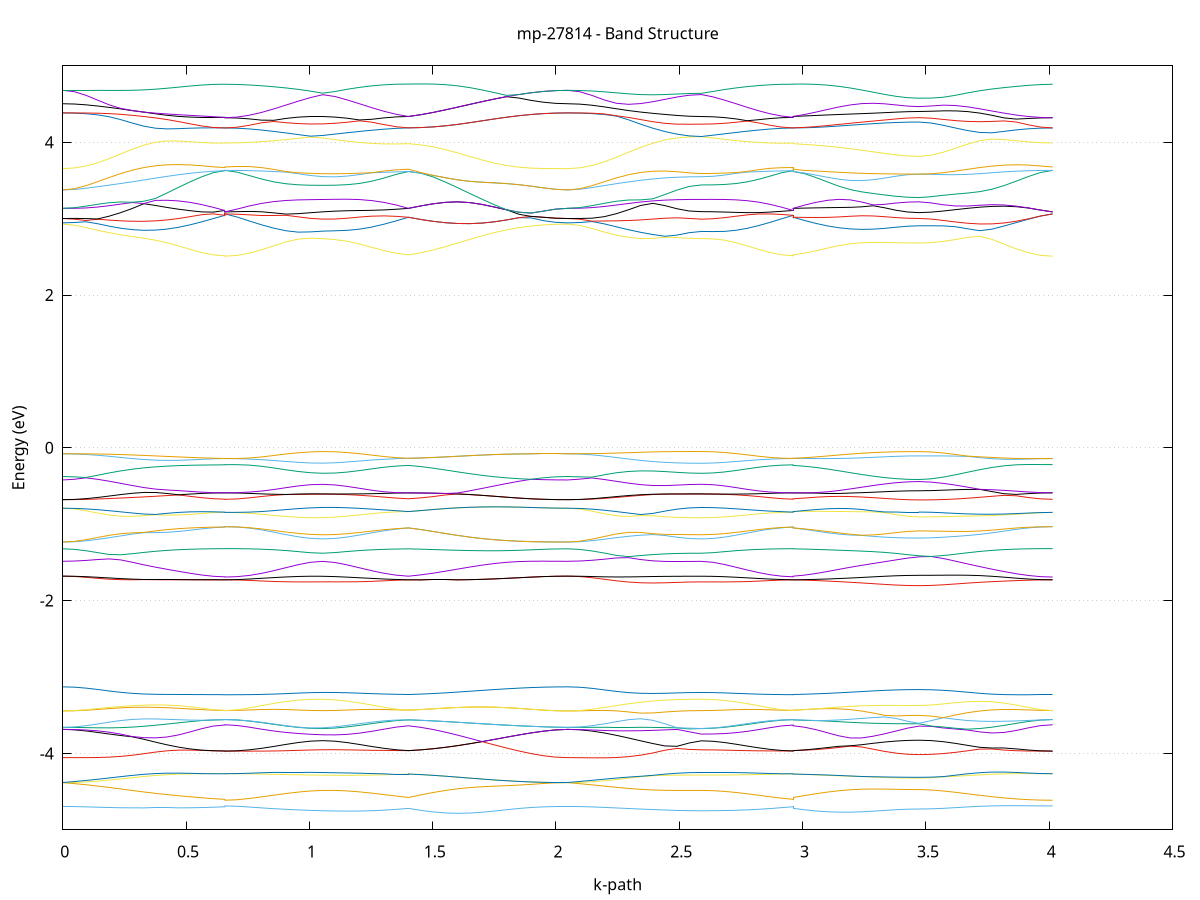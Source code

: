 set title 'mp-27814 - Band Structure'
set xlabel 'k-path'
set ylabel 'Energy (eV)'
set grid y
set yrange [-5:5]
set terminal png size 800,600
set output 'mp-27814_bands_gnuplot.png'
plot '-' using 1:2 with lines notitle, '-' using 1:2 with lines notitle, '-' using 1:2 with lines notitle, '-' using 1:2 with lines notitle, '-' using 1:2 with lines notitle, '-' using 1:2 with lines notitle, '-' using 1:2 with lines notitle, '-' using 1:2 with lines notitle, '-' using 1:2 with lines notitle, '-' using 1:2 with lines notitle, '-' using 1:2 with lines notitle, '-' using 1:2 with lines notitle, '-' using 1:2 with lines notitle, '-' using 1:2 with lines notitle, '-' using 1:2 with lines notitle, '-' using 1:2 with lines notitle, '-' using 1:2 with lines notitle, '-' using 1:2 with lines notitle, '-' using 1:2 with lines notitle, '-' using 1:2 with lines notitle, '-' using 1:2 with lines notitle, '-' using 1:2 with lines notitle, '-' using 1:2 with lines notitle, '-' using 1:2 with lines notitle, '-' using 1:2 with lines notitle, '-' using 1:2 with lines notitle, '-' using 1:2 with lines notitle, '-' using 1:2 with lines notitle, '-' using 1:2 with lines notitle, '-' using 1:2 with lines notitle, '-' using 1:2 with lines notitle, '-' using 1:2 with lines notitle, '-' using 1:2 with lines notitle, '-' using 1:2 with lines notitle, '-' using 1:2 with lines notitle, '-' using 1:2 with lines notitle, '-' using 1:2 with lines notitle, '-' using 1:2 with lines notitle, '-' using 1:2 with lines notitle, '-' using 1:2 with lines notitle, '-' using 1:2 with lines notitle, '-' using 1:2 with lines notitle, '-' using 1:2 with lines notitle, '-' using 1:2 with lines notitle, '-' using 1:2 with lines notitle, '-' using 1:2 with lines notitle, '-' using 1:2 with lines notitle, '-' using 1:2 with lines notitle, '-' using 1:2 with lines notitle, '-' using 1:2 with lines notitle, '-' using 1:2 with lines notitle, '-' using 1:2 with lines notitle, '-' using 1:2 with lines notitle, '-' using 1:2 with lines notitle, '-' using 1:2 with lines notitle, '-' using 1:2 with lines notitle, '-' using 1:2 with lines notitle, '-' using 1:2 with lines notitle, '-' using 1:2 with lines notitle, '-' using 1:2 with lines notitle, '-' using 1:2 with lines notitle, '-' using 1:2 with lines notitle, '-' using 1:2 with lines notitle, '-' using 1:2 with lines notitle, '-' using 1:2 with lines notitle, '-' using 1:2 with lines notitle, '-' using 1:2 with lines notitle, '-' using 1:2 with lines notitle, '-' using 1:2 with lines notitle, '-' using 1:2 with lines notitle, '-' using 1:2 with lines notitle, '-' using 1:2 with lines notitle, '-' using 1:2 with lines notitle, '-' using 1:2 with lines notitle, '-' using 1:2 with lines notitle, '-' using 1:2 with lines notitle, '-' using 1:2 with lines notitle, '-' using 1:2 with lines notitle, '-' using 1:2 with lines notitle, '-' using 1:2 with lines notitle, '-' using 1:2 with lines notitle, '-' using 1:2 with lines notitle, '-' using 1:2 with lines notitle, '-' using 1:2 with lines notitle, '-' using 1:2 with lines notitle, '-' using 1:2 with lines notitle, '-' using 1:2 with lines notitle, '-' using 1:2 with lines notitle, '-' using 1:2 with lines notitle, '-' using 1:2 with lines notitle, '-' using 1:2 with lines notitle, '-' using 1:2 with lines notitle, '-' using 1:2 with lines notitle, '-' using 1:2 with lines notitle, '-' using 1:2 with lines notitle, '-' using 1:2 with lines notitle
0.000000 -15.893385
0.046955 -15.892785
0.093910 -15.890985
0.140865 -15.888185
0.187821 -15.884385
0.234776 -15.879985
0.281731 -15.875085
0.328686 -15.870085
0.375641 -15.865085
0.422596 -15.860385
0.469551 -15.856185
0.516507 -15.852685
0.563462 -15.849985
0.610417 -15.848185
0.657372 -15.847385
0.657372 -15.847385
0.657372 -15.847085
0.657372 -15.847085
0.706996 -15.847585
0.756619 -15.849285
0.806243 -15.851685
0.855866 -15.854485
0.905490 -15.857185
0.955113 -15.859485
1.004737 -15.860985
1.054361 -15.861585
1.103984 -15.861085
1.153608 -15.859685
1.203231 -15.857485
1.252855 -15.854785
1.302478 -15.852185
1.352102 -15.849985
1.401725 -15.848485
1.401725 -15.848485
1.451413 -15.850685
1.501101 -15.853785
1.550789 -15.857685
1.600477 -15.862085
1.650164 -15.866885
1.699852 -15.871885
1.749540 -15.876785
1.799228 -15.881385
1.848916 -15.885385
1.898603 -15.888785
1.948291 -15.891285
1.997979 -15.892885
2.047667 -15.893385
2.047667 -15.893385
2.096927 -15.892685
2.146188 -15.890685
2.195449 -15.887585
2.244710 -15.883585
2.293971 -15.879085
2.343232 -15.874485
2.392493 -15.870185
2.441753 -15.866485
2.491014 -15.863685
2.540275 -15.861885
2.589536 -15.861285
2.589536 -15.861285
2.636058 -15.860785
2.682580 -15.859485
2.729102 -15.857485
2.775624 -15.855085
2.822146 -15.852485
2.868669 -15.850085
2.915191 -15.848385
2.961713 -15.847385
2.961713 -15.847385
2.961713 -15.848485
2.961713 -15.848485
3.008107 -15.850185
3.054501 -15.852685
3.100894 -15.855785
3.147288 -15.859285
3.193682 -15.862885
3.240076 -15.866385
3.286470 -15.869585
3.332864 -15.872285
3.379258 -15.874385
3.425652 -15.875585
3.472046 -15.876085
3.472046 -15.876085
3.521307 -15.875485
3.570567 -15.873785
3.619828 -15.871085
3.669089 -15.867585
3.718350 -15.863685
3.767611 -15.859585
3.816872 -15.855585
3.866133 -15.852085
3.915393 -15.849385
3.964654 -15.847685
4.013915 -15.847085
e
0.000000 -15.490885
0.046955 -15.491385
0.093910 -15.492885
0.140865 -15.494985
0.187821 -15.497085
0.234776 -15.498885
0.281731 -15.500085
0.328686 -15.500585
0.375641 -15.500485
0.422596 -15.499985
0.469551 -15.499385
0.516507 -15.498785
0.563462 -15.498285
0.610417 -15.497885
0.657372 -15.497385
0.657372 -15.497385
0.657372 -15.497485
0.657372 -15.497485
0.706996 -15.497985
0.756619 -15.499385
0.806243 -15.501585
0.855866 -15.504085
0.905490 -15.506485
0.955113 -15.508585
1.004737 -15.509885
1.054361 -15.510285
1.103984 -15.509685
1.153608 -15.508185
1.203231 -15.505985
1.252855 -15.503485
1.302478 -15.500885
1.352102 -15.498685
1.401725 -15.497285
1.401725 -15.497285
1.451413 -15.496985
1.501101 -15.496585
1.550789 -15.496085
1.600477 -15.495485
1.650164 -15.494885
1.699852 -15.494185
1.749540 -15.493485
1.799228 -15.492785
1.848916 -15.492185
1.898603 -15.491585
1.948291 -15.491185
1.997979 -15.490985
2.047667 -15.490885
2.047667 -15.490885
2.096927 -15.491785
2.146188 -15.494285
2.195449 -15.497785
2.244710 -15.501585
2.293971 -15.505085
2.343232 -15.507885
2.392493 -15.509685
2.441753 -15.510585
2.491014 -15.510685
2.540275 -15.510585
2.589536 -15.510485
2.589536 -15.510485
2.636058 -15.510085
2.682580 -15.508785
2.729102 -15.506885
2.775624 -15.504585
2.822146 -15.502185
2.868669 -15.499985
2.915191 -15.498285
2.961713 -15.497385
2.961713 -15.497385
2.961713 -15.497285
2.961713 -15.497285
3.008107 -15.498085
3.054501 -15.499285
3.100894 -15.500885
3.147288 -15.502885
3.193682 -15.505285
3.240076 -15.507885
3.286470 -15.510485
3.332864 -15.512785
3.379258 -15.514685
3.425652 -15.515885
3.472046 -15.516285
3.472046 -15.516285
3.521307 -15.515785
3.570567 -15.514385
3.619828 -15.512285
3.669089 -15.509585
3.718350 -15.506785
3.767611 -15.503985
3.816872 -15.501585
3.866133 -15.499685
3.915393 -15.498385
3.964654 -15.497685
4.013915 -15.497485
e
0.000000 -15.490885
0.046955 -15.490885
0.093910 -15.491085
0.140865 -15.491385
0.187821 -15.491685
0.234776 -15.492185
0.281731 -15.492585
0.328686 -15.493185
0.375641 -15.493685
0.422596 -15.494285
0.469551 -15.494885
0.516507 -15.495485
0.563462 -15.496085
0.610417 -15.496785
0.657372 -15.497385
0.657372 -15.497385
0.657372 -15.497485
0.657372 -15.497485
0.706996 -15.496785
0.756619 -15.495085
0.806243 -15.492485
0.855866 -15.489485
0.905490 -15.486485
0.955113 -15.484085
1.004737 -15.482485
1.054361 -15.481985
1.103984 -15.482685
1.153608 -15.484385
1.203231 -15.486885
1.252855 -15.489885
1.302478 -15.492985
1.352102 -15.495485
1.401725 -15.497285
1.401725 -15.497285
1.451413 -15.496985
1.501101 -15.496585
1.550789 -15.496085
1.600477 -15.495485
1.650164 -15.494885
1.699852 -15.494185
1.749540 -15.493485
1.799228 -15.492785
1.848916 -15.492185
1.898603 -15.491585
1.948291 -15.491185
1.997979 -15.490985
2.047667 -15.490885
2.047667 -15.490885
2.096927 -15.490685
2.146188 -15.490085
2.195449 -15.489285
2.244710 -15.488185
2.293971 -15.486985
2.343232 -15.485685
2.392493 -15.484485
2.441753 -15.483385
2.491014 -15.482585
2.540275 -15.482085
2.589536 -15.481885
2.589536 -15.481885
2.636058 -15.482385
2.682580 -15.483785
2.729102 -15.486085
2.775624 -15.488785
2.822146 -15.491685
2.868669 -15.494285
2.915191 -15.496285
2.961713 -15.497385
2.961713 -15.497385
2.961713 -15.497285
2.961713 -15.497285
3.008107 -15.496085
3.054501 -15.494485
3.100894 -15.492385
3.147288 -15.490085
3.193682 -15.487685
3.240076 -15.485385
3.286470 -15.483185
3.332864 -15.481285
3.379258 -15.479885
3.425652 -15.478985
3.472046 -15.478685
3.472046 -15.478685
3.521307 -15.479085
3.570567 -15.480285
3.619828 -15.482185
3.669089 -15.484485
3.718350 -15.487185
3.767611 -15.489885
3.816872 -15.492385
3.866133 -15.494485
3.915393 -15.496085
3.964654 -15.497085
4.013915 -15.497485
e
0.000000 -15.402785
0.046955 -15.402485
0.093910 -15.401585
0.140865 -15.400585
0.187821 -15.399685
0.234776 -15.399385
0.281731 -15.399685
0.328686 -15.400485
0.375641 -15.401685
0.422596 -15.402985
0.469551 -15.404085
0.516507 -15.404785
0.563462 -15.405185
0.610417 -15.405285
0.657372 -15.405285
0.657372 -15.405285
0.657372 -15.405285
0.657372 -15.405285
0.706996 -15.405285
0.756619 -15.405285
0.806243 -15.405385
0.855866 -15.405485
0.905490 -15.405485
0.955113 -15.405485
1.004737 -15.405485
1.054361 -15.405485
1.103984 -15.405385
1.153608 -15.405285
1.203231 -15.405285
1.252855 -15.405185
1.302478 -15.405185
1.352102 -15.405185
1.401725 -15.405185
1.401725 -15.405185
1.451413 -15.405185
1.501101 -15.404985
1.550789 -15.404885
1.600477 -15.404685
1.650164 -15.404485
1.699852 -15.404185
1.749540 -15.403885
1.799228 -15.403585
1.848916 -15.403385
1.898603 -15.403085
1.948291 -15.402885
1.997979 -15.402785
2.047667 -15.402785
2.047667 -15.402785
2.096927 -15.402385
2.146188 -15.401285
2.195449 -15.400085
2.244710 -15.399085
2.293971 -15.398785
2.343232 -15.399185
2.392493 -15.400385
2.441753 -15.402085
2.491014 -15.403785
2.540275 -15.405085
2.589536 -15.405585
2.589536 -15.405585
2.636058 -15.405585
2.682580 -15.405485
2.729102 -15.405485
2.775624 -15.405385
2.822146 -15.405285
2.868669 -15.405285
2.915191 -15.405285
2.961713 -15.405285
2.961713 -15.405285
2.961713 -15.405185
2.961713 -15.405185
3.008107 -15.405185
3.054501 -15.404985
3.100894 -15.404685
3.147288 -15.403985
3.193682 -15.403085
3.240076 -15.401985
3.286470 -15.400685
3.332864 -15.399485
3.379258 -15.398485
3.425652 -15.397785
3.472046 -15.397585
3.472046 -15.397585
3.521307 -15.397885
3.570567 -15.398685
3.619828 -15.399985
3.669089 -15.401385
3.718350 -15.402785
3.767611 -15.403985
3.816872 -15.404785
3.866133 -15.405185
3.915393 -15.405285
3.964654 -15.405285
4.013915 -15.405285
e
0.000000 -14.433985
0.046955 -14.434585
0.093910 -14.436385
0.140865 -14.439285
0.187821 -14.443185
0.234776 -14.447885
0.281731 -14.453285
0.328686 -14.458985
0.375641 -14.464685
0.422596 -14.470285
0.469551 -14.475185
0.516507 -14.479385
0.563462 -14.482385
0.610417 -14.484185
0.657372 -14.484585
0.657372 -14.484585
0.657372 -14.484985
0.657372 -14.484985
0.706996 -14.484885
0.756619 -14.484385
0.806243 -14.483685
0.855866 -14.482885
0.905490 -14.482085
0.955113 -14.481385
1.004737 -14.480885
1.054361 -14.480685
1.103984 -14.480785
1.153608 -14.481185
1.203231 -14.481785
1.252855 -14.482385
1.302478 -14.482885
1.352102 -14.483285
1.401725 -14.483385
1.401725 -14.483385
1.451413 -14.480885
1.501101 -14.477485
1.550789 -14.473185
1.600477 -14.468285
1.650164 -14.462985
1.699852 -14.457485
1.749540 -14.452085
1.799228 -14.447085
1.848916 -14.442685
1.898603 -14.438985
1.948291 -14.436285
1.997979 -14.434585
2.047667 -14.433985
2.047667 -14.433985
2.096927 -14.434885
2.146188 -14.437585
2.195449 -14.441785
2.244710 -14.447385
2.293971 -14.453685
2.343232 -14.460385
2.392493 -14.466985
2.441753 -14.472685
2.491014 -14.477285
2.540275 -14.480085
2.589536 -14.481085
2.589536 -14.481085
2.636058 -14.481285
2.682580 -14.481585
2.729102 -14.482185
2.775624 -14.482885
2.822146 -14.483485
2.868669 -14.484085
2.915191 -14.484485
2.961713 -14.484585
2.961713 -14.484585
2.961713 -14.483385
2.961713 -14.483385
3.008107 -14.482385
3.054501 -14.480785
3.100894 -14.478785
3.147288 -14.476385
3.193682 -14.473885
3.240076 -14.471385
3.286470 -14.469085
3.332864 -14.466985
3.379258 -14.465485
3.425652 -14.464485
3.472046 -14.464185
3.472046 -14.464185
3.521307 -14.464485
3.570567 -14.465585
3.619828 -14.467285
3.669089 -14.469585
3.718350 -14.472385
3.767611 -14.475285
3.816872 -14.478285
3.866133 -14.480985
3.915393 -14.483085
3.964654 -14.484485
4.013915 -14.484985
e
0.000000 -14.433985
0.046955 -14.434585
0.093910 -14.436185
0.140865 -14.438885
0.187821 -14.442485
0.234776 -14.446785
0.281731 -14.451585
0.328686 -14.456685
0.375641 -14.461985
0.422596 -14.467185
0.469551 -14.472185
0.516507 -14.476685
0.563462 -14.480385
0.610417 -14.483085
0.657372 -14.484585
0.657372 -14.484585
0.657372 -14.484985
0.657372 -14.484985
0.706996 -14.483685
0.756619 -14.480085
0.806243 -14.474685
0.855866 -14.468285
0.905490 -14.461885
0.955113 -14.456485
1.004737 -14.452985
1.054361 -14.451785
1.103984 -14.453185
1.153608 -14.456985
1.203231 -14.462385
1.252855 -14.468785
1.302478 -14.474985
1.352102 -14.480085
1.401725 -14.483385
1.401725 -14.483385
1.451413 -14.480885
1.501101 -14.477485
1.550789 -14.473185
1.600477 -14.468285
1.650164 -14.462985
1.699852 -14.457485
1.749540 -14.452085
1.799228 -14.447085
1.848916 -14.442685
1.898603 -14.438985
1.948291 -14.436285
1.997979 -14.434585
2.047667 -14.433985
2.047667 -14.433985
2.096927 -14.434385
2.146188 -14.435485
2.195449 -14.437285
2.244710 -14.439485
2.293971 -14.441985
2.343232 -14.444585
2.392493 -14.446985
2.441753 -14.449085
2.491014 -14.450685
2.540275 -14.451685
2.589536 -14.451985
2.589536 -14.451985
2.636058 -14.453085
2.682580 -14.456285
2.729102 -14.461185
2.775624 -14.467085
2.822146 -14.473085
2.868669 -14.478485
2.915191 -14.482485
2.961713 -14.484585
2.961713 -14.484585
2.961713 -14.483385
2.961713 -14.483385
3.008107 -14.480485
3.054501 -14.476285
3.100894 -14.470985
3.147288 -14.465085
3.193682 -14.458985
3.240076 -14.452985
3.286470 -14.447485
3.332864 -14.442785
3.379258 -14.439285
3.425652 -14.437085
3.472046 -14.436385
3.472046 -14.436385
3.521307 -14.437285
3.570567 -14.439985
3.619828 -14.444285
3.669089 -14.449885
3.718350 -14.456385
3.767611 -14.463385
3.816872 -14.470085
3.866133 -14.476185
3.915393 -14.480885
3.964654 -14.483985
4.013915 -14.484985
e
0.000000 -13.259485
0.046955 -13.259385
0.093910 -13.258885
0.140865 -13.258185
0.187821 -13.257485
0.234776 -13.256785
0.281731 -13.256185
0.328686 -13.255785
0.375641 -13.255685
0.422596 -13.255585
0.469551 -13.255685
0.516507 -13.255685
0.563462 -13.255785
0.610417 -13.255885
0.657372 -13.255885
0.657372 -13.255885
0.657372 -13.255885
0.657372 -13.255885
0.706996 -13.255885
0.756619 -13.255785
0.806243 -13.255785
0.855866 -13.255685
0.905490 -13.255685
0.955113 -13.255585
1.004737 -13.255585
1.054361 -13.255585
1.103984 -13.255585
1.153608 -13.255685
1.203231 -13.255685
1.252855 -13.255785
1.302478 -13.255785
1.352102 -13.255785
1.401725 -13.255885
1.401725 -13.255885
1.451413 -13.255785
1.501101 -13.255885
1.550789 -13.255885
1.600477 -13.255985
1.650164 -13.256185
1.699852 -13.256585
1.749540 -13.256985
1.799228 -13.257485
1.848916 -13.258085
1.898603 -13.258685
1.948291 -13.259085
1.997979 -13.259485
2.047667 -13.259485
2.047667 -13.259485
2.096927 -13.259385
2.146188 -13.258785
2.195449 -13.258085
2.244710 -13.257185
2.293971 -13.256385
2.343232 -13.255885
2.392493 -13.255585
2.441753 -13.255485
2.491014 -13.255485
2.540275 -13.255585
2.589536 -13.255585
2.589536 -13.255585
2.636058 -13.255585
2.682580 -13.255585
2.729102 -13.255685
2.775624 -13.255685
2.822146 -13.255785
2.868669 -13.255785
2.915191 -13.255885
2.961713 -13.255885
2.961713 -13.255885
2.961713 -13.255885
2.961713 -13.255885
3.008107 -13.255785
3.054501 -13.255785
3.100894 -13.255785
3.147288 -13.255685
3.193682 -13.255585
3.240076 -13.255585
3.286470 -13.255485
3.332864 -13.255285
3.379258 -13.255285
3.425652 -13.255185
3.472046 -13.255185
3.472046 -13.255185
3.521307 -13.255185
3.570567 -13.255185
3.619828 -13.255285
3.669089 -13.255385
3.718350 -13.255485
3.767611 -13.255585
3.816872 -13.255685
3.866133 -13.255785
3.915393 -13.255785
3.964654 -13.255885
4.013915 -13.255885
e
0.000000 -12.951585
0.046955 -12.951085
0.093910 -12.949485
0.140865 -12.946885
0.187821 -12.943385
0.234776 -12.938885
0.281731 -12.933685
0.328686 -12.937285
0.375641 -12.940785
0.422596 -12.943985
0.469551 -12.946685
0.516507 -12.948885
0.563462 -12.950585
0.610417 -12.951685
0.657372 -12.952185
0.657372 -12.952185
0.657372 -12.952485
0.657372 -12.952485
0.706996 -12.952085
0.756619 -12.951085
0.806243 -12.949585
0.855866 -12.947785
0.905490 -12.945885
0.955113 -12.944285
1.004737 -12.943285
1.054361 -12.942885
1.103984 -12.943185
1.153608 -12.944185
1.203231 -12.945685
1.252855 -12.947385
1.302478 -12.949085
1.352102 -12.950585
1.401725 -12.951485
1.401725 -12.951485
1.451413 -12.950085
1.501101 -12.947985
1.550789 -12.945385
1.600477 -12.942485
1.650164 -12.939085
1.699852 -12.935585
1.749540 -12.932385
1.799228 -12.937685
1.848916 -12.942385
1.898603 -12.946285
1.948291 -12.949185
1.997979 -12.950985
2.047667 -12.951585
2.047667 -12.951585
2.096927 -12.950985
2.146188 -12.949385
2.195449 -12.946585
2.244710 -12.942985
2.293971 -12.938585
2.343232 -12.933985
2.392493 -12.937085
2.441753 -12.939585
2.491014 -12.941485
2.540275 -12.942685
2.589536 -12.943085
2.589536 -12.943085
2.636058 -12.943385
2.682580 -12.944285
2.729102 -12.945685
2.775624 -12.947285
2.822146 -12.948985
2.868669 -12.950485
2.915191 -12.951585
2.961713 -12.952185
2.961713 -12.952185
2.961713 -12.951485
2.961713 -12.951485
3.008107 -12.950385
3.054501 -12.948785
3.100894 -12.946785
3.147288 -12.944485
3.193682 -12.941985
3.240076 -12.939685
3.286470 -12.937385
3.332864 -12.935585
3.379258 -12.934185
3.425652 -12.936085
3.472046 -12.936685
3.472046 -12.936685
3.521307 -12.935985
3.570567 -12.934585
3.619828 -12.936585
3.669089 -12.938985
3.718350 -12.941785
3.767611 -12.944585
3.816872 -12.947185
3.866133 -12.949385
3.915393 -12.951085
3.964654 -12.952085
4.013915 -12.952485
e
0.000000 -12.918985
0.046955 -12.919485
0.093910 -12.920985
0.140865 -12.923385
0.187821 -12.926485
0.234776 -12.929885
0.281731 -12.933585
0.328686 -12.927985
0.375641 -12.921985
0.422596 -12.915985
0.469551 -12.910385
0.516507 -12.905485
0.563462 -12.901585
0.610417 -12.899085
0.657372 -12.897985
0.657372 -12.897985
0.657372 -12.897585
0.657372 -12.897585
0.706996 -12.898385
0.756619 -12.900685
0.806243 -12.904185
0.855866 -12.908285
0.905490 -12.912385
0.955113 -12.915885
1.004737 -12.918185
1.054361 -12.918885
1.103984 -12.917985
1.153608 -12.915585
1.203231 -12.912085
1.252855 -12.908085
1.302478 -12.904185
1.352102 -12.901085
1.401725 -12.899285
1.401725 -12.899285
1.451413 -12.901885
1.501101 -12.905585
1.550789 -12.910085
1.600477 -12.915285
1.650164 -12.920885
1.699852 -12.926685
1.749540 -12.932085
1.799228 -12.928585
1.848916 -12.925485
1.898603 -12.922785
1.948291 -12.920685
1.997979 -12.919385
2.047667 -12.918985
2.047667 -12.918985
2.096927 -12.919585
2.146188 -12.921285
2.195449 -12.923885
2.244710 -12.927085
2.293971 -12.930585
2.343232 -12.933885
2.392493 -12.929285
2.441753 -12.924985
2.491014 -12.921585
2.540275 -12.919385
2.589536 -12.918585
2.589536 -12.918585
2.636058 -12.917885
2.682580 -12.915785
2.729102 -12.912685
2.775624 -12.908885
2.822146 -12.905085
2.868669 -12.901685
2.915191 -12.899185
2.961713 -12.897985
2.961713 -12.897985
2.961713 -12.899285
2.961713 -12.899285
3.008107 -12.901385
3.054501 -12.904485
3.100894 -12.908485
3.147288 -12.913085
3.193682 -12.917985
3.240076 -12.922885
3.286470 -12.927385
3.332864 -12.931185
3.379258 -12.934085
3.425652 -12.933185
3.472046 -12.932885
3.472046 -12.932885
3.521307 -12.933285
3.570567 -12.933885
3.619828 -12.930585
3.669089 -12.926185
3.718350 -12.920985
3.767611 -12.915485
3.816872 -12.909885
3.866133 -12.904985
3.915393 -12.900985
3.964654 -12.898485
4.013915 -12.897585
e
0.000000 -11.146885
0.046955 -11.145685
0.093910 -11.142085
0.140865 -11.136185
0.187821 -11.128485
0.234776 -11.119185
0.281731 -11.108985
0.328686 -11.098285
0.375641 -11.087685
0.422596 -11.077985
0.469551 -11.069485
0.516507 -11.062385
0.563462 -11.056885
0.610417 -11.053085
0.657372 -11.051185
0.657372 -11.051185
0.657372 -11.050385
0.657372 -11.050385
0.706996 -11.052085
0.756619 -11.056685
0.806243 -11.063485
0.855866 -11.071585
0.905490 -11.079685
0.955113 -11.086485
1.004737 -11.091085
1.054361 -11.092585
1.103984 -11.091085
1.153608 -11.086585
1.203231 -11.079785
1.252855 -11.071985
1.302478 -11.064085
1.352102 -11.057585
1.401725 -11.053485
1.401725 -11.053485
1.451413 -11.058085
1.501101 -11.064585
1.550789 -11.072585
1.600477 -11.081785
1.650164 -11.091785
1.699852 -11.102185
1.749540 -11.112285
1.799228 -11.121785
1.848916 -11.130285
1.898603 -11.137285
1.948291 -11.142585
1.997979 -11.145785
2.047667 -11.146885
2.047667 -11.146885
2.096927 -11.145685
2.146188 -11.141985
2.195449 -11.136285
2.244710 -11.129185
2.293971 -11.121385
2.343232 -11.113485
2.392493 -11.106385
2.441753 -11.100385
2.491014 -11.095885
2.540275 -11.093085
2.589536 -11.092185
2.589536 -11.092185
2.636058 -11.090785
2.682580 -11.086785
2.729102 -11.080685
2.775624 -11.073385
2.822146 -11.065785
2.868669 -11.058985
2.915191 -11.053885
2.961713 -11.051185
2.961713 -11.051185
2.961713 -11.053485
2.961713 -11.053485
3.008107 -11.057685
3.054501 -11.063685
3.100894 -11.071285
3.147288 -11.079685
3.193682 -11.088585
3.240076 -11.097285
3.286470 -11.105385
3.332864 -11.112185
3.379258 -11.117385
3.425652 -11.120685
3.472046 -11.121785
3.472046 -11.121785
3.521307 -11.120385
3.570567 -11.116185
3.619828 -11.109585
3.669089 -11.101085
3.718350 -11.091285
3.767611 -11.081185
3.816872 -11.071385
3.866133 -11.062785
3.915393 -11.056085
3.964654 -11.051885
4.013915 -11.050385
e
0.000000 -11.146885
0.046955 -11.145685
0.093910 -11.141885
0.140865 -11.135785
0.187821 -11.127885
0.234776 -11.118585
0.281731 -11.108385
0.328686 -11.097885
0.375641 -11.087585
0.422596 -11.077685
0.469551 -11.068785
0.516507 -11.061385
0.563462 -11.055885
0.610417 -11.052385
0.657372 -11.051185
0.657372 -11.051185
0.657372 -11.050385
0.657372 -11.050385
0.706996 -11.051085
0.756619 -11.053085
0.806243 -11.056085
0.855866 -11.059585
0.905490 -11.063085
0.955113 -11.066085
1.004737 -11.068185
1.054361 -11.069085
1.103984 -11.068585
1.153608 -11.066985
1.203231 -11.064285
1.252855 -11.061185
1.302478 -11.057985
1.352102 -11.055185
1.401725 -11.053485
1.401725 -11.053485
1.451413 -11.058085
1.501101 -11.064585
1.550789 -11.072585
1.600477 -11.081785
1.650164 -11.091785
1.699852 -11.102185
1.749540 -11.112285
1.799228 -11.121785
1.848916 -11.130285
1.898603 -11.137285
1.948291 -11.142585
1.997979 -11.145785
2.047667 -11.146885
2.047667 -11.146885
2.096927 -11.145385
2.146188 -11.140785
2.195449 -11.133585
2.244710 -11.124285
2.293971 -11.113585
2.343232 -11.102485
2.392493 -11.091685
2.441753 -11.082185
2.491014 -11.074685
2.540275 -11.069985
2.589536 -11.068385
2.589536 -11.068385
2.636058 -11.067785
2.682580 -11.066085
2.729102 -11.063585
2.775624 -11.060485
2.822146 -11.057385
2.868669 -11.054485
2.915191 -11.052285
2.961713 -11.051185
2.961713 -11.051185
2.961713 -11.053485
2.961713 -11.053485
3.008107 -11.056285
3.054501 -11.060585
3.100894 -11.065985
3.147288 -11.072185
3.193682 -11.078685
3.240076 -11.085085
3.286470 -11.091085
3.332864 -11.096185
3.379258 -11.100085
3.425652 -11.102485
3.472046 -11.103385
3.472046 -11.103385
3.521307 -11.102085
3.570567 -11.098485
3.619828 -11.092985
3.669089 -11.086085
3.718350 -11.078485
3.767611 -11.070985
3.816872 -11.063985
3.866133 -11.058285
3.915393 -11.053985
3.964654 -11.051285
4.013915 -11.050385
e
0.000000 -9.203485
0.046955 -9.204185
0.093910 -9.206085
0.140865 -9.208985
0.187821 -9.212485
0.234776 -9.216185
0.281731 -9.219485
0.328686 -9.222185
0.375641 -9.224185
0.422596 -9.225185
0.469551 -9.225485
0.516507 -9.225285
0.563462 -9.224985
0.610417 -9.225085
0.657372 -9.224985
0.657372 -9.224985
0.657372 -9.225185
0.657372 -9.225185
0.706996 -9.225685
0.756619 -9.227085
0.806243 -9.229085
0.855866 -9.231385
0.905490 -9.233485
0.955113 -9.235085
1.004737 -9.235985
1.054361 -9.235985
1.103984 -9.235185
1.153608 -9.233585
1.203231 -9.231485
1.252855 -9.229185
1.302478 -9.226985
1.352102 -9.225385
1.401725 -9.224585
1.401725 -9.224585
1.451413 -9.223685
1.501101 -9.222385
1.550789 -9.220785
1.600477 -9.218785
1.650164 -9.216585
1.699852 -9.214285
1.749540 -9.211985
1.799228 -9.209785
1.848916 -9.207685
1.898603 -9.205985
1.948291 -9.204685
1.997979 -9.203785
2.047667 -9.203485
2.047667 -9.203485
2.096927 -9.204185
2.146188 -9.205985
2.195449 -9.208785
2.244710 -9.212585
2.293971 -9.216885
2.343232 -9.221585
2.392493 -9.226185
2.441753 -9.230285
2.491014 -9.233485
2.540275 -9.235585
2.589536 -9.236285
2.589536 -9.236285
2.636058 -9.235885
2.682580 -9.234785
2.729102 -9.233085
2.775624 -9.230985
2.822146 -9.228885
2.868669 -9.226985
2.915191 -9.225585
2.961713 -9.224985
2.961713 -9.224985
2.961713 -9.224585
2.961713 -9.224585
3.008107 -9.224485
3.054501 -9.224385
3.100894 -9.224285
3.147288 -9.224185
3.193682 -9.224085
3.240076 -9.223885
3.286470 -9.223785
3.332864 -9.223685
3.379258 -9.223585
3.425652 -9.223585
3.472046 -9.223485
3.472046 -9.223485
3.521307 -9.223985
3.570567 -9.225285
3.619828 -9.226985
3.669089 -9.228685
3.718350 -9.229885
3.767611 -9.230185
3.816872 -9.229685
3.866133 -9.228385
3.915393 -9.226885
3.964654 -9.225685
4.013915 -9.225185
e
0.000000 -9.203485
0.046955 -9.203885
0.093910 -9.205085
0.140865 -9.206785
0.187821 -9.209085
0.234776 -9.211585
0.281731 -9.214285
0.328686 -9.216985
0.375641 -9.219385
0.422596 -9.221385
0.469551 -9.222985
0.516507 -9.224185
0.563462 -9.224885
0.610417 -9.224785
0.657372 -9.224985
0.657372 -9.224985
0.657372 -9.225185
0.657372 -9.225185
0.706996 -9.224585
0.756619 -9.223085
0.806243 -9.220785
0.855866 -9.218085
0.905490 -9.215385
0.955113 -9.213185
1.004737 -9.211685
1.054361 -9.211085
1.103984 -9.211585
1.153608 -9.213085
1.203231 -9.215385
1.252855 -9.217985
1.302478 -9.220685
1.352102 -9.223085
1.401725 -9.224585
1.401725 -9.224585
1.451413 -9.223685
1.501101 -9.222385
1.550789 -9.220785
1.600477 -9.218785
1.650164 -9.216585
1.699852 -9.214285
1.749540 -9.211985
1.799228 -9.209785
1.848916 -9.207685
1.898603 -9.205985
1.948291 -9.204685
1.997979 -9.203785
2.047667 -9.203485
2.047667 -9.203485
2.096927 -9.204185
2.146188 -9.205785
2.195449 -9.208185
2.244710 -9.210585
2.293971 -9.212585
2.343232 -9.213785
2.392493 -9.213985
2.441753 -9.213385
2.491014 -9.212385
2.540275 -9.211485
2.589536 -9.211185
2.589536 -9.211185
2.636058 -9.211585
2.682580 -9.212985
2.729102 -9.214985
2.775624 -9.217385
2.822146 -9.219985
2.868669 -9.222285
2.915191 -9.224085
2.961713 -9.224985
2.961713 -9.224985
2.961713 -9.224585
2.961713 -9.224585
3.008107 -9.223485
3.054501 -9.222085
3.100894 -9.220385
3.147288 -9.218685
3.193682 -9.216785
3.240076 -9.214985
3.286470 -9.213385
3.332864 -9.211885
3.379258 -9.210785
3.425652 -9.210085
3.472046 -9.209885
3.472046 -9.209885
3.521307 -9.210085
3.570567 -9.210885
3.619828 -9.212185
3.669089 -9.213885
3.718350 -9.215885
3.767611 -9.218085
3.816872 -9.220285
3.866133 -9.222185
3.915393 -9.223785
3.964654 -9.224785
4.013915 -9.225185
e
0.000000 -8.085785
0.046955 -8.087285
0.093910 -8.091685
0.140865 -8.099085
0.187821 -8.109585
0.234776 -8.122985
0.281731 -8.138885
0.328686 -8.156885
0.375641 -8.175985
0.422596 -8.195285
0.469551 -8.213485
0.516507 -8.229385
0.563462 -8.241885
0.610417 -8.250085
0.657372 -8.253485
0.657372 -8.253485
0.657372 -8.254685
0.657372 -8.254685
0.706996 -8.252085
0.756619 -8.244685
0.806243 -8.233785
0.855866 -8.220985
0.905490 -8.208485
0.955113 -8.198085
1.004737 -8.191385
1.054361 -8.189485
1.103984 -8.192485
1.153608 -8.199985
1.203231 -8.210785
1.252855 -8.223085
1.302478 -8.234985
1.352102 -8.244485
1.401725 -8.249985
1.401725 -8.249985
1.451413 -8.242585
1.501101 -8.232085
1.550789 -8.218785
1.600477 -8.203185
1.650164 -8.185985
1.699852 -8.167785
1.749540 -8.149585
1.799228 -8.132185
1.848916 -8.116685
1.898603 -8.103685
1.948291 -8.093885
1.997979 -8.087885
2.047667 -8.085785
2.047667 -8.085785
2.096927 -8.087385
2.146188 -8.092085
2.195449 -8.099885
2.244710 -8.110585
2.293971 -8.123785
2.343232 -8.138685
2.392493 -8.153985
2.441753 -8.168285
2.491014 -8.179985
2.540275 -8.187685
2.589536 -8.190385
2.589536 -8.190385
2.636058 -8.192585
2.682580 -8.198885
2.729102 -8.208385
2.775624 -8.219885
2.822146 -8.231685
2.868669 -8.242185
2.915191 -8.249785
2.961713 -8.253485
2.961713 -8.253485
2.961713 -8.249985
2.961713 -8.249985
3.008107 -8.243885
3.054501 -8.234585
3.100894 -8.222385
3.147288 -8.208185
3.193682 -8.192785
3.240076 -8.177185
3.286470 -8.162385
3.332864 -8.149585
3.379258 -8.139685
3.425652 -8.133285
3.472046 -8.131185
3.472046 -8.131185
3.521307 -8.133285
3.570567 -8.139485
3.619828 -8.149585
3.669089 -8.163085
3.718350 -8.179085
3.767611 -8.196585
3.816872 -8.214185
3.866133 -8.230285
3.915393 -8.243285
3.964654 -8.251785
4.013915 -8.254685
e
0.000000 -6.762885
0.046955 -6.763085
0.093910 -6.763585
0.140865 -6.764285
0.187821 -6.764885
0.234776 -6.765385
0.281731 -6.765685
0.328686 -6.765785
0.375641 -6.765885
0.422596 -6.766085
0.469551 -6.766485
0.516507 -6.766985
0.563462 -6.767685
0.610417 -6.768285
0.657372 -6.768685
0.657372 -6.768685
0.657372 -6.769185
0.657372 -6.769185
0.706996 -6.768885
0.756619 -6.768085
0.806243 -6.766885
0.855866 -6.765285
0.905490 -6.763685
0.955113 -6.762085
1.004737 -6.760785
1.054361 -6.760085
1.103984 -6.759885
1.153608 -6.760385
1.203231 -6.761385
1.252855 -6.762785
1.302478 -6.764385
1.352102 -6.765985
1.401725 -6.767285
1.401725 -6.767285
1.451413 -6.764685
1.501101 -6.761585
1.550789 -6.758685
1.600477 -6.756585
1.650164 -6.755385
1.699852 -6.755385
1.749540 -6.756185
1.799228 -6.757685
1.848916 -6.759285
1.898603 -6.760785
1.948291 -6.761885
1.997979 -6.762585
2.047667 -6.762885
2.047667 -6.762885
2.096927 -6.763085
2.146188 -6.763785
2.195449 -6.764585
2.244710 -6.765185
2.293971 -6.765285
2.343232 -6.764885
2.392493 -6.763885
2.441753 -6.762585
2.491014 -6.761285
2.540275 -6.760385
2.589536 -6.760085
2.589536 -6.760085
2.636058 -6.760385
2.682580 -6.761185
2.729102 -6.762285
2.775624 -6.763785
2.822146 -6.765285
2.868669 -6.766685
2.915191 -6.767885
2.961713 -6.768685
2.961713 -6.768685
2.961713 -6.767285
2.961713 -6.767285
3.008107 -6.765485
3.054501 -6.763285
3.100894 -6.761285
3.147288 -6.759785
3.193682 -6.759085
3.240076 -6.759285
3.286470 -6.760285
3.332864 -6.761785
3.379258 -6.763285
3.425652 -6.764485
3.472046 -6.764885
3.472046 -6.764885
3.521307 -6.764885
3.570567 -6.765185
3.619828 -6.765485
3.669089 -6.765985
3.718350 -6.766585
3.767611 -6.767285
3.816872 -6.767885
3.866133 -6.768385
3.915393 -6.768885
3.964654 -6.769085
4.013915 -6.769185
e
0.000000 -5.892485
0.046955 -5.895085
0.093910 -5.902585
0.140865 -5.914085
0.187821 -5.928885
0.234776 -5.945785
0.281731 -5.963685
0.328686 -5.981785
0.375641 -5.999085
0.422596 -6.014985
0.469551 -6.028985
0.516507 -6.040485
0.563462 -6.049385
0.610417 -6.055085
0.657372 -6.057685
0.657372 -6.057685
0.657372 -6.058985
0.657372 -6.058985
0.706996 -6.057085
0.756619 -6.051785
0.806243 -6.043685
0.855866 -6.033885
0.905490 -6.023785
0.955113 -6.015085
1.004737 -6.008985
1.054361 -6.006685
1.103984 -6.008385
1.153608 -6.013885
1.203231 -6.022085
1.252855 -6.031685
1.302478 -6.041085
1.352102 -6.048785
1.401725 -6.053785
1.401725 -6.053785
1.451413 -6.045885
1.501101 -6.034785
1.550789 -6.020885
1.600477 -6.005085
1.650164 -5.987785
1.699852 -5.969985
1.749540 -5.952485
1.799228 -5.935985
1.848916 -5.921385
1.898603 -5.909185
1.948291 -5.900085
1.997979 -5.894485
2.047667 -5.892485
2.047667 -5.892585
2.096927 -5.895485
2.146188 -5.903785
2.195449 -5.916285
2.244710 -5.931585
2.293971 -5.947985
2.343232 -5.964085
2.392493 -5.978685
2.441753 -5.990885
2.491014 -6.000085
2.540275 -6.005685
2.589536 -6.007685
2.589536 -6.007685
2.636058 -6.009385
2.682580 -6.014485
2.729102 -6.022185
2.775624 -6.031185
2.822146 -6.040385
2.868669 -6.048485
2.915191 -6.054485
2.961713 -6.057685
2.961713 -6.057685
2.961713 -6.053785
2.961713 -6.053785
3.008107 -6.047785
3.054501 -6.038985
3.100894 -6.028085
3.147288 -6.015685
3.193682 -6.002585
3.240076 -5.989685
3.286470 -5.977685
3.332864 -5.967385
3.379258 -5.959485
3.425652 -5.954485
3.472046 -5.952885
3.472046 -5.952885
3.521307 -5.955385
3.570567 -5.962785
3.619828 -5.973985
3.669089 -5.987785
3.718350 -6.002785
3.767611 -6.017685
3.816872 -6.031385
3.866133 -6.042985
3.915393 -6.051685
3.964654 -6.057185
4.013915 -6.058985
e
0.000000 -5.389585
0.046955 -5.388185
0.093910 -5.384085
0.140865 -5.377885
0.187821 -5.370285
0.234776 -5.361685
0.281731 -5.352285
0.328686 -5.341985
0.375641 -5.330285
0.422596 -5.317385
0.469551 -5.303785
0.516507 -5.290285
0.563462 -5.278585
0.610417 -5.270385
0.657372 -5.266885
0.657372 -5.266885
0.657372 -5.265885
0.657372 -5.265885
0.706996 -5.268485
0.756619 -5.275785
0.806243 -5.286585
0.855866 -5.299085
0.905490 -5.311285
0.955113 -5.321285
1.004737 -5.327585
1.054361 -5.329285
1.103984 -5.325885
1.153608 -5.318185
1.203231 -5.307385
1.252855 -5.295085
1.302478 -5.283585
1.352102 -5.274685
1.401725 -5.269885
1.401725 -5.269885
1.451413 -5.275985
1.501101 -5.284585
1.550789 -5.295085
1.600477 -5.307185
1.650164 -5.320085
1.699852 -5.333285
1.749540 -5.346285
1.799228 -5.358285
1.848916 -5.368885
1.898603 -5.377685
1.948291 -5.384185
1.997979 -5.388185
2.047667 -5.389585
2.047667 -5.389585
2.096927 -5.388085
2.146188 -5.383585
2.195449 -5.376485
2.244710 -5.367485
2.293971 -5.357185
2.343232 -5.346585
2.392493 -5.339885
2.441753 -5.334785
2.491014 -5.331485
2.540275 -5.329485
2.589536 -5.328885
2.589536 -5.328885
2.636058 -5.326685
2.682580 -5.320485
2.729102 -5.310985
2.775624 -5.299585
2.822146 -5.287885
2.868669 -5.277585
2.915191 -5.270185
2.961713 -5.266885
2.961713 -5.266885
2.961713 -5.269885
2.961713 -5.269885
3.008107 -5.275285
3.054501 -5.283785
3.100894 -5.294585
3.147288 -5.306385
3.193682 -5.318185
3.240076 -5.329085
3.286470 -5.338285
3.332864 -5.345485
3.379258 -5.350485
3.425652 -5.353385
3.472046 -5.354385
3.472046 -5.354385
3.521307 -5.352385
3.570567 -5.346885
3.619828 -5.342285
3.669089 -5.337085
3.718350 -5.328785
3.767611 -5.317385
3.816872 -5.303985
3.866133 -5.289985
3.915393 -5.277585
3.964654 -5.268985
4.013915 -5.265885
e
0.000000 -5.389585
0.046955 -5.387885
0.093910 -5.382885
0.140865 -5.374985
0.187821 -5.364885
0.234776 -5.353285
0.281731 -5.340685
0.328686 -5.327685
0.375641 -5.314785
0.422596 -5.302385
0.469551 -5.291185
0.516507 -5.281485
0.563462 -5.273985
0.610417 -5.268985
0.657372 -5.266885
0.657372 -5.266885
0.657372 -5.265885
0.657372 -5.265885
0.706996 -5.267585
0.756619 -5.272585
0.806243 -5.280185
0.855866 -5.289185
0.905490 -5.298385
0.955113 -5.306185
1.004737 -5.311585
1.054361 -5.313485
1.103984 -5.311685
1.153608 -5.306485
1.203231 -5.298785
1.252855 -5.289885
1.302478 -5.281285
1.352102 -5.274285
1.401725 -5.269885
1.401725 -5.269885
1.451413 -5.275985
1.501101 -5.284585
1.550789 -5.295085
1.600477 -5.307185
1.650164 -5.320085
1.699852 -5.333285
1.749540 -5.346285
1.799228 -5.358285
1.848916 -5.368885
1.898603 -5.377685
1.948291 -5.384185
1.997979 -5.388185
2.047667 -5.389585
2.047667 -5.389585
2.096927 -5.387585
2.146188 -5.381885
2.195449 -5.373685
2.244710 -5.364285
2.293971 -5.354985
2.343232 -5.346385
2.392493 -5.335985
2.441753 -5.326585
2.491014 -5.319185
2.540275 -5.314485
2.589536 -5.312785
2.589536 -5.312785
2.636058 -5.311185
2.682580 -5.306485
2.729102 -5.299485
2.775624 -5.291185
2.822146 -5.282685
2.868669 -5.275185
2.915191 -5.269685
2.961713 -5.266885
2.961713 -5.266885
2.961713 -5.269885
2.961713 -5.269885
3.008107 -5.274485
3.054501 -5.281185
3.100894 -5.289585
3.147288 -5.299085
3.193682 -5.308985
3.240076 -5.318785
3.286470 -5.327885
3.332864 -5.335485
3.379258 -5.341385
3.425652 -5.345085
3.472046 -5.346285
3.472046 -5.346285
3.521307 -5.346085
3.570567 -5.344985
3.619828 -5.338185
3.669089 -5.327385
3.718350 -5.315285
3.767611 -5.302885
3.816872 -5.291185
3.866133 -5.280785
3.915393 -5.272785
3.964654 -5.267585
4.013915 -5.265885
e
0.000000 -4.694685
0.046955 -4.696085
0.093910 -4.699785
0.140865 -4.704385
0.187821 -4.708585
0.234776 -4.711385
0.281731 -4.712885
0.328686 -4.713385
0.375641 -4.713485
0.422596 -4.713485
0.469551 -4.713185
0.516507 -4.711985
0.563462 -4.709285
0.610417 -4.704685
0.657372 -4.698585
0.657372 -4.698585
0.657372 -4.687885
0.657372 -4.687885
0.706996 -4.692385
0.756619 -4.702385
0.806243 -4.713485
0.855866 -4.723685
0.905490 -4.732485
0.955113 -4.739985
1.004737 -4.746085
1.054361 -4.750785
1.103984 -4.753985
1.153608 -4.755385
1.203231 -4.754385
1.252855 -4.750585
1.302478 -4.743585
1.352102 -4.733085
1.401725 -4.719685
1.401725 -4.719685
1.451413 -4.745485
1.501101 -4.766285
1.550789 -4.779585
1.600477 -4.784585
1.650164 -4.781185
1.699852 -4.770785
1.749540 -4.755285
1.799228 -4.737785
1.848916 -4.721285
1.898603 -4.708485
1.948291 -4.700185
1.997979 -4.695885
2.047667 -4.694685
2.047667 -4.694685
2.096927 -4.696285
2.146188 -4.700685
2.195449 -4.706985
2.244710 -4.714185
2.293971 -4.721585
2.343232 -4.728685
2.392493 -4.735485
2.441753 -4.741585
2.491014 -4.746685
2.540275 -4.749985
2.589536 -4.751185
2.589536 -4.751185
2.636058 -4.750485
2.682580 -4.748485
2.729102 -4.744785
2.775624 -4.739285
2.822146 -4.731685
2.868669 -4.721985
2.915191 -4.710485
2.961713 -4.698585
2.961713 -4.698585
2.961713 -4.719685
2.961713 -4.719685
3.008107 -4.738585
3.054501 -4.753885
3.100894 -4.764385
3.147288 -4.769385
3.193682 -4.769185
3.240076 -4.764385
3.286470 -4.756385
3.332864 -4.746685
3.379258 -4.737385
3.425652 -4.730685
3.472046 -4.728185
3.472046 -4.728185
3.521307 -4.725785
3.570567 -4.719185
3.619828 -4.710185
3.669089 -4.700785
3.718350 -4.692985
3.767611 -4.687685
3.816872 -4.685185
3.866133 -4.684985
3.915393 -4.686085
3.964654 -4.687385
4.013915 -4.687885
e
0.000000 -4.382985
0.046955 -4.395485
0.093910 -4.410285
0.140865 -4.427085
0.187821 -4.445885
0.234776 -4.465685
0.281731 -4.485685
0.328686 -4.504885
0.375641 -4.522785
0.422596 -4.539185
0.469551 -4.554185
0.516507 -4.568185
0.563462 -4.581085
0.610417 -4.592585
0.657372 -4.601585
0.657372 -4.601585
0.657372 -4.613385
0.657372 -4.613385
0.706996 -4.606685
0.756619 -4.590185
0.806243 -4.569185
0.855866 -4.546785
0.905490 -4.525085
0.955113 -4.506285
1.004737 -4.492285
1.054361 -4.484685
1.103984 -4.484485
1.153608 -4.491285
1.203231 -4.503785
1.252855 -4.520285
1.302478 -4.539085
1.352102 -4.558485
1.401725 -4.576985
1.401725 -4.576985
1.451413 -4.543985
1.501101 -4.512585
1.550789 -4.485485
1.600477 -4.463685
1.650164 -4.447585
1.699852 -4.436485
1.749540 -4.428985
1.799228 -4.422685
1.848916 -4.415185
1.898603 -4.405385
1.948291 -4.394185
1.997979 -4.384785
2.047667 -4.382985
2.047667 -4.382985
2.096927 -4.396585
2.146188 -4.411885
2.195449 -4.427885
2.244710 -4.443885
2.293971 -4.458585
2.343232 -4.470485
2.392493 -4.478785
2.441753 -4.483185
2.491014 -4.484785
2.540275 -4.484885
2.589536 -4.484685
2.589536 -4.484685
2.636058 -4.487985
2.682580 -4.497285
2.729102 -4.511485
2.775624 -4.528985
2.822146 -4.548285
2.868669 -4.567885
2.915191 -4.586285
2.961713 -4.601585
2.961713 -4.601585
2.961713 -4.576985
2.961713 -4.576985
3.008107 -4.552385
3.054501 -4.528185
3.100894 -4.506485
3.147288 -4.488885
3.193682 -4.476185
3.240076 -4.468885
3.286470 -4.466485
3.332864 -4.467485
3.379258 -4.470285
3.425652 -4.472885
3.472046 -4.473885
3.472046 -4.473885
3.521307 -4.478885
3.570567 -4.491885
3.619828 -4.509485
3.669089 -4.528985
3.718350 -4.548585
3.767611 -4.567085
3.816872 -4.583185
3.866133 -4.596285
3.915393 -4.605785
3.964654 -4.611485
4.013915 -4.613385
e
0.000000 -4.382985
0.046955 -4.380685
0.093910 -4.373985
0.140865 -4.363385
0.187821 -4.349885
0.234776 -4.334385
0.281731 -4.318285
0.328686 -4.302885
0.375641 -4.289185
0.422596 -4.278285
0.469551 -4.270985
0.516507 -4.267285
0.563462 -4.266385
0.610417 -4.267185
0.657372 -4.267185
0.657372 -4.267185
0.657372 -4.265985
0.657372 -4.265985
0.706996 -4.266585
0.756619 -4.268485
0.806243 -4.271185
0.855866 -4.274185
0.905490 -4.277185
0.955113 -4.280085
1.004737 -4.282685
1.054361 -4.284985
1.103984 -4.286585
1.153608 -4.287185
1.203231 -4.286285
1.252855 -4.283885
1.302478 -4.279985
1.352102 -4.275285
1.401725 -4.270585
1.401725 -4.270585
1.451413 -4.277585
1.501101 -4.287085
1.550789 -4.298385
1.600477 -4.310785
1.650164 -4.323585
1.699852 -4.335985
1.749540 -4.347585
1.799228 -4.357985
1.848916 -4.366785
1.898603 -4.373785
1.948291 -4.378885
1.997979 -4.381985
2.047667 -4.382985
2.047667 -4.382985
2.096927 -4.380185
2.146188 -4.371985
2.195449 -4.359085
2.244710 -4.342785
2.293971 -4.324285
2.343232 -4.305285
2.392493 -4.292285
2.441753 -4.287485
2.491014 -4.284985
2.540275 -4.283885
2.589536 -4.283585
2.589536 -4.283585
2.636058 -4.283385
2.682580 -4.282685
2.729102 -4.281285
2.775624 -4.279085
2.822146 -4.276185
2.868669 -4.272985
2.915191 -4.269785
2.961713 -4.267185
2.961713 -4.267185
2.961713 -4.270585
2.961713 -4.270585
3.008107 -4.275985
3.054501 -4.281785
3.100894 -4.287685
3.147288 -4.293285
3.193682 -4.298385
3.240076 -4.302685
3.286470 -4.309385
3.332864 -4.315385
3.379258 -4.319985
3.425652 -4.322985
3.472046 -4.323985
3.472046 -4.323985
3.521307 -4.318385
3.570567 -4.306585
3.619828 -4.299185
3.669089 -4.290385
3.718350 -4.281385
3.767611 -4.273585
3.816872 -4.268185
3.866133 -4.265485
3.915393 -4.264985
3.964654 -4.265585
4.013915 -4.265985
e
0.000000 -4.381085
0.046955 -4.368785
0.093910 -4.354585
0.140865 -4.338785
0.187821 -4.321885
0.234776 -4.304485
0.281731 -4.287985
0.328686 -4.274085
0.375641 -4.264085
0.422596 -4.258985
0.469551 -4.258385
0.516507 -4.260885
0.563462 -4.264585
0.610417 -4.266785
0.657372 -4.267185
0.657372 -4.267185
0.657372 -4.265985
0.657372 -4.265985
0.706996 -4.264285
0.756619 -4.259785
0.806243 -4.253985
0.855866 -4.248885
0.905490 -4.246085
0.955113 -4.246085
1.004737 -4.248085
1.054361 -4.250885
1.103984 -4.253585
1.153608 -4.256385
1.203231 -4.259685
1.252855 -4.263785
1.302478 -4.267885
1.352102 -4.270585
1.401725 -4.270585
1.401725 -4.270585
1.451413 -4.277585
1.501101 -4.287085
1.550789 -4.298385
1.600477 -4.310785
1.650164 -4.323585
1.699852 -4.335985
1.749540 -4.347585
1.799228 -4.357985
1.848916 -4.366785
1.898603 -4.373785
1.948291 -4.378885
1.997979 -4.381985
2.047667 -4.381085
2.047667 -4.381085
2.096927 -4.367485
2.146188 -4.352585
2.195449 -4.337485
2.244710 -4.322985
2.293971 -4.310185
2.343232 -4.299785
2.392493 -4.287285
2.441753 -4.271685
2.491014 -4.259785
2.540275 -4.252285
2.589536 -4.249785
2.589536 -4.249785
2.636058 -4.249785
2.682580 -4.249985
2.729102 -4.251485
2.775624 -4.254485
2.822146 -4.258785
2.868669 -4.263285
2.915191 -4.266485
2.961713 -4.267185
2.961713 -4.267185
2.961713 -4.270585
2.961713 -4.270585
3.008107 -4.274085
3.054501 -4.278185
3.100894 -4.283185
3.147288 -4.289085
3.193682 -4.295785
3.240076 -4.302485
3.286470 -4.305885
3.332864 -4.308685
3.379258 -4.310885
3.425652 -4.312485
3.472046 -4.313085
3.472046 -4.313085
3.521307 -4.311385
3.570567 -4.303985
3.619828 -4.285285
3.669089 -4.266985
3.718350 -4.252685
3.767611 -4.244885
3.816872 -4.244485
3.866133 -4.249785
3.915393 -4.257285
3.964654 -4.263585
4.013915 -4.265985
e
0.000000 -4.055585
0.046955 -4.055785
0.093910 -4.055885
0.140865 -4.054185
0.187821 -4.049185
0.234776 -4.039385
0.281731 -4.024285
0.328686 -4.004485
0.375641 -3.983085
0.422596 -3.965885
0.469551 -3.957485
0.516507 -3.957085
0.563462 -3.960685
0.610417 -3.966285
0.657372 -3.968685
0.657372 -3.968685
0.657372 -3.970285
0.657372 -3.970285
0.706996 -3.970385
0.756619 -3.970585
0.806243 -3.970185
0.855866 -3.968385
0.905490 -3.964985
0.955113 -3.960185
1.004737 -3.955485
1.054361 -3.952385
1.103984 -3.951785
1.153608 -3.953685
1.203231 -3.956685
1.252855 -3.959385
1.302478 -3.961385
1.352102 -3.962685
1.401725 -3.963885
1.401725 -3.963885
1.451413 -3.953785
1.501101 -3.939385
1.550789 -3.920885
1.600477 -3.898785
1.650164 -3.873685
1.699852 -3.846185
1.749540 -3.888185
1.799228 -3.929485
1.848916 -3.968085
1.898603 -4.002285
1.948291 -4.030185
1.997979 -4.048885
2.047667 -4.055585
2.047667 -4.055585
2.096927 -4.056485
2.146188 -4.058385
2.195449 -4.058485
2.244710 -4.054185
2.293971 -4.042985
2.343232 -4.023385
2.392493 -3.994885
2.441753 -3.958485
2.491014 -3.934685
2.540275 -3.947885
2.589536 -3.953285
2.589536 -3.953285
2.636058 -3.954385
2.682580 -3.957385
2.729102 -3.961085
2.775624 -3.964285
2.822146 -3.966485
2.868669 -3.967585
2.915191 -3.968185
2.961713 -3.968685
2.961713 -3.968685
2.961713 -3.963885
2.961713 -3.963885
3.008107 -3.958485
3.054501 -3.949785
3.100894 -3.937785
3.147288 -3.922585
3.193682 -3.904985
3.240076 -3.915885
3.286470 -3.945285
3.332864 -3.974185
3.379258 -3.996885
3.425652 -4.011185
3.472046 -4.015985
3.472046 -4.015985
3.521307 -4.012585
3.570567 -4.002585
3.619828 -3.986485
3.669089 -3.965785
3.718350 -3.944285
3.767611 -3.941785
3.816872 -3.956585
3.866133 -3.965085
3.915393 -3.968885
3.964654 -3.970085
4.013915 -3.970285
e
0.000000 -3.685785
0.046955 -3.691485
0.093910 -3.706085
0.140865 -3.725485
0.187821 -3.746285
0.234776 -3.766085
0.281731 -3.782785
0.328686 -3.815485
0.375641 -3.852685
0.422596 -3.887885
0.469551 -3.918185
0.516507 -3.941585
0.563462 -3.957485
0.610417 -3.965185
0.657372 -3.968685
0.657372 -3.968685
0.657372 -3.970285
0.657372 -3.970285
0.706996 -3.965985
0.756619 -3.953285
0.806243 -3.933585
0.855866 -3.908985
0.905490 -3.882285
0.955113 -3.857685
1.004737 -3.839685
1.054361 -3.833285
1.103984 -3.840385
1.153608 -3.858685
1.203231 -3.883485
1.252855 -3.909785
1.302478 -3.933785
1.352102 -3.952485
1.401725 -3.963885
1.401725 -3.963885
1.451413 -3.953785
1.501101 -3.939385
1.550789 -3.920885
1.600477 -3.898785
1.650164 -3.873685
1.699852 -3.846185
1.749540 -3.817185
1.799228 -3.787785
1.848916 -3.758985
1.898603 -3.732285
1.948291 -3.709485
1.997979 -3.692685
2.047667 -3.685785
2.047667 -3.685785
2.096927 -3.691485
2.146188 -3.707785
2.195449 -3.732485
2.244710 -3.763485
2.293971 -3.798485
2.343232 -3.835285
2.392493 -3.870985
2.441753 -3.902185
2.491014 -3.907185
2.540275 -3.863685
2.589536 -3.835485
2.589536 -3.835485
2.636058 -3.841385
2.682580 -3.857385
2.729102 -3.879585
2.775624 -3.904185
2.822146 -3.927685
2.868669 -3.947485
2.915191 -3.961585
2.961713 -3.968685
2.961713 -3.968685
2.961713 -3.963885
2.961713 -3.963885
3.008107 -3.953985
3.054501 -3.940185
3.100894 -3.923685
3.147288 -3.907385
3.193682 -3.900385
3.240076 -3.886185
3.286470 -3.867785
3.332864 -3.851285
3.379258 -3.838485
3.425652 -3.830285
3.472046 -3.827485
3.472046 -3.827485
3.521307 -3.832485
3.570567 -3.846885
3.619828 -3.868985
3.669089 -3.894985
3.718350 -3.920485
3.767611 -3.929585
3.816872 -3.929385
3.866133 -3.941285
3.915393 -3.955885
3.964654 -3.966485
4.013915 -3.970285
e
0.000000 -3.685785
0.046955 -3.687785
0.093910 -3.693985
0.140865 -3.704885
0.187821 -3.722485
0.234776 -3.747685
0.281731 -3.779485
0.328686 -3.794185
0.375641 -3.796685
0.422596 -3.785485
0.469551 -3.758085
0.516507 -3.718685
0.563462 -3.676285
0.610417 -3.642385
0.657372 -3.628685
0.657372 -3.628685
0.657372 -3.625285
0.657372 -3.625285
0.706996 -3.634685
0.756619 -3.656985
0.806243 -3.683085
0.855866 -3.706985
0.905490 -3.725985
0.955113 -3.739685
1.004737 -3.749685
1.054361 -3.756585
1.103984 -3.757985
1.153608 -3.750985
1.203231 -3.734785
1.252855 -3.711085
1.302478 -3.682985
1.352102 -3.655985
1.401725 -3.638685
1.401725 -3.638685
1.451413 -3.658985
1.501101 -3.687085
1.550789 -3.721485
1.600477 -3.760485
1.650164 -3.802285
1.699852 -3.845385
1.749540 -3.817185
1.799228 -3.787785
1.848916 -3.758985
1.898603 -3.732285
1.948291 -3.709485
1.997979 -3.692685
2.047667 -3.685785
2.047667 -3.685785
2.096927 -3.688185
2.146188 -3.693885
2.195449 -3.700085
2.244710 -3.704185
2.293971 -3.705185
2.343232 -3.703185
2.392493 -3.698685
2.441753 -3.692685
2.491014 -3.686285
2.540275 -3.716985
2.589536 -3.747485
2.589536 -3.747485
2.636058 -3.746185
2.682580 -3.740785
2.729102 -3.729385
2.775624 -3.711485
2.822146 -3.688385
2.868669 -3.663185
2.915191 -3.640785
2.961713 -3.628685
2.961713 -3.628685
2.961713 -3.638685
2.961713 -3.638685
3.008107 -3.657485
3.054501 -3.689685
3.100894 -3.729985
3.147288 -3.770385
3.193682 -3.798285
3.240076 -3.797685
3.286470 -3.775085
3.332864 -3.743285
3.379258 -3.707185
3.425652 -3.669485
3.472046 -3.642985
3.472046 -3.642985
3.521307 -3.645785
3.570567 -3.667085
3.619828 -3.680885
3.669089 -3.694185
3.718350 -3.718685
3.767611 -3.732885
3.816872 -3.726185
3.866133 -3.700085
3.915393 -3.665885
3.964654 -3.636785
4.013915 -3.625285
e
0.000000 -3.659785
0.046955 -3.660485
0.093910 -3.662685
0.140865 -3.665285
0.187821 -3.665985
0.234776 -3.662885
0.281731 -3.655885
0.328686 -3.645185
0.375641 -3.631685
0.422596 -3.616185
0.469551 -3.599985
0.516507 -3.584185
0.563462 -3.570485
0.610417 -3.563485
0.657372 -3.558185
0.657372 -3.558185
0.657372 -3.557185
0.657372 -3.557185
0.706996 -3.562585
0.756619 -3.577085
0.806243 -3.597385
0.855866 -3.619985
0.905490 -3.641785
0.955113 -3.659985
1.004737 -3.671785
1.054361 -3.674785
1.103984 -3.668085
1.153608 -3.653185
1.203231 -3.632985
1.252855 -3.610585
1.302478 -3.588985
1.352102 -3.571485
1.401725 -3.561185
1.401725 -3.561185
1.451413 -3.566985
1.501101 -3.574585
1.550789 -3.583185
1.600477 -3.592585
1.650164 -3.602385
1.699852 -3.612085
1.749540 -3.621585
1.799228 -3.630385
1.848916 -3.638385
1.898603 -3.645485
1.948291 -3.651685
1.997979 -3.656985
2.047667 -3.659785
2.047667 -3.659785
2.096927 -3.659485
2.146188 -3.658885
2.195449 -3.658185
2.244710 -3.657685
2.293971 -3.657685
2.343232 -3.658285
2.392493 -3.659885
2.441753 -3.662385
2.491014 -3.665685
2.540275 -3.680085
2.589536 -3.674985
2.589536 -3.674985
2.636058 -3.670685
2.682580 -3.658885
2.729102 -3.641485
2.775624 -3.620885
2.822146 -3.599685
2.868669 -3.580285
2.915191 -3.565485
2.961713 -3.558185
2.961713 -3.558185
2.961713 -3.561185
2.961713 -3.561185
3.008107 -3.567685
3.054501 -3.570685
3.100894 -3.576985
3.147288 -3.585085
3.193682 -3.593085
3.240076 -3.600085
3.286470 -3.605585
3.332864 -3.609185
3.379258 -3.611185
3.425652 -3.611885
3.472046 -3.612085
3.472046 -3.612085
3.521307 -3.642485
3.570567 -3.654685
3.619828 -3.670885
3.669089 -3.682985
3.718350 -3.674485
3.767611 -3.657085
3.816872 -3.633385
3.866133 -3.607185
3.915393 -3.582485
3.964654 -3.564085
4.013915 -3.557185
e
0.000000 -3.659785
0.046955 -3.653685
0.093910 -3.637685
0.140865 -3.615285
0.187821 -3.591185
0.234776 -3.569985
0.281731 -3.555285
0.328686 -3.548785
0.375641 -3.549185
0.422596 -3.553785
0.469551 -3.559385
0.516507 -3.563885
0.563462 -3.565985
0.610417 -3.561085
0.657372 -3.558185
0.657372 -3.558185
0.657372 -3.557185
0.657372 -3.557185
0.706996 -3.561585
0.756619 -3.573885
0.806243 -3.592485
0.855866 -3.614785
0.905490 -3.637785
0.955113 -3.656885
1.004737 -3.667085
1.054361 -3.665185
1.103984 -3.652585
1.153608 -3.633385
1.203231 -3.611585
1.252855 -3.590585
1.302478 -3.573685
1.352102 -3.563585
1.401725 -3.561185
1.401725 -3.561185
1.451413 -3.566985
1.501101 -3.574585
1.550789 -3.583185
1.600477 -3.592585
1.650164 -3.602385
1.699852 -3.612085
1.749540 -3.621585
1.799228 -3.630385
1.848916 -3.638385
1.898603 -3.645485
1.948291 -3.651685
1.997979 -3.656985
2.047667 -3.659785
2.047667 -3.659785
2.096927 -3.653885
2.146188 -3.637585
2.195449 -3.613485
2.244710 -3.585485
2.293971 -3.559185
2.343232 -3.546485
2.392493 -3.567085
2.441753 -3.611385
2.491014 -3.664285
2.540275 -3.669685
2.589536 -3.673985
2.589536 -3.673985
2.636058 -3.668185
2.682580 -3.652785
2.729102 -3.632085
2.775624 -3.609885
2.822146 -3.589085
2.868669 -3.572285
2.915191 -3.561585
2.961713 -3.558185
2.961713 -3.558185
2.961713 -3.561185
2.961713 -3.561185
3.008107 -3.564085
3.054501 -3.569685
3.100894 -3.568385
3.147288 -3.562185
3.193682 -3.553085
3.240076 -3.542285
3.286470 -3.531285
3.332864 -3.522585
3.379258 -3.542685
3.425652 -3.579785
3.472046 -3.606385
3.472046 -3.606385
3.521307 -3.571385
3.570567 -3.532985
3.619828 -3.553685
3.669089 -3.569885
3.718350 -3.578585
3.767611 -3.581185
3.816872 -3.579485
3.866133 -3.575085
3.915393 -3.568885
3.964654 -3.561585
4.013915 -3.557185
e
0.000000 -3.444685
0.046955 -3.442185
0.093910 -3.435185
0.140865 -3.424885
0.187821 -3.413585
0.234776 -3.403685
0.281731 -3.397185
0.328686 -3.395185
0.375641 -3.397285
0.422596 -3.402385
0.469551 -3.409685
0.516507 -3.418285
0.563462 -3.427085
0.610417 -3.434485
0.657372 -3.438185
0.657372 -3.438185
0.657372 -3.439685
0.657372 -3.439685
0.706996 -3.437185
0.756619 -3.431385
0.806243 -3.425785
0.855866 -3.423685
0.905490 -3.426185
0.955113 -3.431985
1.004737 -3.437885
1.054361 -3.440485
1.103984 -3.438185
1.153608 -3.432485
1.203231 -3.426785
1.252855 -3.423985
1.302478 -3.425485
1.352102 -3.429785
1.401725 -3.433885
1.401725 -3.433885
1.451413 -3.426085
1.501101 -3.416585
1.550789 -3.407085
1.600477 -3.399185
1.650164 -3.393985
1.699852 -3.392485
1.749540 -3.394985
1.799228 -3.401485
1.848916 -3.410985
1.898603 -3.422385
1.948291 -3.433385
1.997979 -3.441685
2.047667 -3.444685
2.047667 -3.444685
2.096927 -3.442985
2.146188 -3.439285
2.195449 -3.437785
2.244710 -3.443085
2.293971 -3.457485
2.343232 -3.473085
2.392493 -3.470785
2.441753 -3.458385
2.491014 -3.447985
2.540275 -3.441885
2.589536 -3.439985
2.589536 -3.439985
2.636058 -3.437885
2.682580 -3.432785
2.729102 -3.427385
2.775624 -3.424385
2.822146 -3.425285
2.868669 -3.429385
2.915191 -3.434685
2.961713 -3.438185
2.961713 -3.438185
2.961713 -3.433885
2.961713 -3.433885
3.008107 -3.426685
3.054501 -3.418185
3.100894 -3.413985
3.147288 -3.416585
3.193682 -3.427185
3.240076 -3.445785
3.286470 -3.471485
3.332864 -3.501585
3.379258 -3.509185
3.425652 -3.504385
3.472046 -3.502485
3.472046 -3.502485
3.521307 -3.511385
3.570567 -3.531785
3.619828 -3.497385
3.669089 -3.467285
3.718350 -3.444885
3.767611 -3.430885
3.816872 -3.425085
3.866133 -3.425885
3.915393 -3.430985
3.964654 -3.436985
4.013915 -3.439685
e
0.000000 -3.444685
0.046955 -3.440085
0.093910 -3.428285
0.140865 -3.413285
0.187821 -3.398485
0.234776 -3.385885
0.281731 -3.375785
0.328686 -3.368585
0.375641 -3.365185
0.422596 -3.367085
0.469551 -3.375285
0.516507 -3.389685
0.563462 -3.408685
0.610417 -3.428085
0.657372 -3.438185
0.657372 -3.438185
0.657372 -3.439685
0.657372 -3.439685
0.706996 -3.429385
0.756619 -3.404585
0.806243 -3.374585
0.855866 -3.345485
0.905490 -3.320785
0.955113 -3.302785
1.004737 -3.292785
1.054361 -3.291685
1.103984 -3.299585
1.153608 -3.315885
1.203231 -3.339185
1.252855 -3.367185
1.302478 -3.396485
1.352102 -3.421285
1.401725 -3.433885
1.401725 -3.433885
1.451413 -3.426085
1.501101 -3.416585
1.550789 -3.407085
1.600477 -3.399185
1.650164 -3.393985
1.699852 -3.392485
1.749540 -3.394985
1.799228 -3.401485
1.848916 -3.410985
1.898603 -3.422385
1.948291 -3.433385
1.997979 -3.441685
2.047667 -3.444685
2.047667 -3.444685
2.096927 -3.438585
2.146188 -3.421985
2.195449 -3.399185
2.244710 -3.374285
2.293971 -3.350785
2.343232 -3.330485
2.392493 -3.314585
2.441753 -3.303185
2.491014 -3.295885
2.540275 -3.291985
2.589536 -3.290685
2.589536 -3.290685
2.636058 -3.294685
2.682580 -3.306385
2.729102 -3.324985
2.775624 -3.349085
2.822146 -3.376685
2.868669 -3.404585
2.915191 -3.427585
2.961713 -3.438185
2.961713 -3.438185
2.961713 -3.433885
2.961713 -3.433885
3.008107 -3.426585
3.054501 -3.416485
3.100894 -3.404885
3.147288 -3.393685
3.193682 -3.384285
3.240076 -3.377485
3.286470 -3.373685
3.332864 -3.372285
3.379258 -3.372385
3.425652 -3.373085
3.472046 -3.373485
3.472046 -3.373485
3.521307 -3.366985
3.570567 -3.352285
3.619828 -3.336585
3.669089 -3.324285
3.718350 -3.318885
3.767611 -3.323885
3.816872 -3.340985
3.866133 -3.367385
3.915393 -3.398385
3.964654 -3.426785
4.013915 -3.439685
e
0.000000 -3.128885
0.046955 -3.133285
0.093910 -3.145585
0.140865 -3.163285
0.187821 -3.182785
0.234776 -3.200685
0.281731 -3.214185
0.328686 -3.222485
0.375641 -3.226485
0.422596 -3.228085
0.469551 -3.228785
0.516507 -3.229485
0.563462 -3.230185
0.610417 -3.230985
0.657372 -3.231585
0.657372 -3.231585
0.657372 -3.232485
0.657372 -3.232485
0.706996 -3.232085
0.756619 -3.230885
0.806243 -3.228285
0.855866 -3.223785
0.905490 -3.217485
0.955113 -3.210685
1.004737 -3.205085
1.054361 -3.202285
1.103984 -3.202785
1.153608 -3.206385
1.203231 -3.211885
1.252855 -3.217785
1.302478 -3.222785
1.352102 -3.226485
1.401725 -3.229085
1.401725 -3.229085
1.451413 -3.223885
1.501101 -3.216585
1.550789 -3.207685
1.600477 -3.197485
1.650164 -3.186585
1.699852 -3.175485
1.749540 -3.164685
1.799228 -3.154585
1.848916 -3.145885
1.898603 -3.138585
1.948291 -3.133285
1.997979 -3.129985
2.047667 -3.128885
2.047667 -3.128885
2.096927 -3.134085
2.146188 -3.148485
2.195449 -3.168385
2.244710 -3.188685
2.293971 -3.204385
2.343232 -3.213185
2.392493 -3.215485
2.441753 -3.213085
2.491014 -3.208485
2.540275 -3.204285
2.589536 -3.202685
2.589536 -3.202685
2.636058 -3.204085
2.682580 -3.208185
2.729102 -3.213785
2.775624 -3.219585
2.822146 -3.224485
2.868669 -3.227985
2.915191 -3.230185
2.961713 -3.231585
2.961713 -3.231585
2.961713 -3.229085
2.961713 -3.229085
3.008107 -3.225385
3.054501 -3.220485
3.100894 -3.214385
3.147288 -3.207085
3.193682 -3.198885
3.240076 -3.190385
3.286470 -3.182085
3.332864 -3.174885
3.379258 -3.169285
3.425652 -3.165785
3.472046 -3.164585
3.472046 -3.164585
3.521307 -3.167085
3.570567 -3.174085
3.619828 -3.185285
3.669089 -3.199185
3.718350 -3.213385
3.767611 -3.224485
3.816872 -3.230385
3.866133 -3.232285
3.915393 -3.232585
3.964654 -3.232485
4.013915 -3.232485
e
0.000000 -1.679585
0.046955 -1.683885
0.093910 -1.694985
0.140865 -1.708385
0.187821 -1.719485
0.234776 -1.725885
0.281731 -1.727185
0.328686 -1.725385
0.375641 -1.726585
0.422596 -1.727485
0.469551 -1.727085
0.516507 -1.727285
0.563462 -1.728685
0.610417 -1.728885
0.657372 -1.727685
0.657372 -1.727685
0.657372 -1.727585
0.657372 -1.727585
0.706996 -1.729785
0.756619 -1.735585
0.806243 -1.742985
0.855866 -1.749485
0.905490 -1.753585
0.955113 -1.755085
1.004737 -1.754885
1.054361 -1.754585
1.103984 -1.754685
1.153608 -1.754485
1.203231 -1.752585
1.252855 -1.747885
1.302478 -1.740985
1.352102 -1.733585
1.401725 -1.728085
1.401725 -1.728085
1.451413 -1.728585
1.501101 -1.729085
1.550789 -1.729085
1.600477 -1.728085
1.650164 -1.725685
1.699852 -1.721685
1.749540 -1.715885
1.799228 -1.708585
1.848916 -1.700585
1.898603 -1.692585
1.948291 -1.685785
1.997979 -1.681185
2.047667 -1.679585
2.047667 -1.679585
2.096927 -1.685185
2.146188 -1.700385
2.195449 -1.720485
2.244710 -1.740585
2.293971 -1.756685
2.343232 -1.766385
2.392493 -1.769385
2.441753 -1.766885
2.491014 -1.761685
2.540275 -1.756785
2.589536 -1.754885
2.589536 -1.754885
2.636058 -1.755085
2.682580 -1.755185
2.729102 -1.753885
2.775624 -1.750385
2.822146 -1.744585
2.868669 -1.737685
2.915191 -1.731385
2.961713 -1.727685
2.961713 -1.727685
2.961713 -1.728085
2.961713 -1.728085
3.008107 -1.731685
3.054501 -1.737185
3.100894 -1.744085
3.147288 -1.751785
3.193682 -1.759985
3.240076 -1.768885
3.286470 -1.778385
3.332864 -1.787885
3.379258 -1.796285
3.425652 -1.802085
3.472046 -1.804085
3.472046 -1.804085
3.521307 -1.801185
3.570567 -1.793185
3.619828 -1.782185
3.669089 -1.770685
3.718350 -1.760585
3.767611 -1.752185
3.816872 -1.744985
3.866133 -1.738485
3.915393 -1.732885
3.964654 -1.728985
4.013915 -1.727585
e
0.000000 -1.679585
0.046955 -1.681485
0.093910 -1.686785
0.140865 -1.694485
0.187821 -1.703285
0.234776 -1.711685
0.281731 -1.718685
0.328686 -1.723785
0.375641 -1.723385
0.422596 -1.723285
0.469551 -1.725085
0.516507 -1.726285
0.563462 -1.725885
0.610417 -1.726285
0.657372 -1.727685
0.657372 -1.727685
0.657372 -1.727585
0.657372 -1.727585
0.706996 -1.724585
0.756619 -1.717285
0.806243 -1.708085
0.855866 -1.698685
0.905490 -1.690185
0.955113 -1.683885
1.004737 -1.680785
1.054361 -1.681485
1.103984 -1.685785
1.153608 -1.692785
1.203231 -1.701085
1.252855 -1.709385
1.302478 -1.716985
1.352102 -1.723285
1.401725 -1.728085
1.401725 -1.728085
1.451413 -1.728585
1.501101 -1.729085
1.550789 -1.729085
1.600477 -1.728085
1.650164 -1.725685
1.699852 -1.721685
1.749540 -1.715885
1.799228 -1.708585
1.848916 -1.700585
1.898603 -1.692585
1.948291 -1.685785
1.997979 -1.681185
2.047667 -1.679585
2.047667 -1.679585
2.096927 -1.681185
2.146188 -1.684985
2.195449 -1.688785
2.244710 -1.690585
2.293971 -1.689785
2.343232 -1.687385
2.392493 -1.684685
2.441753 -1.682885
2.491014 -1.681685
2.540275 -1.680985
2.589536 -1.680685
2.589536 -1.680685
2.636058 -1.682385
2.682580 -1.687085
2.729102 -1.694085
2.775624 -1.702185
2.822146 -1.710385
2.868669 -1.717885
2.915191 -1.724085
2.961713 -1.727685
2.961713 -1.727685
2.961713 -1.728085
2.961713 -1.728085
3.008107 -1.725385
3.054501 -1.721785
3.100894 -1.716985
3.147288 -1.711185
3.193682 -1.704385
3.240076 -1.696885
3.286470 -1.688885
3.332864 -1.681285
3.379258 -1.674885
3.425652 -1.670585
3.472046 -1.669085
3.472046 -1.669085
3.521307 -1.668585
3.570567 -1.667485
3.619828 -1.666685
3.669089 -1.667885
3.718350 -1.672585
3.767611 -1.681385
3.816872 -1.693285
3.866133 -1.706085
3.915393 -1.717285
3.964654 -1.724885
4.013915 -1.727585
e
0.000000 -1.485185
0.046955 -1.482285
0.093910 -1.474085
0.140865 -1.462485
0.187821 -1.454185
0.234776 -1.466985
0.281731 -1.497985
0.328686 -1.531285
0.375641 -1.561985
0.422596 -1.589985
0.469551 -1.616485
0.516507 -1.642085
0.563462 -1.664985
0.610417 -1.681585
0.657372 -1.688685
0.657372 -1.688685
0.657372 -1.691585
0.657372 -1.691585
0.706996 -1.686485
0.756619 -1.670285
0.806243 -1.643385
0.855866 -1.608085
0.905490 -1.568485
0.955113 -1.529485
1.004737 -1.498185
1.054361 -1.486285
1.103984 -1.501185
1.153608 -1.532885
1.203231 -1.570785
1.252855 -1.608785
1.302478 -1.642285
1.352102 -1.667085
1.401725 -1.680285
1.401725 -1.680285
1.451413 -1.663485
1.501101 -1.641185
1.550789 -1.615285
1.600477 -1.587885
1.650164 -1.560785
1.699852 -1.535885
1.749540 -1.514785
1.799228 -1.498785
1.848916 -1.488885
1.898603 -1.484585
1.948291 -1.483985
1.997979 -1.484785
2.047667 -1.485185
2.047667 -1.485185
2.096927 -1.481785
2.146188 -1.472085
2.195449 -1.457985
2.244710 -1.441585
2.293971 -1.437685
2.343232 -1.462585
2.392493 -1.479285
2.441753 -1.487085
2.491014 -1.488485
2.540275 -1.487085
2.589536 -1.486285
2.589536 -1.486285
2.636058 -1.498185
2.682580 -1.526885
2.729102 -1.562585
2.775624 -1.599585
2.822146 -1.633785
2.868669 -1.661585
2.915191 -1.680285
2.961713 -1.688685
2.961713 -1.688685
2.961713 -1.680285
2.961713 -1.680285
3.008107 -1.666285
3.054501 -1.644885
3.100894 -1.618685
3.147288 -1.590785
3.193682 -1.563585
3.240076 -1.538185
3.286470 -1.514285
3.332864 -1.490585
3.379258 -1.466885
3.425652 -1.443685
3.472046 -1.426885
3.472046 -1.426885
3.521307 -1.422985
3.570567 -1.449085
3.619828 -1.483285
3.669089 -1.519585
3.718350 -1.554785
3.767611 -1.588285
3.816872 -1.619685
3.866133 -1.648085
3.915393 -1.671185
3.964654 -1.686285
4.013915 -1.691585
e
0.000000 -1.321985
0.046955 -1.328985
0.093910 -1.346985
0.140865 -1.371785
0.187821 -1.395785
0.234776 -1.399985
0.281731 -1.386185
0.328686 -1.369285
0.375641 -1.354285
0.422596 -1.342485
0.469551 -1.333885
0.516507 -1.327785
0.563462 -1.323585
0.610417 -1.321085
0.657372 -1.319985
0.657372 -1.319985
0.657372 -1.319185
0.657372 -1.319185
0.706996 -1.319985
0.756619 -1.322385
0.806243 -1.326985
0.855866 -1.334285
0.905490 -1.344785
0.955113 -1.358785
1.004737 -1.373285
1.054361 -1.379585
1.103984 -1.371185
1.153608 -1.356985
1.203231 -1.344585
1.252855 -1.335385
1.302478 -1.329085
1.352102 -1.324885
1.401725 -1.322285
1.401725 -1.322285
1.451413 -1.326485
1.501101 -1.331585
1.550789 -1.336785
1.600477 -1.341285
1.650164 -1.344785
1.699852 -1.346985
1.749540 -1.347685
1.799228 -1.345985
1.848916 -1.341685
1.898603 -1.335385
1.948291 -1.328785
1.997979 -1.323785
2.047667 -1.321985
2.047667 -1.321985
2.096927 -1.330085
2.146188 -1.350185
2.195449 -1.377185
2.244710 -1.407685
2.293971 -1.424985
2.343232 -1.409785
2.392493 -1.397385
2.441753 -1.388485
2.491014 -1.382985
2.540275 -1.380285
2.589536 -1.379485
2.589536 -1.379485
2.636058 -1.372885
2.682580 -1.359485
2.729102 -1.346685
2.775624 -1.336685
2.822146 -1.329485
2.868669 -1.324685
2.915191 -1.321585
2.961713 -1.319985
2.961713 -1.319985
2.961713 -1.322285
2.961713 -1.322285
3.008107 -1.325485
3.054501 -1.329785
3.100894 -1.334985
3.147288 -1.340485
3.193682 -1.345985
3.240076 -1.351985
3.286470 -1.359185
3.332864 -1.368985
3.379258 -1.382085
3.425652 -1.398585
3.472046 -1.412985
3.472046 -1.412985
3.521307 -1.422385
3.570567 -1.409985
3.619828 -1.392485
3.669089 -1.373585
3.718350 -1.356385
3.767611 -1.342585
3.816872 -1.332485
3.866133 -1.325885
3.915393 -1.321785
3.964654 -1.319785
4.013915 -1.319185
e
0.000000 -1.233585
0.046955 -1.229285
0.093910 -1.217185
0.140865 -1.198985
0.187821 -1.176885
0.234776 -1.153185
0.281731 -1.129485
0.328686 -1.110685
0.375641 -1.110285
0.422596 -1.105785
0.469551 -1.094685
0.516507 -1.078485
0.563462 -1.060685
0.610417 -1.045485
0.657372 -1.036485
0.657372 -1.036485
0.657372 -1.032185
0.657372 -1.032185
0.706996 -1.036685
0.756619 -1.050585
0.806243 -1.073885
0.855866 -1.103985
0.905490 -1.136185
0.955113 -1.164985
1.004737 -1.184985
1.054361 -1.192585
1.103984 -1.186185
1.153608 -1.167885
1.203231 -1.141785
1.252855 -1.113085
1.302478 -1.086285
1.352102 -1.064385
1.401725 -1.048385
1.401725 -1.048385
1.451413 -1.069685
1.501101 -1.094885
1.550789 -1.121185
1.600477 -1.146185
1.650164 -1.168685
1.699852 -1.187785
1.749540 -1.202985
1.799228 -1.214385
1.848916 -1.222585
1.898603 -1.227985
1.948291 -1.231285
1.997979 -1.233085
2.047667 -1.233585
2.047667 -1.233585
2.096927 -1.228785
2.146188 -1.215485
2.195449 -1.196785
2.244710 -1.176385
2.293971 -1.157785
2.343232 -1.143685
2.392493 -1.135385
2.441753 -1.147785
2.491014 -1.170585
2.540275 -1.186785
2.589536 -1.192685
2.589536 -1.192685
2.636058 -1.186585
2.682580 -1.169285
2.729102 -1.144285
2.775624 -1.115585
2.822146 -1.087685
2.868669 -1.064085
2.915191 -1.046785
2.961713 -1.036485
2.961713 -1.036485
2.961713 -1.048385
2.961713 -1.048385
3.008107 -1.067085
3.054501 -1.089385
3.100894 -1.111385
3.147288 -1.129685
3.193682 -1.141485
3.240076 -1.146385
3.286470 -1.159185
3.332864 -1.169185
3.379258 -1.176085
3.425652 -1.180085
3.472046 -1.181485
3.472046 -1.181485
3.521307 -1.178085
3.570567 -1.169985
3.619828 -1.159785
3.669089 -1.147885
3.718350 -1.132585
3.767611 -1.113085
3.816872 -1.090385
3.866133 -1.067585
3.915393 -1.048585
3.964654 -1.036385
4.013915 -1.032185
e
0.000000 -1.233585
0.046955 -1.224685
0.093910 -1.202285
0.140865 -1.173685
0.187821 -1.145485
0.234776 -1.123985
0.281731 -1.113085
0.328686 -1.107185
0.375641 -1.087285
0.422596 -1.070885
0.469551 -1.058185
0.516507 -1.049085
0.563462 -1.042685
0.610417 -1.038585
0.657372 -1.036485
0.657372 -1.036485
0.657372 -1.032185
0.657372 -1.032185
0.706996 -1.035685
0.756619 -1.045885
0.806243 -1.061785
0.855866 -1.081385
0.905490 -1.102085
0.955113 -1.120385
1.004737 -1.133185
1.054361 -1.138285
1.103984 -1.134985
1.153608 -1.124185
1.203231 -1.108085
1.252855 -1.089685
1.302478 -1.072185
1.352102 -1.057785
1.401725 -1.048385
1.401725 -1.048385
1.451413 -1.069685
1.501101 -1.094885
1.550789 -1.121185
1.600477 -1.146185
1.650164 -1.168685
1.699852 -1.187785
1.749540 -1.202985
1.799228 -1.214385
1.848916 -1.222585
1.898603 -1.227985
1.948291 -1.231285
1.997979 -1.233085
2.047667 -1.233585
2.047667 -1.233585
2.096927 -1.222685
2.146188 -1.195585
2.195449 -1.160985
2.244710 -1.127685
2.293971 -1.106885
2.343232 -1.107185
2.392493 -1.124085
2.441753 -1.132985
2.491014 -1.134285
2.540275 -1.136685
2.589536 -1.137785
2.589536 -1.137785
2.636058 -1.133985
2.682580 -1.123185
2.729102 -1.107185
2.775624 -1.088685
2.822146 -1.070285
2.868669 -1.054385
2.915191 -1.042785
2.961713 -1.036485
2.961713 -1.036485
2.961713 -1.048385
2.961713 -1.048385
3.008107 -1.061485
3.054501 -1.077585
3.100894 -1.095485
3.147288 -1.113685
3.193682 -1.130985
3.240076 -1.144985
3.286470 -1.139685
3.332864 -1.126985
3.379258 -1.109985
3.425652 -1.094385
3.472046 -1.087685
3.472046 -1.087685
3.521307 -1.088985
3.570567 -1.091985
3.619828 -1.094885
3.669089 -1.094485
3.718350 -1.088685
3.767611 -1.077385
3.816872 -1.063085
3.866133 -1.049485
3.915393 -1.039585
3.964654 -1.033985
4.013915 -1.032185
e
0.000000 -0.790485
0.046955 -0.799885
0.093910 -0.823685
0.140865 -0.852985
0.187821 -0.879185
0.234776 -0.895285
0.281731 -0.897585
0.328686 -0.887885
0.375641 -0.876385
0.422596 -0.880985
0.469551 -0.879085
0.516507 -0.871185
0.563462 -0.859585
0.610417 -0.848185
0.657372 -0.842185
0.657372 -0.842185
0.657372 -0.845085
0.657372 -0.845085
0.706996 -0.848085
0.756619 -0.856585
0.806243 -0.869385
0.855866 -0.884285
0.905490 -0.898485
0.955113 -0.909585
1.004737 -0.915185
1.054361 -0.914285
1.103984 -0.906885
1.153608 -0.894185
1.203231 -0.878085
1.252855 -0.861585
1.302478 -0.847385
1.352102 -0.837885
1.401725 -0.834485
1.401725 -0.834485
1.451413 -0.821685
1.501101 -0.807885
1.550789 -0.795485
1.600477 -0.785385
1.650164 -0.778285
1.699852 -0.774085
1.749540 -0.772485
1.799228 -0.773485
1.848916 -0.776385
1.898603 -0.780785
1.948291 -0.785485
1.997979 -0.789085
2.047667 -0.790485
2.047667 -0.790485
2.096927 -0.801685
2.146188 -0.829585
2.195449 -0.862385
2.244710 -0.888985
2.293971 -0.898885
2.343232 -0.886385
2.392493 -0.889585
2.441753 -0.902085
2.491014 -0.910085
2.540275 -0.914385
2.589536 -0.915685
2.589536 -0.915685
2.636058 -0.912785
2.682580 -0.904685
2.729102 -0.892485
2.775624 -0.878185
2.822146 -0.864085
2.868669 -0.852385
2.915191 -0.844685
2.961713 -0.842185
2.961713 -0.842185
2.961713 -0.834485
2.961713 -0.834485
3.008107 -0.831985
3.054501 -0.831585
3.100894 -0.832285
3.147288 -0.833485
3.193682 -0.835085
3.240076 -0.836785
3.286470 -0.838485
3.332864 -0.848985
3.379258 -0.874585
3.425652 -0.895685
3.472046 -0.904285
3.472046 -0.904285
3.521307 -0.903185
3.570567 -0.900385
3.619828 -0.897185
3.669089 -0.893985
3.718350 -0.890285
3.767611 -0.885385
3.816872 -0.878785
3.866133 -0.869985
3.915393 -0.859285
3.964654 -0.849385
4.013915 -0.845085
e
0.000000 -0.790485
0.046955 -0.792685
0.093910 -0.799285
0.140865 -0.809685
0.187821 -0.823085
0.234776 -0.837985
0.281731 -0.853085
0.328686 -0.866585
0.375641 -0.872485
0.422596 -0.857185
0.469551 -0.845385
0.516507 -0.838385
0.563462 -0.835985
0.610417 -0.837685
0.657372 -0.842185
0.657372 -0.842185
0.657372 -0.845085
0.657372 -0.845085
0.706996 -0.844585
0.756619 -0.841685
0.806243 -0.833985
0.855866 -0.822085
0.905490 -0.808385
0.955113 -0.795585
1.004737 -0.785885
1.054361 -0.780685
1.103984 -0.780385
1.153608 -0.784585
1.203231 -0.792385
1.252855 -0.801985
1.302478 -0.812385
1.352102 -0.822885
1.401725 -0.834485
1.401725 -0.834485
1.451413 -0.821685
1.501101 -0.807885
1.550789 -0.795485
1.600477 -0.785385
1.650164 -0.778285
1.699852 -0.774085
1.749540 -0.772485
1.799228 -0.773485
1.848916 -0.776385
1.898603 -0.780785
1.948291 -0.785485
1.997979 -0.789085
2.047667 -0.790485
2.047667 -0.790485
2.096927 -0.793585
2.146188 -0.802485
2.195449 -0.816485
2.244710 -0.834285
2.293971 -0.853885
2.343232 -0.873085
2.392493 -0.858885
2.441753 -0.828385
2.491014 -0.802885
2.540275 -0.786485
2.589536 -0.780885
2.589536 -0.780885
2.636058 -0.783085
2.682580 -0.789185
2.729102 -0.798385
2.775624 -0.809085
2.822146 -0.819585
2.868669 -0.828485
2.915191 -0.835685
2.961713 -0.842185
2.961713 -0.842185
2.961713 -0.834485
2.961713 -0.834485
3.008107 -0.820885
3.054501 -0.807785
3.100894 -0.797885
3.147288 -0.793485
3.193682 -0.796285
3.240076 -0.806985
3.286470 -0.825285
3.332864 -0.839785
3.379258 -0.840485
3.425652 -0.840685
3.472046 -0.840685
3.472046 -0.840685
3.521307 -0.843385
3.570567 -0.850285
3.619828 -0.858385
3.669089 -0.864985
3.718350 -0.868785
3.767611 -0.869385
3.816872 -0.866685
3.866133 -0.861185
3.915393 -0.853985
3.964654 -0.847685
4.013915 -0.845085
e
0.000000 -0.678685
0.046955 -0.677685
0.093910 -0.674585
0.140865 -0.669885
0.187821 -0.663885
0.234776 -0.657185
0.281731 -0.650085
0.328686 -0.642485
0.375641 -0.634185
0.422596 -0.624985
0.469551 -0.616485
0.516507 -0.635285
0.563462 -0.652485
0.610417 -0.666085
0.657372 -0.672485
0.657372 -0.672485
0.657372 -0.674385
0.657372 -0.674385
0.706996 -0.668885
0.756619 -0.654585
0.806243 -0.636985
0.855866 -0.621485
0.905490 -0.610885
0.955113 -0.610385
1.004737 -0.608685
1.054361 -0.606485
1.103984 -0.606785
1.153608 -0.612985
1.203231 -0.621385
1.252855 -0.631985
1.302478 -0.644785
1.352102 -0.657985
1.401725 -0.666885
1.401725 -0.666885
1.451413 -0.655285
1.501101 -0.638585
1.550789 -0.617185
1.600477 -0.603485
1.650164 -0.611685
1.699852 -0.621985
1.749540 -0.633885
1.799228 -0.646385
1.848916 -0.657885
1.898603 -0.667285
1.948291 -0.673785
1.997979 -0.677585
2.047667 -0.678685
2.047667 -0.678685
2.096927 -0.676785
2.146188 -0.671085
2.195449 -0.661785
2.244710 -0.649585
2.293971 -0.635785
2.343232 -0.622285
2.392493 -0.611685
2.441753 -0.605885
2.491014 -0.604385
2.540275 -0.604885
2.589536 -0.605185
2.589536 -0.605185
2.636058 -0.605485
2.682580 -0.608585
2.729102 -0.615385
2.775624 -0.624985
2.822146 -0.637785
2.868669 -0.652585
2.915191 -0.665785
2.961713 -0.672485
2.961713 -0.672485
2.961713 -0.666885
2.961713 -0.666885
3.008107 -0.657585
3.054501 -0.646285
3.100894 -0.638085
3.147288 -0.635485
3.193682 -0.637785
3.240076 -0.643685
3.286470 -0.652285
3.332864 -0.662385
3.379258 -0.672085
3.425652 -0.679285
3.472046 -0.681985
3.472046 -0.681985
3.521307 -0.680985
3.570567 -0.677185
3.619828 -0.669985
3.669089 -0.659585
3.718350 -0.647385
3.767611 -0.634685
3.816872 -0.622185
3.866133 -0.627685
3.915393 -0.650685
3.964654 -0.667785
4.013915 -0.674385
e
0.000000 -0.678685
0.046955 -0.675285
0.093910 -0.665285
0.140865 -0.649985
0.187821 -0.631385
0.234776 -0.611985
0.281731 -0.595085
0.328686 -0.584285
0.375641 -0.584485
0.422596 -0.597685
0.469551 -0.614985
0.516507 -0.605185
0.563462 -0.596885
0.610417 -0.591185
0.657372 -0.589285
0.657372 -0.589285
0.657372 -0.589085
0.657372 -0.589185
0.706996 -0.591285
0.756619 -0.596685
0.806243 -0.602885
0.855866 -0.607885
0.905490 -0.610385
0.955113 -0.604585
1.004737 -0.602185
1.054361 -0.602985
1.103984 -0.604885
1.153608 -0.603885
1.203231 -0.602785
1.252855 -0.600485
1.302478 -0.596785
1.352102 -0.592485
1.401725 -0.589885
1.401725 -0.589885
1.451413 -0.591185
1.501101 -0.593685
1.550789 -0.597585
1.600477 -0.603485
1.650164 -0.611685
1.699852 -0.621985
1.749540 -0.633885
1.799228 -0.646385
1.848916 -0.657885
1.898603 -0.667285
1.948291 -0.673785
1.997979 -0.677585
2.047667 -0.678685
2.047667 -0.678685
2.096927 -0.675385
2.146188 -0.666185
2.195449 -0.652885
2.244710 -0.638185
2.293971 -0.624585
2.343232 -0.614085
2.392493 -0.607585
2.441753 -0.604785
2.491014 -0.603885
2.540275 -0.603385
2.589536 -0.603285
2.589536 -0.603285
2.636058 -0.604585
2.682580 -0.605985
2.729102 -0.605785
2.775624 -0.604085
2.822146 -0.600585
2.868669 -0.595885
2.915191 -0.591485
2.961713 -0.589285
2.961713 -0.589285
2.961713 -0.589885
2.961713 -0.589885
3.008107 -0.590885
3.054501 -0.592585
3.100894 -0.593885
3.147288 -0.593885
3.193682 -0.591785
3.240076 -0.587385
3.286470 -0.581185
3.332864 -0.574385
3.379258 -0.568085
3.425652 -0.563685
3.472046 -0.562185
3.472046 -0.562185
3.521307 -0.559885
3.570567 -0.554385
3.619828 -0.548385
3.669089 -0.544385
3.718350 -0.544185
3.767611 -0.572685
3.816872 -0.600785
3.866133 -0.609685
3.915393 -0.599285
3.964654 -0.591885
4.013915 -0.589085
e
0.000000 -0.420485
0.046955 -0.411485
0.093910 -0.392585
0.140865 -0.412085
0.187821 -0.436885
0.234776 -0.464785
0.281731 -0.493485
0.328686 -0.520185
0.375641 -0.540185
0.422596 -0.551385
0.469551 -0.560185
0.516507 -0.570185
0.563462 -0.580085
0.610417 -0.587085
0.657372 -0.589285
0.657372 -0.589285
0.657372 -0.589185
0.657372 -0.589185
0.706996 -0.586785
0.756619 -0.579285
0.806243 -0.565785
0.855866 -0.545685
0.905490 -0.521385
0.955113 -0.498385
1.004737 -0.482385
1.054361 -0.477785
1.103984 -0.486085
1.153608 -0.504985
1.203231 -0.529785
1.252855 -0.554985
1.302478 -0.575085
1.352102 -0.586485
1.401725 -0.589885
1.401725 -0.589885
1.451413 -0.591185
1.501101 -0.593685
1.550789 -0.597585
1.600477 -0.591685
1.650164 -0.562885
1.699852 -0.531685
1.749540 -0.499385
1.799228 -0.467585
1.848916 -0.437985
1.898603 -0.412385
1.948291 -0.416785
1.997979 -0.419585
2.047667 -0.420485
2.047667 -0.420485
2.096927 -0.409785
2.146188 -0.394185
2.195449 -0.414485
2.244710 -0.438385
2.293971 -0.462185
2.343232 -0.481785
2.392493 -0.493185
2.441753 -0.494385
2.491014 -0.488185
2.540275 -0.480485
2.589536 -0.476985
2.589536 -0.476985
2.636058 -0.482685
2.682580 -0.498285
2.729102 -0.520285
2.775624 -0.543885
2.822146 -0.564485
2.868669 -0.578985
2.915191 -0.586885
2.961713 -0.589285
2.961713 -0.589285
2.961713 -0.589885
2.961713 -0.589885
3.008107 -0.589785
3.054501 -0.585885
3.100894 -0.575685
3.147288 -0.558985
3.193682 -0.538185
3.240076 -0.515785
3.286470 -0.493485
3.332864 -0.473085
3.379258 -0.456385
3.425652 -0.445485
3.472046 -0.441685
3.472046 -0.441685
3.521307 -0.448885
3.570567 -0.465285
3.619828 -0.487885
3.669089 -0.514685
3.718350 -0.543585
3.767611 -0.548485
3.816872 -0.556685
3.866133 -0.567285
3.915393 -0.577985
3.964654 -0.586085
4.013915 -0.589185
e
0.000000 -0.375685
0.046955 -0.380085
0.093910 -0.388485
0.140865 -0.358985
0.187821 -0.328985
0.234776 -0.302085
0.281731 -0.279785
0.328686 -0.262285
0.375641 -0.249185
0.422596 -0.239685
0.469551 -0.232885
0.516507 -0.228285
0.563462 -0.225685
0.610417 -0.223985
0.657372 -0.222385
0.657372 -0.222385
0.657372 -0.219685
0.657372 -0.219685
0.706996 -0.220485
0.756619 -0.226385
0.806243 -0.241485
0.855866 -0.263685
0.905490 -0.287885
0.955113 -0.309885
1.004737 -0.325885
1.054361 -0.333085
1.103984 -0.330085
1.153608 -0.317385
1.203231 -0.297785
1.252855 -0.275185
1.302478 -0.254185
1.352102 -0.238885
1.401725 -0.230085
1.401725 -0.230085
1.451413 -0.245385
1.501101 -0.265885
1.550789 -0.289585
1.600477 -0.314385
1.650164 -0.338385
1.699852 -0.360085
1.749540 -0.378485
1.799228 -0.393085
1.848916 -0.404085
1.898603 -0.411785
1.948291 -0.392585
1.997979 -0.379985
2.047667 -0.375685
2.047667 -0.375685
2.096927 -0.380485
2.146188 -0.383685
2.195449 -0.353085
2.244710 -0.326685
2.293971 -0.309185
2.343232 -0.301885
2.392493 -0.303285
2.441753 -0.310785
2.491014 -0.320985
2.540275 -0.329985
2.589536 -0.333585
2.589536 -0.333585
2.636058 -0.328985
2.682580 -0.316085
2.729102 -0.297085
2.775624 -0.275085
2.822146 -0.253685
2.868669 -0.236785
2.915191 -0.226885
2.961713 -0.222385
2.961713 -0.222385
2.961713 -0.230085
2.961713 -0.230085
3.008107 -0.241285
3.054501 -0.257085
3.100894 -0.277285
3.147288 -0.300685
3.193682 -0.325285
3.240076 -0.349285
3.286470 -0.371185
3.332864 -0.389585
3.379258 -0.403585
3.425652 -0.412285
3.472046 -0.415285
3.472046 -0.415285
3.521307 -0.405685
3.570567 -0.383185
3.619828 -0.352985
3.669089 -0.319285
3.718350 -0.286085
3.767611 -0.257185
3.816872 -0.235185
3.866133 -0.222285
3.915393 -0.218085
3.964654 -0.218785
4.013915 -0.219685
e
0.000000 -0.077985
0.046955 -0.080185
0.093910 -0.086785
0.140865 -0.097285
0.187821 -0.110685
0.234776 -0.125685
0.281731 -0.140385
0.328686 -0.152785
0.375641 -0.161185
0.422596 -0.164785
0.469551 -0.163485
0.516507 -0.158285
0.563462 -0.150785
0.610417 -0.143685
0.657372 -0.139585
0.657372 -0.139585
0.657372 -0.140385
0.657372 -0.140385
0.706996 -0.142085
0.756619 -0.147085
0.806243 -0.155385
0.855866 -0.166185
0.905490 -0.178485
0.955113 -0.190185
1.004737 -0.198485
1.054361 -0.200585
1.103984 -0.195685
1.153608 -0.185385
1.203231 -0.172685
1.252855 -0.160185
1.302478 -0.149685
1.352102 -0.141885
1.401725 -0.137285
1.401725 -0.137285
1.451413 -0.132585
1.501101 -0.126285
1.550789 -0.118785
1.600477 -0.110685
1.650164 -0.102485
1.699852 -0.094785
1.749540 -0.088185
1.799228 -0.083285
1.848916 -0.080085
1.898603 -0.078385
1.948291 -0.077885
1.997979 -0.077885
2.047667 -0.077985
2.047667 -0.077985
2.096927 -0.081585
2.146188 -0.091985
2.195449 -0.107785
2.244710 -0.126785
2.293971 -0.146585
2.343232 -0.164785
2.392493 -0.179585
2.441753 -0.190385
2.491014 -0.197285
2.540275 -0.201085
2.589536 -0.202185
2.589536 -0.202185
2.636058 -0.199085
2.682580 -0.190685
2.729102 -0.179285
2.775624 -0.167485
2.822146 -0.156785
2.868669 -0.148285
2.915191 -0.142485
2.961713 -0.139585
2.961713 -0.139585
2.961713 -0.137285
2.961713 -0.137285
3.008107 -0.138585
3.054501 -0.140185
3.100894 -0.140685
3.147288 -0.139385
3.193682 -0.136085
3.240076 -0.130985
3.286470 -0.124485
3.332864 -0.117585
3.379258 -0.111385
3.425652 -0.107085
3.472046 -0.105485
3.472046 -0.105485
3.521307 -0.105585
3.570567 -0.106185
3.619828 -0.108085
3.669089 -0.111885
3.718350 -0.127985
3.767611 -0.142485
3.816872 -0.149785
3.866133 -0.150285
3.915393 -0.146585
3.964654 -0.142185
4.013915 -0.140385
e
0.000000 -0.077985
0.046955 -0.078285
0.093910 -0.079185
0.140865 -0.080985
0.187821 -0.083885
0.234776 -0.087985
0.281731 -0.093185
0.328686 -0.099185
0.375641 -0.105785
0.422596 -0.112485
0.469551 -0.119085
0.516507 -0.125285
0.563462 -0.130985
0.610417 -0.135785
0.657372 -0.139585
0.657372 -0.139585
0.657372 -0.140385
0.657372 -0.140385
0.706996 -0.139385
0.756619 -0.133485
0.806243 -0.119485
0.855866 -0.100285
0.905490 -0.080585
0.955113 -0.064185
1.004737 -0.053285
1.054361 -0.049085
1.103984 -0.051985
1.153608 -0.061685
1.203231 -0.076885
1.252855 -0.095285
1.302478 -0.113685
1.352102 -0.128185
1.401725 -0.137285
1.401725 -0.137285
1.451413 -0.132585
1.501101 -0.126285
1.550789 -0.118785
1.600477 -0.110685
1.650164 -0.102485
1.699852 -0.094785
1.749540 -0.088185
1.799228 -0.083285
1.848916 -0.080085
1.898603 -0.078385
1.948291 -0.077885
1.997979 -0.077885
2.047667 -0.077985
2.047667 -0.077985
2.096927 -0.077385
2.146188 -0.075685
2.195449 -0.072785
2.244710 -0.068685
2.293971 -0.063585
2.343232 -0.058285
2.392493 -0.053685
2.441753 -0.050585
2.491014 -0.049085
2.540275 -0.048485
2.589536 -0.048385
2.589536 -0.048385
2.636058 -0.051485
2.682580 -0.060585
2.729102 -0.074685
2.775624 -0.092085
2.822146 -0.110085
2.868669 -0.125285
2.915191 -0.134885
2.961713 -0.139585
2.961713 -0.139585
2.961713 -0.137285
2.961713 -0.137285
3.008107 -0.129485
3.054501 -0.118985
3.100894 -0.106785
3.147288 -0.093985
3.193682 -0.081785
3.240076 -0.070885
3.286470 -0.062185
3.332864 -0.055985
3.379258 -0.051985
3.425652 -0.049985
3.472046 -0.049285
3.472046 -0.049285
3.521307 -0.054085
3.570567 -0.067285
3.619828 -0.086585
3.669089 -0.108185
3.718350 -0.117885
3.767611 -0.125585
3.816872 -0.133485
3.866133 -0.139185
3.915393 -0.141185
3.964654 -0.140785
4.013915 -0.140385
e
0.000000 2.929015
0.046955 2.914315
0.093910 2.882915
0.140865 2.848315
0.187821 2.816515
0.234776 2.789515
0.281731 2.766415
0.328686 2.744115
0.375641 2.718115
0.422596 2.684415
0.469551 2.642815
0.516507 2.597515
0.563462 2.556015
0.610417 2.525915
0.657372 2.513015
0.657372 2.513015
0.657372 2.508515
0.657372 2.508515
0.706996 2.518915
0.756619 2.548415
0.806243 2.592515
0.855866 2.644515
0.905490 2.695415
0.955113 2.732615
1.004737 2.744015
1.054361 2.738515
1.103984 2.726115
1.153608 2.703615
1.203231 2.668315
1.252855 2.624815
1.302478 2.581515
1.352102 2.546515
1.401725 2.526215
1.401725 2.526215
1.451413 2.552815
1.501101 2.589215
1.550789 2.632615
1.600477 2.680115
1.650164 2.728615
1.699852 2.775015
1.749540 2.817115
1.799228 2.853015
1.848916 2.881815
1.898603 2.903315
1.948291 2.917915
1.997979 2.926315
2.047667 2.929015
2.047667 2.929015
2.096927 2.911115
2.146188 2.870915
2.195449 2.825515
2.244710 2.785015
2.293971 2.755515
2.343232 2.740415
2.392493 2.741215
2.441753 2.757215
2.491014 2.752715
2.540275 2.742615
2.589536 2.739315
2.589536 2.739315
2.636058 2.735215
2.682580 2.718915
2.729102 2.686515
2.775624 2.643215
2.822146 2.597515
2.868669 2.556815
2.915191 2.527215
2.961713 2.513015
2.961713 2.513015
2.961713 2.526215
2.961713 2.526215
3.008107 2.548015
3.054501 2.579415
3.100894 2.614615
3.147288 2.646915
3.193682 2.670915
3.240076 2.684515
3.286470 2.689215
3.332864 2.688315
3.379258 2.685115
3.425652 2.682215
3.472046 2.681115
3.472046 2.681115
3.521307 2.686515
3.570567 2.702315
3.619828 2.726515
3.669089 2.755115
3.718350 2.769115
3.767611 2.729015
3.816872 2.666815
3.866133 2.605215
3.915393 2.554115
3.964654 2.520315
4.013915 2.508515
e
0.000000 2.944715
0.046955 2.949715
0.093910 2.959215
0.140865 2.933915
0.187821 2.902015
0.234776 2.874915
0.281731 2.856215
0.328686 2.847615
0.375641 2.850115
0.422596 2.863615
0.469551 2.887215
0.516507 2.919515
0.563462 2.958415
0.610417 3.001115
0.657372 3.043915
0.657372 3.043915
0.657372 3.062215
0.657372 3.062215
0.706996 3.021315
0.756619 2.969115
0.806243 2.919215
0.855866 2.875315
0.905490 2.841315
0.955113 2.823415
1.004737 2.826715
1.054361 2.836615
1.103984 2.841415
1.153608 2.847115
1.203231 2.862715
1.252855 2.890115
1.302478 2.927415
1.352102 2.971315
1.401725 3.018215
1.401725 3.018215
1.451413 2.989415
1.501101 2.965115
1.550789 2.947115
1.600477 2.936715
1.650164 2.934815
1.699852 2.942115
1.749540 2.958515
1.799228 2.983015
1.848916 3.012215
1.898603 3.010315
1.948291 2.974415
1.997979 2.952215
2.047667 2.944715
2.047667 2.944715
2.096927 2.949915
2.146188 2.962115
2.195449 2.932015
2.244710 2.893115
2.293971 2.855415
2.343232 2.821315
2.392493 2.792315
2.441753 2.769315
2.491014 2.785015
2.540275 2.816415
2.589536 2.832415
2.589536 2.832415
2.636058 2.831115
2.682580 2.833215
2.729102 2.847215
2.775624 2.873715
2.822146 2.909615
2.868669 2.952115
2.915191 2.998115
2.961713 3.043915
2.961713 3.043915
2.961713 3.018215
2.961713 3.018215
3.008107 2.975815
3.054501 2.937415
3.100894 2.905115
3.147288 2.880715
3.193682 2.865415
3.240076 2.859515
3.286470 2.862715
3.332864 2.873115
3.379258 2.887615
3.425652 2.901015
3.472046 2.906715
3.472046 2.906715
3.521307 2.907115
3.570567 2.905415
3.619828 2.894015
3.669089 2.867315
3.718350 2.842215
3.767611 2.862815
3.816872 2.903615
3.866133 2.948215
3.915393 2.992415
3.964654 3.033815
4.013915 3.062215
e
0.000000 3.001815
0.046955 2.993315
0.093910 2.975915
0.140865 2.992215
0.187821 2.981415
0.234776 2.972015
0.281731 2.966115
0.328686 2.965415
0.375641 2.970915
0.422596 2.983215
0.469551 3.002215
0.516507 3.026115
0.563462 3.051715
0.610417 3.062615
0.657372 3.043915
0.657372 3.043915
0.657372 3.062215
0.657372 3.062215
0.706996 3.057515
0.756619 3.050015
0.806243 3.045515
0.855866 3.045515
0.905490 3.044215
0.955113 3.023315
1.004737 3.003715
1.054361 2.993715
1.103984 2.995315
1.153608 3.006115
1.203231 3.020915
1.252855 3.032715
1.302478 3.036215
1.352102 3.030415
1.401725 3.018215
1.401725 3.018215
1.451413 2.989415
1.501101 2.965115
1.550789 2.947115
1.600477 2.936715
1.650164 2.934815
1.699852 2.942115
1.749540 2.958515
1.799228 2.983015
1.848916 3.012215
1.898603 3.029815
1.948291 3.018215
1.997979 3.006215
2.047667 3.001815
2.047667 3.001815
2.096927 2.992615
2.146188 2.967315
2.195449 2.969615
2.244710 2.971615
2.293971 2.975515
2.343232 2.983415
2.392493 2.994615
2.441753 3.005815
2.491014 3.011215
2.540275 3.003215
2.589536 2.993415
2.589536 2.993415
2.636058 2.998615
2.682580 3.012615
2.729102 3.031415
2.775624 3.049715
2.822146 3.061315
2.868669 3.061715
2.915191 3.054815
2.961713 3.043915
2.961713 3.043915
2.961713 3.018215
2.961713 3.018215
3.008107 3.016515
3.054501 3.015315
3.100894 3.016715
3.147288 3.022415
3.193682 3.031515
3.240076 3.037915
3.286470 3.035415
3.332864 3.025515
3.379258 3.014015
3.425652 3.005615
3.472046 3.002615
3.472046 3.002615
3.521307 2.994815
3.570567 2.976815
3.619828 2.956615
3.669089 2.939915
3.718350 2.930515
3.767611 2.931315
3.816872 2.943415
3.866133 2.966315
3.915393 2.997915
3.964654 3.034315
4.013915 3.062215
e
0.000000 3.001815
0.046955 3.003515
0.093910 3.001015
0.140865 2.995915
0.187821 3.032415
0.234776 3.078615
0.281731 3.133415
0.328686 3.195615
0.375641 3.173015
0.422596 3.146615
0.469551 3.123515
0.516507 3.104515
0.563462 3.088215
0.610417 3.085715
0.657372 3.107215
0.657372 3.107215
0.657372 3.088315
0.657372 3.088315
0.706996 3.091715
0.756619 3.094615
0.806243 3.090015
0.855866 3.075615
0.905490 3.059715
0.955113 3.065615
1.004737 3.077615
1.054361 3.089315
1.103984 3.098315
1.153608 3.103715
1.203231 3.106415
1.252855 3.109015
1.302478 3.114315
1.352102 3.123315
1.401725 3.134615
1.401725 3.134615
1.451413 3.166515
1.501101 3.194115
1.550789 3.213415
1.600477 3.220015
1.650164 3.210615
1.699852 3.186215
1.749540 3.152515
1.799228 3.116415
1.848916 3.058315
1.898603 3.029815
1.948291 3.018215
1.997979 3.006215
2.047667 3.001815
2.047667 3.001815
2.096927 3.002715
2.146188 3.006115
2.195449 3.025715
2.244710 3.065015
2.293971 3.116315
2.343232 3.172415
2.392493 3.200815
2.441753 3.170915
2.491014 3.129415
2.540275 3.100115
2.589536 3.091815
2.589536 3.091815
2.636058 3.090415
2.682580 3.086615
2.729102 3.082215
2.775624 3.078915
2.822146 3.079315
2.868669 3.086215
2.915191 3.096215
2.961713 3.107215
2.961713 3.107215
2.961713 3.134615
2.961713 3.134615
3.008107 3.138315
3.054501 3.141315
3.100894 3.143915
3.147288 3.145915
3.193682 3.148315
3.240076 3.154915
3.286470 3.169015
3.332864 3.142015
3.379258 3.109815
3.425652 3.087415
3.472046 3.079015
3.472046 3.079015
3.521307 3.085415
3.570567 3.100115
3.619828 3.117715
3.669089 3.135215
3.718350 3.150315
3.767611 3.160515
3.816872 3.163215
3.866133 3.156415
3.915393 3.139215
3.964654 3.112415
4.013915 3.088315
e
0.000000 3.135215
0.046955 3.135515
0.093910 3.140115
0.140865 3.152015
0.187821 3.169815
0.234776 3.190515
0.281731 3.211115
0.328686 3.197815
0.375641 3.238915
0.422596 3.240715
0.469551 3.232115
0.516507 3.212915
0.563462 3.184115
0.610417 3.147815
0.657372 3.107215
0.657372 3.107215
0.657372 3.088315
0.657372 3.088315
0.706996 3.125415
0.756619 3.166515
0.806243 3.199615
0.855866 3.223415
0.905490 3.238115
0.955113 3.245515
1.004737 3.248715
1.054361 3.251015
1.103984 3.253515
1.153608 3.254415
1.203231 3.249915
1.252855 3.236615
1.302478 3.212915
1.352102 3.178415
1.401725 3.134615
1.401725 3.134615
1.451413 3.166515
1.501101 3.194115
1.550789 3.213415
1.600477 3.220015
1.650164 3.210615
1.699852 3.186215
1.749540 3.152515
1.799228 3.116415
1.848916 3.084415
1.898603 3.073215
1.948291 3.098215
1.997979 3.124415
2.047667 3.135215
2.047667 3.135215
2.096927 3.137015
2.146188 3.144615
2.195449 3.159015
2.244710 3.178215
2.293971 3.198815
2.343232 3.217715
2.392493 3.232515
2.441753 3.242615
2.491014 3.248515
2.540275 3.251215
2.589536 3.252015
2.589536 3.252015
2.636058 3.252115
2.682580 3.251115
2.729102 3.246415
2.775624 3.235115
2.822146 3.215515
2.868669 3.186915
2.915191 3.150015
2.961713 3.107215
2.961713 3.107215
2.961713 3.134615
2.961713 3.134615
3.008107 3.177215
3.054501 3.213515
3.100894 3.240215
3.147288 3.252715
3.193682 3.245515
3.240076 3.217915
3.286470 3.179815
3.332864 3.187715
3.379258 3.204815
3.425652 3.216315
3.472046 3.220315
3.472046 3.220315
3.521307 3.205915
3.570567 3.181915
3.619828 3.166015
3.669089 3.165615
3.718350 3.175715
3.767611 3.183115
3.816872 3.179215
3.866133 3.164215
3.915393 3.141115
3.964654 3.112715
4.013915 3.088315
e
0.000000 3.135215
0.046955 3.143115
0.093910 3.163515
0.140865 3.188115
0.187821 3.208515
0.234776 3.218415
0.281731 3.214615
0.328686 3.228215
0.375641 3.263815
0.422596 3.336015
0.469551 3.409915
0.516507 3.482015
0.563462 3.548015
0.610417 3.601715
0.657372 3.628115
0.657372 3.628115
0.657372 3.631915
0.657372 3.631915
0.706996 3.608415
0.756619 3.564015
0.806243 3.518515
0.855866 3.481415
0.905490 3.456715
0.955113 3.443215
1.004737 3.437415
1.054361 3.436115
1.103984 3.437915
1.153608 3.444815
1.203231 3.461015
1.252855 3.490015
1.302478 3.531615
1.352102 3.579815
1.401725 3.617115
1.401725 3.617115
1.451413 3.595315
1.501101 3.547215
1.550789 3.479715
1.600477 3.406115
1.650164 3.330115
1.699852 3.254715
1.749540 3.182715
1.799228 3.116515
1.848916 3.084415
1.898603 3.073215
1.948291 3.098215
1.997979 3.124415
2.047667 3.135215
2.047667 3.135215
2.096927 3.145215
2.146188 3.170315
2.195449 3.200815
2.244710 3.227915
2.293971 3.244115
2.343232 3.245715
2.392493 3.259615
2.441753 3.316215
2.491014 3.374915
2.540275 3.421715
2.589536 3.441215
2.589536 3.441215
2.636058 3.442415
2.682580 3.447515
2.729102 3.459615
2.775624 3.481915
2.822146 3.515415
2.868669 3.557515
2.915191 3.600815
2.961713 3.628115
2.961713 3.628115
2.961713 3.617115
2.961713 3.617115
3.008107 3.588715
3.054501 3.537715
3.100894 3.480315
3.147288 3.424915
3.193682 3.380415
3.240076 3.350715
3.286470 3.329315
3.332864 3.310115
3.379258 3.292915
3.425652 3.280515
3.472046 3.276015
3.472046 3.276015
3.521307 3.287515
3.570567 3.305915
3.619828 3.321415
3.669089 3.335215
3.718350 3.353615
3.767611 3.385015
3.816872 3.432515
3.866133 3.490815
3.915393 3.551115
3.964654 3.604115
4.013915 3.631915
e
0.000000 3.376315
0.046955 3.382415
0.093910 3.398215
0.140865 3.418215
0.187821 3.439015
0.234776 3.460115
0.281731 3.482415
0.328686 3.506015
0.375641 3.530215
0.422596 3.553615
0.469551 3.575215
0.516507 3.593915
0.563462 3.609315
0.610417 3.620815
0.657372 3.628215
0.657372 3.628115
0.657372 3.631915
0.657372 3.631915
0.706996 3.631115
0.756619 3.628615
0.806243 3.624115
0.855866 3.617415
0.905490 3.609115
0.955113 3.588315
1.004737 3.564715
1.054361 3.549915
1.103984 3.547415
1.153608 3.557515
1.203231 3.577115
1.252855 3.600815
1.302478 3.606715
1.352102 3.612215
1.401725 3.617115
1.401725 3.617115
1.451413 3.595315
1.501101 3.566915
1.550789 3.536015
1.600477 3.508515
1.650164 3.488815
1.699852 3.477015
1.749540 3.468815
1.799228 3.459215
1.848916 3.444915
1.898603 3.425615
1.948291 3.403615
1.997979 3.384315
2.047667 3.376315
2.047667 3.376315
2.096927 3.385115
2.146188 3.406715
2.195449 3.432615
2.244710 3.457915
2.293971 3.481215
2.343232 3.502015
2.392493 3.519715
2.441753 3.533415
2.491014 3.542415
2.540275 3.547215
2.589536 3.548715
2.589536 3.548715
2.636058 3.554415
2.682580 3.570215
2.729102 3.592615
2.775624 3.609815
2.822146 3.616015
2.868669 3.621215
2.915191 3.625315
2.961713 3.628115
2.961713 3.628215
2.961713 3.617115
2.961713 3.617115
3.008107 3.596915
3.054501 3.570315
3.100894 3.541415
3.147288 3.516015
3.193682 3.500215
3.240076 3.498115
3.286470 3.509915
3.332864 3.531415
3.379258 3.555815
3.425652 3.575315
3.472046 3.582815
3.472046 3.582815
3.521307 3.580715
3.570567 3.576215
3.619828 3.575315
3.669089 3.580015
3.718350 3.589315
3.767611 3.600815
3.816872 3.612115
3.866133 3.621215
3.915393 3.627415
3.964654 3.630815
4.013915 3.631915
e
0.000000 3.376315
0.046955 3.391815
0.093910 3.431515
0.140865 3.483315
0.187821 3.538215
0.234776 3.589915
0.281731 3.634415
0.328686 3.668915
0.375641 3.692315
0.422596 3.704815
0.469551 3.707815
0.516507 3.703215
0.563462 3.692915
0.610417 3.678215
0.657372 3.669215
0.657372 3.669215
0.657372 3.676615
0.657372 3.676615
0.706996 3.683215
0.756619 3.682615
0.806243 3.668315
0.855866 3.644515
0.905490 3.616415
0.955113 3.600415
1.004737 3.593115
1.054361 3.588615
1.103984 3.587715
1.153608 3.590215
1.203231 3.595015
1.252855 3.601315
1.302478 3.624015
1.352102 3.638815
1.401725 3.647515
1.401725 3.647515
1.451413 3.604615
1.501101 3.566915
1.550789 3.536015
1.600477 3.508515
1.650164 3.488815
1.699852 3.477015
1.749540 3.468815
1.799228 3.459215
1.848916 3.444915
1.898603 3.425615
1.948291 3.403615
1.997979 3.384315
2.047667 3.376315
2.047667 3.376315
2.096927 3.392015
2.146188 3.432015
2.195449 3.482715
2.244710 3.532815
2.293971 3.574915
2.343232 3.604815
2.392493 3.621015
2.441753 3.623415
2.491014 3.614415
2.540275 3.599315
2.589536 3.590715
2.589536 3.590715
2.636058 3.592315
2.682580 3.596715
2.729102 3.603015
2.775624 3.617815
2.822146 3.641515
2.868669 3.659315
2.915191 3.666915
2.961713 3.669215
2.961713 3.669215
2.961713 3.647515
2.961713 3.647515
3.008107 3.631515
3.054501 3.623615
3.100894 3.615315
3.147288 3.607015
3.193682 3.599615
3.240076 3.593715
3.286470 3.589415
3.332864 3.586515
3.379258 3.584715
3.425652 3.583815
3.472046 3.583415
3.472046 3.583415
3.521307 3.587815
3.570567 3.601915
3.619828 3.622615
3.669089 3.646215
3.718350 3.669015
3.767611 3.687815
3.816872 3.700315
3.866133 3.705315
3.915393 3.701915
3.964654 3.689515
4.013915 3.676615
e
0.000000 3.655115
0.046955 3.663615
0.093910 3.689215
0.140865 3.731015
0.187821 3.785615
0.234776 3.847215
0.281731 3.908715
0.328686 3.962415
0.375641 4.000615
0.422596 4.017315
0.469551 4.016015
0.516507 4.006815
0.563462 3.996915
0.610417 3.990115
0.657372 3.988715
0.657372 3.988715
0.657372 3.990915
0.657372 3.990915
0.706996 3.992815
0.756619 3.998415
0.806243 4.007615
0.855866 4.020215
0.905490 4.035415
0.955113 4.052315
1.004737 4.069115
1.054361 4.055915
1.103984 4.034815
1.153608 4.014915
1.203231 3.997815
1.252855 3.985315
1.302478 3.978615
1.352102 3.977615
1.401725 3.981815
1.401725 3.981715
1.451413 3.965815
1.501101 3.940215
1.550789 3.904715
1.600477 3.861315
1.650164 3.814215
1.699852 3.768115
1.749540 3.727615
1.799228 3.695915
1.848916 3.674215
1.898603 3.661915
1.948291 3.656615
1.997979 3.655215
2.047667 3.655115
2.047667 3.655115
2.096927 3.665415
2.146188 3.695815
2.195449 3.743615
2.244710 3.803815
2.293971 3.869215
2.343232 3.932715
2.392493 3.988015
2.441753 4.030415
2.491014 4.057215
2.540275 4.069915
2.589536 4.073315
2.589536 4.073315
2.636058 4.056215
2.682580 4.038615
2.729102 4.022215
2.775624 4.008115
2.822146 3.997315
2.868669 3.990515
2.915191 3.987715
2.961713 3.988715
2.961713 3.988715
2.961713 3.981715
2.961713 3.981815
3.008107 3.972415
3.054501 3.961515
3.100894 3.948615
3.147288 3.933515
3.193682 3.915915
3.240076 3.896115
3.286470 3.875015
3.332864 3.853915
3.379258 3.834915
3.425652 3.821015
3.472046 3.815715
3.472046 3.815715
3.521307 3.830715
3.570567 3.869715
3.619828 3.921515
3.669089 3.975415
3.718350 4.021015
3.767611 4.042215
3.816872 4.035315
3.866133 4.019915
3.915393 4.005215
3.964654 3.994715
4.013915 3.990915
e
0.000000 4.384215
0.046955 4.381615
0.093910 4.373615
0.140865 4.358815
0.187821 4.334115
0.234776 4.296615
0.281731 4.251515
0.328686 4.210915
0.375641 4.184115
0.422596 4.175015
0.469551 4.178315
0.516507 4.184215
0.563462 4.187915
0.610417 4.188915
0.657372 4.187615
0.657372 4.187615
0.657372 4.187515
0.657372 4.187515
0.706996 4.184115
0.756619 4.174615
0.806243 4.160115
0.855866 4.142115
0.905490 4.121815
0.955113 4.100415
1.004737 4.079615
1.054361 4.089215
1.103984 4.107115
1.153608 4.124815
1.203231 4.141715
1.252855 4.157415
1.302478 4.171215
1.352102 4.182115
1.401725 4.188415
1.401725 4.188415
1.451413 4.192315
1.501101 4.200915
1.550789 4.215015
1.600477 4.233815
1.650164 4.256315
1.699852 4.280615
1.749540 4.305015
1.799228 4.327815
1.848916 4.347715
1.898603 4.363615
1.948291 4.375115
1.997979 4.381915
2.047667 4.384215
2.047667 4.384215
2.096927 4.381915
2.146188 4.375015
2.195449 4.363715
2.244710 4.343215
2.293971 4.293815
2.343232 4.236915
2.392493 4.184415
2.441753 4.140315
2.491014 4.105815
2.540275 4.083315
2.589536 4.075315
2.589536 4.075315
2.636058 4.092415
2.682580 4.110515
2.729102 4.128215
2.775624 4.145115
2.822146 4.160515
2.868669 4.173515
2.915191 4.182915
2.961713 4.187615
2.961713 4.187615
2.961713 4.188415
2.961713 4.188415
3.008107 4.189415
3.054501 4.194715
3.100894 4.202915
3.147288 4.212715
3.193682 4.223115
3.240076 4.233515
3.286470 4.243415
3.332864 4.252115
3.379258 4.258915
3.425652 4.263315
3.472046 4.264815
3.472046 4.264815
3.521307 4.252115
3.570567 4.222115
3.619828 4.186715
3.669089 4.153215
3.718350 4.128315
3.767611 4.124215
3.816872 4.142115
3.866133 4.162115
3.915393 4.176415
3.964654 4.184715
4.013915 4.187515
e
0.000000 4.384215
0.046955 4.384015
0.093910 4.383115
0.140865 4.380515
0.187821 4.375015
0.234776 4.365815
0.281731 4.352915
0.328686 4.337315
0.375641 4.319215
0.422596 4.297315
0.469551 4.270715
0.516507 4.241215
0.563462 4.213515
0.610417 4.193615
0.657372 4.187615
0.657372 4.187615
0.657372 4.187515
0.657372 4.187515
0.706996 4.197115
0.756619 4.222615
0.806243 4.255715
0.855866 4.271915
0.905490 4.255915
0.955113 4.244515
1.004737 4.239315
1.054361 4.240615
1.103984 4.248515
1.153608 4.262415
1.203231 4.280815
1.252855 4.263215
1.302478 4.231315
1.352102 4.203415
1.401725 4.188415
1.401725 4.188415
1.451413 4.192315
1.501101 4.200915
1.550789 4.215015
1.600477 4.233815
1.650164 4.256315
1.699852 4.280615
1.749540 4.305015
1.799228 4.327815
1.848916 4.347715
1.898603 4.363615
1.948291 4.375115
1.997979 4.381915
2.047667 4.384215
2.047667 4.384215
2.096927 4.383615
2.146188 4.380815
2.195449 4.370815
2.244710 4.347315
2.293971 4.324715
2.343232 4.297115
2.392493 4.269215
2.441753 4.247715
2.491014 4.237115
2.540275 4.236115
2.589536 4.237215
2.589536 4.237215
2.636058 4.240015
2.682580 4.248415
2.729102 4.261615
2.775624 4.278215
2.822146 4.252715
2.868669 4.222415
2.915191 4.198315
2.961713 4.187615
2.961713 4.187615
2.961713 4.188415
2.961713 4.188415
3.008107 4.194915
3.054501 4.205315
3.100894 4.218815
3.147288 4.233715
3.193682 4.248815
3.240076 4.263415
3.286470 4.277615
3.332864 4.291815
3.379258 4.305715
3.425652 4.317215
3.472046 4.322015
3.472046 4.322015
3.521307 4.314815
3.570567 4.299115
3.619828 4.283315
3.669089 4.272715
3.718350 4.269415
3.767611 4.272915
3.816872 4.279315
3.866133 4.265215
3.915393 4.228515
3.964654 4.198915
4.013915 4.187515
e
0.000000 4.504315
0.046955 4.500615
0.093910 4.490115
0.140865 4.474715
0.187821 4.456515
0.234776 4.437015
0.281731 4.413815
0.328686 4.394715
0.375641 4.372715
0.422596 4.353115
0.469551 4.338615
0.516507 4.329615
0.563462 4.324815
0.610417 4.323615
0.657372 4.325515
0.657372 4.325515
0.657372 4.321215
0.657372 4.321215
0.706996 4.317215
0.756619 4.306015
0.806243 4.289715
0.855866 4.287515
0.905490 4.312515
0.955113 4.329015
1.004737 4.337015
1.054361 4.337015
1.103984 4.329515
1.153608 4.314515
1.203231 4.292115
1.252855 4.300815
1.302478 4.319115
1.352102 4.332215
1.401725 4.337715
1.401725 4.337715
1.451413 4.360715
1.501101 4.390215
1.550789 4.423715
1.600477 4.459415
1.650164 4.495715
1.699852 4.531515
1.749540 4.565515
1.799228 4.596915
1.848916 4.579115
1.898603 4.548415
1.948291 4.524615
1.997979 4.509515
2.047667 4.504315
2.047667 4.504315
2.096927 4.499215
2.146188 4.484815
2.195449 4.463415
2.244710 4.438715
2.293971 4.415115
2.343232 4.395415
2.392493 4.378915
2.441753 4.364315
2.491014 4.351115
2.540275 4.340915
2.589536 4.336815
2.589536 4.336815
2.636058 4.333515
2.682580 4.323315
2.729102 4.306115
2.775624 4.282015
2.822146 4.295615
2.868669 4.311015
2.915191 4.321515
2.961713 4.325515
2.961713 4.325515
2.961713 4.337715
2.961713 4.337715
3.008107 4.344315
3.054501 4.351115
3.100894 4.357615
3.147288 4.363615
3.193682 4.369215
3.240076 4.374715
3.286470 4.380715
3.332864 4.387515
3.379258 4.394515
3.425652 4.400315
3.472046 4.402715
3.472046 4.402715
3.521307 4.406115
3.570567 4.411215
3.619828 4.410915
3.669089 4.401515
3.718350 4.382115
3.767611 4.353315
3.816872 4.319115
3.866133 4.303415
3.915393 4.311215
3.964654 4.318515
4.013915 4.321215
e
0.000000 4.679815
0.046955 4.661915
0.093910 4.614715
0.140865 4.552115
0.187821 4.490515
0.234776 4.443515
0.281731 4.416415
0.328686 4.394915
0.375641 4.381315
0.422596 4.370315
0.469551 4.360815
0.516507 4.352215
0.563462 4.343815
0.610417 4.334815
0.657372 4.325515
0.657372 4.325515
0.657372 4.321215
0.657372 4.321215
0.706996 4.329715
0.756619 4.353815
0.806243 4.390715
0.855866 4.436715
0.905490 4.487615
0.955113 4.538315
1.004737 4.585215
1.054361 4.622815
1.103984 4.598815
1.153608 4.554215
1.203231 4.504115
1.252855 4.453015
1.302478 4.405615
1.352102 4.366015
1.401725 4.337715
1.401725 4.337715
1.451413 4.360715
1.501101 4.390215
1.550789 4.423715
1.600477 4.459415
1.650164 4.495715
1.699852 4.531515
1.749540 4.565515
1.799228 4.596915
1.848916 4.624715
1.898603 4.647815
1.948291 4.665215
1.997979 4.676115
2.047667 4.679815
2.047667 4.679815
2.096927 4.661115
2.146188 4.613015
2.195449 4.554515
2.244710 4.510515
2.293971 4.496715
2.343232 4.506415
2.392493 4.530215
2.441753 4.561415
2.491014 4.592615
2.540275 4.615815
2.589536 4.624415
2.589536 4.624515
2.636058 4.594515
2.682580 4.552215
2.729102 4.505315
2.775624 4.457215
2.822146 4.411815
2.868669 4.372715
2.915191 4.343115
2.961713 4.325515
2.961713 4.325515
2.961713 4.337715
2.961713 4.337715
3.008107 4.363515
3.054501 4.395115
3.100894 4.429315
3.147288 4.462015
3.193682 4.488915
3.240076 4.505915
3.286470 4.510515
3.332864 4.503315
3.379258 4.488515
3.425652 4.473415
3.472046 4.466815
3.472046 4.466815
3.521307 4.475015
3.570567 4.485815
3.619828 4.481515
3.669089 4.463415
3.718350 4.438015
3.767611 4.409615
3.816872 4.381315
3.866133 4.356215
3.915393 4.337015
3.964654 4.325215
4.013915 4.321215
e
0.000000 4.679815
0.046955 4.679815
0.093910 4.679815
0.140865 4.679415
0.187821 4.678615
0.234776 4.678515
0.281731 4.680415
0.328686 4.685615
0.375641 4.694715
0.422596 4.707215
0.469551 4.721715
0.516507 4.736415
0.563462 4.749015
0.610417 4.757315
0.657372 4.759915
0.657372 4.759915
0.657372 4.759115
0.657372 4.759115
0.706996 4.756715
0.756619 4.750015
0.806243 4.739715
0.855866 4.726615
0.905490 4.710915
0.955113 4.692215
1.004737 4.668915
1.054361 4.642815
1.103984 4.664615
1.153608 4.694015
1.203231 4.718615
1.252855 4.738115
1.302478 4.752115
1.352102 4.760015
1.401725 4.761815
1.401725 4.761815
1.451413 4.763615
1.501101 4.762015
1.550789 4.754315
1.600477 4.738915
1.650164 4.715515
1.699852 4.685415
1.749540 4.650615
1.799228 4.614215
1.848916 4.624715
1.898603 4.647815
1.948291 4.665215
1.997979 4.676115
2.047667 4.679815
2.047667 4.679815
2.096927 4.677615
2.146188 4.671215
2.195449 4.660515
2.244710 4.647215
2.293971 4.633915
2.343232 4.624415
2.392493 4.621415
2.441753 4.624715
2.491014 4.631715
2.540275 4.638115
2.589536 4.640715
2.589536 4.640715
2.636058 4.664615
2.682580 4.689915
2.729102 4.711015
2.775624 4.728515
2.822146 4.742415
2.868669 4.752615
2.915191 4.758515
2.961713 4.759915
2.961713 4.759915
2.961713 4.761715
2.961713 4.761815
3.008107 4.761915
3.054501 4.757715
3.100894 4.747915
3.147288 4.732015
3.193682 4.710315
3.240076 4.684015
3.286470 4.655215
3.332864 4.626515
3.379258 4.601215
3.425652 4.583315
3.472046 4.576715
3.472046 4.576715
3.521307 4.578615
3.570567 4.589415
3.619828 4.614815
3.669089 4.646315
3.718350 4.674615
3.767611 4.697015
3.816872 4.715115
3.866133 4.731115
3.915393 4.745215
3.964654 4.755315
4.013915 4.759115
e
0.000000 5.408315
0.046955 5.423415
0.093910 5.464715
0.140865 5.523315
0.187821 5.591115
0.234776 5.661515
0.281731 5.728815
0.328686 5.787915
0.375641 5.835815
0.422596 5.871515
0.469551 5.894515
0.516507 5.905415
0.563462 5.907715
0.610417 5.907415
0.657372 5.910915
0.657372 5.911015
0.657372 5.921515
0.657372 5.921515
0.706996 5.921615
0.756619 5.920915
0.806243 5.916815
0.855866 5.907015
0.905490 5.891415
0.955113 5.872515
1.004737 5.854315
1.054361 5.840615
1.103984 5.833215
1.153608 5.832015
1.203231 5.835715
1.252855 5.843015
1.302478 5.853315
1.352102 5.866915
1.401725 5.884515
1.401725 5.884515
1.451413 5.848315
1.501101 5.825515
1.550789 5.827515
1.600477 5.857015
1.650164 5.907715
1.699852 5.958915
1.749540 5.937915
1.799228 5.812915
1.848916 5.680515
1.898603 5.567215
1.948291 5.480915
1.997979 5.426715
2.047667 5.408315
2.047667 5.408315
2.096927 5.424815
2.146188 5.469015
2.195449 5.530015
2.244710 5.597715
2.293971 5.663915
2.343232 5.722315
2.392493 5.768315
2.441753 5.800515
2.491014 5.820215
2.540275 5.830315
2.589536 5.833315
2.589536 5.833415
2.636058 5.836215
2.682580 5.843915
2.729102 5.854615
2.775624 5.866515
2.822146 5.878015
2.868669 5.888715
2.915191 5.899315
2.961713 5.910915
2.961713 5.910915
2.961713 5.884515
2.961713 5.884515
3.008107 5.858115
3.054501 5.836515
3.100894 5.823815
3.147288 5.823115
3.193682 5.836215
3.240076 5.863815
3.286470 5.905115
3.332864 5.958515
3.379258 6.020915
3.425652 6.087515
3.472046 6.133115
3.472046 6.133115
3.521307 6.130515
3.570567 6.123015
3.619828 6.110915
3.669089 6.094815
3.718350 6.073215
3.767611 6.044515
3.816872 6.010715
3.866133 5.976615
3.915393 5.947715
3.964654 5.928315
4.013915 5.921515
e
0.000000 5.995015
0.046955 6.005215
0.093910 6.033015
0.140865 6.071615
0.187821 6.112415
0.234776 6.149715
0.281731 6.184115
0.328686 6.221915
0.375641 6.270215
0.422596 6.331315
0.469551 6.401915
0.516507 6.476015
0.563462 6.546815
0.610417 6.604715
0.657372 6.632515
0.657372 6.632515
0.657372 6.643015
0.657372 6.643015
0.706996 6.616715
0.756619 6.549715
0.806243 6.469115
0.855866 6.392315
0.905490 6.328215
0.955113 6.282415
1.004737 6.258115
1.054361 6.257015
1.103984 6.279015
1.153608 6.322615
1.203231 6.384015
1.252855 6.456715
1.302478 6.530615
1.352102 6.590615
1.401725 6.618215
1.401725 6.618215
1.451413 6.609715
1.501101 6.606115
1.550789 6.598115
1.600477 6.553615
1.650164 6.382915
1.699852 6.209815
1.749540 6.110315
1.799228 6.098915
1.848916 6.081215
1.898603 6.051815
1.948291 6.022715
1.997979 6.002215
2.047667 5.995015
2.047667 5.995015
2.096927 6.006715
2.146188 6.039815
2.195449 6.088115
2.244710 6.142615
2.293971 6.192015
2.343232 6.226615
2.392493 6.244015
2.441753 6.250815
2.491014 6.253715
2.540275 6.254915
2.589536 6.255315
2.589536 6.255315
2.636058 6.265615
2.682580 6.296115
2.729102 6.344415
2.775624 6.406515
2.822146 6.476615
2.868669 6.546615
2.915191 6.604015
2.961713 6.632515
2.961713 6.632515
2.961713 6.618215
2.961713 6.618215
3.008107 6.601215
3.054501 6.569715
3.100894 6.524015
3.147288 6.469615
3.193682 6.415915
3.240076 6.372115
3.286470 6.342815
3.332864 6.326615
3.379258 6.309715
3.425652 6.256815
3.472046 6.210915
3.472046 6.210915
3.521307 6.217015
3.570567 6.235015
3.619828 6.264215
3.669089 6.281615
3.718350 6.287215
3.767611 6.321015
3.816872 6.382515
3.866133 6.462715
3.915393 6.546915
3.964654 6.615415
4.013915 6.643015
e
0.000000 7.119115
0.046955 7.098815
0.093910 7.039515
0.140865 6.955815
0.187821 6.868115
0.234776 6.790015
0.281731 6.727015
0.328686 6.679515
0.375641 6.646415
0.422596 6.629215
0.469551 6.632915
0.516507 6.662615
0.563462 6.716915
0.610417 6.786215
0.657372 6.828115
0.657372 6.828115
0.657372 6.791915
0.657372 6.791915
0.706996 6.762915
0.756619 6.730515
0.806243 6.710815
0.855866 6.704215
0.905490 6.713115
0.955113 6.737815
1.004737 6.775615
1.054361 6.822115
1.103984 6.865815
1.153608 6.872915
1.203231 6.858115
1.252855 6.851415
1.302478 6.858715
1.352102 6.878115
1.401725 6.900315
1.401725 6.900315
1.451413 6.893515
1.501101 6.888315
1.550789 6.790815
1.600477 6.625615
1.650164 6.582815
1.699852 6.566815
1.749540 6.577615
1.799228 6.635315
1.848916 6.738715
1.898603 6.865415
1.948291 6.989115
1.997979 7.083115
2.047667 7.119115
2.047667 7.119115
2.096927 7.098215
2.146188 7.035915
2.195449 6.946515
2.244710 6.855115
2.293971 6.784315
2.343232 6.749215
2.392493 6.752215
2.441753 6.781515
2.491014 6.820115
2.540275 6.851315
2.589536 6.862915
2.589536 6.862915
2.636058 6.848515
2.682580 6.822215
2.729102 6.800615
2.775624 6.790015
2.822146 6.792215
2.868669 6.805715
2.915191 6.825915
2.961713 6.828115
2.961713 6.828115
2.961713 6.900315
2.961713 6.900315
3.008107 6.879015
3.054501 6.864715
3.100894 6.864615
3.147288 6.837615
3.193682 6.730415
3.240076 6.626915
3.286470 6.530015
3.332864 6.441115
3.379258 6.369015
3.425652 6.344715
3.472046 6.342615
3.472046 6.342615
3.521307 6.335515
3.570567 6.317315
3.619828 6.295715
3.669089 6.303415
3.718350 6.352015
3.767611 6.409715
3.816872 6.476915
3.866133 6.554215
3.915393 6.641115
3.964654 6.732615
4.013915 6.791915
e
0.000000 7.310415
0.046955 7.298715
0.093910 7.281915
0.140865 7.272415
0.187821 7.264415
0.234776 7.253215
0.281731 7.237515
0.328686 7.214715
0.375641 7.174015
0.422596 7.077015
0.469551 7.000515
0.516507 6.946615
0.563462 6.915615
0.610417 6.905915
0.657372 6.906115
0.657372 6.906115
0.657372 6.910215
0.657372 6.910215
0.706996 6.896315
0.756619 6.895015
0.806243 6.909815
0.855866 6.938415
0.905490 6.975815
0.955113 7.013415
1.004737 7.012715
1.054361 6.979615
1.103984 6.953515
1.153608 6.973915
1.203231 6.953515
1.252855 6.920815
1.302478 6.899815
1.352102 6.893415
1.401725 6.900315
1.401725 6.900315
1.451413 6.893515
1.501101 6.888315
1.550789 6.886615
1.600477 6.890815
1.650164 6.902815
1.699852 6.924415
1.749540 6.956415
1.799228 6.999415
1.848916 7.053315
1.898603 7.117615
1.948291 7.190415
1.997979 7.265615
2.047667 7.310415
2.047667 7.310415
2.096927 7.304515
2.146188 7.299115
2.195449 7.306115
2.244710 7.320015
2.293971 7.263715
2.343232 7.207215
2.392493 7.145915
2.441753 7.083215
2.491014 7.029215
2.540275 6.993415
2.589536 6.980815
2.589536 6.980815
2.636058 6.998315
2.682580 7.004115
2.729102 6.968215
2.775624 6.933915
2.822146 6.907615
2.868669 6.893515
2.915191 6.893515
2.961713 6.906115
2.961713 6.906115
2.961713 6.900315
2.961713 6.900315
3.008107 6.895915
3.054501 6.892915
3.100894 6.898615
3.147288 6.881815
3.193682 6.909415
3.240076 6.949915
3.286470 7.002215
3.332864 7.066615
3.379258 7.141215
3.425652 7.217915
3.472046 7.267115
3.472046 7.267115
3.521307 7.266715
3.570567 7.264615
3.619828 7.244115
3.669089 7.205115
3.718350 7.147915
3.767611 7.080915
3.816872 7.015815
3.866133 6.960715
3.915393 6.921115
3.964654 6.903415
4.013915 6.910215
e
0.000000 7.310415
0.046955 7.313915
0.093910 7.324215
0.140865 7.339715
0.187821 7.353815
0.234776 7.354515
0.281731 7.334615
0.328686 7.284815
0.375641 7.180115
0.422596 7.128715
0.469551 7.071715
0.516507 7.018515
0.563462 6.969715
0.610417 6.926315
0.657372 6.906115
0.657372 6.906115
0.657372 6.910215
0.657372 6.910215
0.706996 6.911315
0.756619 6.925215
0.806243 6.950915
0.855866 6.985415
0.905490 7.017915
0.955113 7.029915
1.004737 7.040115
1.054361 7.045115
1.103984 7.026315
1.153608 6.991915
1.203231 7.022915
1.252855 7.012915
1.302478 6.961715
1.352102 6.928115
1.401725 6.909715
1.401725 6.909715
1.451413 6.971015
1.501101 6.957615
1.550789 6.886615
1.600477 6.890815
1.650164 6.902815
1.699852 6.924415
1.749540 6.956415
1.799228 6.999415
1.848916 7.053415
1.898603 7.117615
1.948291 7.190415
1.997979 7.265615
2.047667 7.310415
2.047667 7.310415
2.096927 7.316715
2.146188 7.335115
2.195449 7.359215
2.244710 7.323415
2.293971 7.334615
2.343232 7.290115
2.392493 7.204015
2.441753 7.123215
2.491014 7.068315
2.540275 7.045715
2.589536 7.043015
2.589536 7.043015
2.636058 7.032215
2.682580 7.028315
2.729102 7.033015
2.775624 7.000415
2.822146 6.959215
2.868669 6.926215
2.915191 6.909715
2.961713 6.906115
2.961713 6.906115
2.961713 6.909715
2.961713 6.909715
3.008107 6.957215
3.054501 6.994815
3.100894 6.943815
3.147288 6.916415
3.193682 6.947915
3.240076 6.993015
3.286470 7.050215
3.332864 7.116515
3.379258 7.186415
3.425652 7.248515
3.472046 7.276915
3.472046 7.276915
3.521307 7.275815
3.570567 7.269915
3.619828 7.257615
3.669089 7.214515
3.718350 7.153615
3.767611 7.086415
3.816872 7.023515
3.866133 6.971615
3.915393 6.934015
3.964654 6.911915
4.013915 6.910215
e
0.000000 7.464315
0.046955 7.467615
0.093910 7.455915
0.140865 7.422615
0.187821 7.394015
0.234776 7.380415
0.281731 7.363715
0.328686 7.302315
0.375641 7.242115
0.422596 7.191015
0.469551 7.128715
0.516507 7.062015
0.563462 7.000215
0.610417 6.950215
0.657372 6.927115
0.657372 6.927115
0.657372 6.919915
0.657372 6.919915
0.706996 6.949515
0.756619 6.996315
0.806243 7.052815
0.855866 7.114815
0.905490 7.177415
0.955113 7.233515
1.004737 7.270315
1.054361 7.269915
1.103984 7.226815
1.153608 7.163015
1.203231 7.097215
1.252855 7.062415
1.302478 7.011115
1.352102 6.969315
1.401725 6.942715
1.401725 6.942715
1.451413 6.971015
1.501101 7.010315
1.550789 7.060815
1.600477 7.122615
1.650164 7.195715
1.699852 7.279215
1.749540 7.371015
1.799228 7.465815
1.848916 7.553515
1.898603 7.608915
1.948291 7.586215
1.997979 7.512215
2.047667 7.464315
2.047667 7.464315
2.096927 7.460715
2.146188 7.438115
2.195449 7.392515
2.244710 7.409815
2.293971 7.444215
2.343232 7.453415
2.392493 7.427015
2.441753 7.368415
2.491014 7.307015
2.540275 7.250215
2.589536 7.225715
2.589536 7.225715
2.636058 7.211215
2.682580 7.180115
2.729102 7.158815
2.775624 7.102115
2.822146 7.047115
2.868669 6.997215
2.915191 6.955615
2.961713 6.927115
2.961713 6.927115
2.961713 6.942715
2.961713 6.942715
3.008107 6.973315
3.054501 7.027015
3.100894 7.067215
3.147288 7.140515
3.193682 7.227615
3.240076 7.321615
3.286470 7.394115
3.332864 7.376215
3.379258 7.338115
3.425652 7.308415
3.472046 7.286815
3.472046 7.286815
3.521307 7.285515
3.570567 7.278815
3.619828 7.262715
3.669089 7.238115
3.718350 7.197015
3.767611 7.149415
3.816872 7.099415
3.866133 7.048915
3.915393 6.999015
3.964654 6.951915
4.013915 6.919915
e
0.000000 7.464315
0.046955 7.469815
0.093910 7.483215
0.140865 7.497115
0.187821 7.505515
0.234776 7.494115
0.281731 7.407515
0.328686 7.311915
0.375641 7.251815
0.422596 7.193715
0.469551 7.155315
0.516507 7.116215
0.563462 7.059515
0.610417 6.985015
0.657372 6.927115
0.657372 6.927115
0.657372 6.919915
0.657372 6.919915
0.706996 6.977715
0.756619 7.075715
0.806243 7.171215
0.855866 7.237215
0.905490 7.262415
0.955113 7.272115
1.004737 7.281115
1.054361 7.271015
1.103984 7.234815
1.153608 7.179715
1.203231 7.119815
1.252855 7.089315
1.302478 7.094615
1.352102 7.030415
1.401725 6.942715
1.401725 6.942715
1.451413 7.002215
1.501101 7.010315
1.550789 7.060815
1.600477 7.122615
1.650164 7.195715
1.699852 7.279215
1.749540 7.371015
1.799228 7.465815
1.848916 7.553515
1.898603 7.608915
1.948291 7.586215
1.997979 7.512215
2.047667 7.464315
2.047667 7.464315
2.096927 7.468215
2.146188 7.476215
2.195449 7.479215
2.244710 7.467315
2.293971 7.446915
2.343232 7.470215
2.392493 7.477515
2.441753 7.406615
2.491014 7.333415
2.540275 7.287715
2.589536 7.271315
2.589536 7.271315
2.636058 7.254415
2.682580 7.212515
2.729102 7.165415
2.775624 7.173615
2.822146 7.156315
2.868669 7.087615
2.915191 6.991215
2.961713 6.927115
2.961713 6.927115
2.961713 6.942715
2.961713 6.942715
3.008107 7.006415
3.054501 7.028915
3.100894 7.096815
3.147288 7.178315
3.193682 7.267415
3.240076 7.359815
3.286470 7.451015
3.332864 7.531215
3.379258 7.564415
3.425652 7.542115
3.472046 7.516015
3.472046 7.516015
3.521307 7.478715
3.570567 7.429415
3.619828 7.388215
3.669089 7.355715
3.718350 7.325515
3.767611 7.291015
3.816872 7.242815
3.866133 7.173515
3.915393 7.084715
3.964654 6.987515
4.013915 6.919915
e
0.000000 7.644315
0.046955 7.625515
0.093910 7.604215
0.140865 7.606715
0.187821 7.615815
0.234776 7.610915
0.281731 7.574815
0.328686 7.561615
0.375641 7.596215
0.422596 7.654015
0.469551 7.663015
0.516507 7.613815
0.563462 7.582915
0.610417 7.580215
0.657372 7.597215
0.657372 7.597215
0.657372 7.631215
0.657372 7.631215
0.706996 7.622115
0.756619 7.599115
0.806243 7.576615
0.855866 7.577915
0.905490 7.612515
0.955113 7.653515
1.004737 7.638315
1.054361 7.629815
1.103984 7.646215
1.153608 7.640815
1.203231 7.605315
1.252855 7.527015
1.302478 7.457315
1.352102 7.457215
1.401725 7.510615
1.401725 7.510615
1.451413 7.402115
1.501101 7.432115
1.550789 7.589915
1.600477 7.704615
1.650164 7.696715
1.699852 7.688915
1.749540 7.687015
1.799228 7.686715
1.848916 7.684415
1.898603 7.677815
1.948291 7.665915
1.997979 7.651515
2.047667 7.644315
2.047667 7.644315
2.096927 7.620115
2.146188 7.587315
2.195449 7.586315
2.244710 7.606015
2.293971 7.575215
2.343232 7.492515
2.392493 7.483415
2.441753 7.508515
2.491014 7.551915
2.540275 7.603115
2.589536 7.631015
2.589536 7.631015
2.636058 7.650915
2.682580 7.649715
2.729102 7.614815
2.775624 7.557115
2.822146 7.514715
2.868669 7.519215
2.915191 7.554915
2.961713 7.597215
2.961713 7.597215
2.961713 7.510615
2.961713 7.510615
3.008107 7.431015
3.054501 7.425915
3.100894 7.520515
3.147288 7.636315
3.193682 7.594115
3.240076 7.523815
3.286470 7.484715
3.332864 7.534315
3.379258 7.592015
3.425652 7.568815
3.472046 7.543015
3.472046 7.543015
3.521307 7.560615
3.570567 7.565615
3.619828 7.564515
3.669089 7.574215
3.718350 7.604215
3.767611 7.650815
3.816872 7.705315
3.866133 7.695515
3.915393 7.661615
3.964654 7.639115
4.013915 7.631215
e
0.000000 7.912815
0.046955 7.895115
0.093910 7.849915
0.140865 7.786115
0.187821 7.701715
0.234776 7.620615
0.281731 7.624215
0.328686 7.682315
0.375641 7.719015
0.422596 7.712015
0.469551 7.732715
0.516507 7.803915
0.563462 7.871115
0.610417 7.923715
0.657372 7.944615
0.657372 7.944615
0.657372 7.940715
0.657372 7.940715
0.706996 7.920315
0.756619 7.885015
0.806243 7.851115
0.855866 7.814515
0.905490 7.761815
0.955113 7.689115
1.004737 7.670715
1.054361 7.651915
1.103984 7.665815
1.153608 7.727215
1.203231 7.796815
1.252855 7.863715
1.302478 7.918915
1.352102 7.950915
1.401725 7.954815
1.401725 7.954815
1.451413 7.938315
1.501101 7.854015
1.550789 7.793915
1.600477 7.836615
1.650164 7.954015
1.699852 7.948915
1.749540 7.949615
1.799228 7.948315
1.848916 7.914115
1.898603 7.857315
1.948291 7.855015
1.997979 7.892915
2.047667 7.912815
2.047667 7.912815
2.096927 7.899515
2.146188 7.858315
2.195449 7.784015
2.244710 7.680615
2.293971 7.631215
2.343232 7.637915
2.392493 7.550515
2.441753 7.581815
2.491014 7.630815
2.540275 7.660315
2.589536 7.668715
2.589536 7.668715
2.636058 7.662815
2.682580 7.701115
2.729102 7.765715
2.775624 7.832715
2.822146 7.892715
2.868669 7.925615
2.915191 7.939615
2.961713 7.944615
2.961713 7.944615
2.961713 7.954815
2.961713 7.954815
3.008107 7.950315
3.054501 7.874015
3.100894 7.787815
3.147288 7.726215
3.193682 7.811515
3.240076 7.808015
3.286470 7.772115
3.332864 7.729415
3.379258 7.668015
3.425652 7.675315
3.472046 7.689515
3.472046 7.689515
3.521307 7.674515
3.570567 7.644815
3.619828 7.625415
3.669089 7.641815
3.718350 7.701315
3.767611 7.777815
3.816872 7.736215
3.866133 7.766215
3.915393 7.836615
3.964654 7.906515
4.013915 7.940715
e
0.000000 7.912815
0.046955 7.936015
0.093910 7.978715
0.140865 8.002115
0.187821 7.884315
0.234776 7.766815
0.281731 7.714015
0.328686 7.711315
0.375641 7.758915
0.422596 7.837615
0.469551 7.898915
0.516507 7.931415
0.563462 7.944115
0.610417 7.946915
0.657372 7.944615
0.657372 7.944615
0.657372 7.940715
0.657372 7.940715
0.706996 7.940615
0.756619 7.937115
0.806243 7.904515
0.855866 7.838515
0.905490 7.769115
0.955113 7.720515
1.004737 7.693015
1.054361 7.721615
1.103984 7.765115
1.153608 7.810315
1.203231 7.852515
1.252855 7.895215
1.302478 7.936915
1.352102 7.962215
1.401725 7.954815
1.401725 7.954815
1.451413 7.967915
1.501101 7.973915
1.550789 7.971215
1.600477 7.963115
1.650164 7.954015
1.699852 7.948915
1.749540 7.949615
1.799228 7.948315
1.848916 7.914115
1.898603 7.857315
1.948291 7.855015
1.997979 7.892915
2.047667 7.912815
2.047667 7.912815
2.096927 7.936815
2.146188 7.983815
2.195449 8.009015
2.244710 7.887115
2.293971 7.760115
2.343232 7.657515
2.392493 7.684415
2.441753 7.702415
2.491014 7.708715
2.540275 7.708015
2.589536 7.706415
2.589536 7.706415
2.636058 7.727715
2.682580 7.771815
2.729102 7.821515
2.775624 7.867315
2.822146 7.903115
2.868669 7.934415
2.915191 7.946515
2.961713 7.944615
2.961713 7.944615
2.961713 7.954815
2.961713 7.954815
3.008107 7.967915
3.054501 7.965515
3.100894 7.946115
3.147288 7.916815
3.193682 7.919015
3.240076 7.871115
3.286470 7.802415
3.332864 7.738215
3.379258 7.715215
3.425652 7.703815
3.472046 7.699515
3.472046 7.699515
3.521307 7.721815
3.570567 7.771515
3.619828 7.818615
3.669089 7.840515
3.718350 7.816315
3.767611 7.788215
3.816872 7.869915
3.866133 7.917315
3.915393 7.934015
3.964654 7.939115
4.013915 7.940715
e
0.000000 8.217115
0.046955 8.233915
0.093910 8.159215
0.140865 8.023415
0.187821 7.964015
0.234776 7.904715
0.281731 7.866915
0.328686 7.856815
0.375641 7.869915
0.422596 7.900415
0.469551 7.937415
0.516507 7.957415
0.563462 7.980615
0.610417 7.998715
0.657372 8.011515
0.657372 8.011515
0.657372 8.008315
0.657372 8.008315
0.706996 7.999115
0.756619 7.973815
0.806243 7.958115
0.855866 7.908815
0.905490 7.859515
0.955113 7.832315
1.004737 7.826915
1.054361 7.835315
1.103984 7.853015
1.153608 7.884015
1.203231 7.927315
1.252855 7.962715
1.302478 7.965815
1.352102 7.982015
1.401725 8.021915
1.401725 8.021915
1.451413 7.967915
1.501101 7.973915
1.550789 7.971215
1.600477 7.963115
1.650164 8.023215
1.699852 8.195815
1.749540 8.305415
1.799228 8.194015
1.848916 8.144615
1.898603 8.167815
1.948291 8.216515
1.997979 8.225715
2.047667 8.217115
2.047667 8.217115
2.096927 8.233815
2.146188 8.134115
2.195449 8.025715
2.244710 7.916315
2.293971 7.825115
2.343232 7.792415
2.392493 7.817515
2.441753 7.877415
2.491014 7.929015
2.540275 7.868515
2.589536 7.837915
2.589536 7.837915
2.636058 7.838715
2.682580 7.844915
2.729102 7.867115
2.775624 7.908715
2.822146 7.958815
2.868669 7.979115
2.915191 7.996515
2.961713 8.011515
2.961713 8.011515
2.961713 8.021915
2.961713 8.021915
3.008107 7.969015
3.054501 7.979615
3.100894 7.983015
3.147288 7.967815
3.193682 7.928915
3.240076 7.946415
3.286470 7.921015
3.332864 7.888215
3.379258 7.836415
3.425652 7.795215
3.472046 7.783515
3.472046 7.783515
3.521307 7.797715
3.570567 7.824415
3.619828 7.842915
3.669089 7.847415
3.718350 7.858115
3.767611 7.865315
3.816872 7.892215
3.866133 7.942715
3.915393 7.986815
3.964654 8.005015
4.013915 8.008315
e
0.000000 8.276015
0.046955 8.253515
0.093910 8.191215
0.140865 8.118615
0.187821 8.080215
0.234776 8.093515
0.281731 8.096315
0.328686 8.060315
0.375641 8.005015
0.422596 7.959115
0.469551 7.954515
0.516507 7.999815
0.563462 8.042315
0.610417 8.032815
0.657372 8.011515
0.657372 8.011515
0.657372 8.008315
0.657372 8.008315
0.706996 8.024415
0.756619 8.032415
0.806243 7.972915
0.855866 7.959615
0.905490 7.962915
0.955113 7.962915
1.004737 7.958815
1.054361 7.962115
1.103984 7.976715
1.153608 7.990515
1.203231 7.997715
1.252855 7.999815
1.302478 7.999915
1.352102 8.006015
1.401725 8.021915
1.401725 8.021915
1.451413 8.047115
1.501101 8.088415
1.550789 8.141815
1.600477 8.201215
1.650164 8.260215
1.699852 8.312415
1.749540 8.305415
1.799228 8.194015
1.848916 8.144615
1.898603 8.167815
1.948291 8.216515
1.997979 8.258315
2.047667 8.276015
2.047667 8.276015
2.096927 8.249715
2.146188 8.164315
2.195449 8.042215
2.244710 8.050715
2.293971 8.034315
2.343232 8.036215
2.392493 8.033915
2.441753 7.992815
2.491014 7.948915
2.540275 7.986615
2.589536 7.987215
2.589536 7.987215
2.636058 7.986615
2.682580 7.984815
2.729102 7.982015
2.775624 7.978615
2.822146 7.975815
2.868669 8.008515
2.915191 8.033315
2.961713 8.011515
2.961713 8.011515
2.961713 8.021915
2.961713 8.021915
3.008107 8.013315
3.054501 7.997715
3.100894 7.992315
3.147288 7.986315
3.193682 7.970015
3.240076 8.044215
3.286470 8.116815
3.332864 8.083515
3.379258 8.087515
3.425652 8.152415
3.472046 8.210315
3.472046 8.210315
3.521307 8.157915
3.570567 8.082715
3.619828 8.015915
3.669089 7.973115
3.718350 7.958515
3.767611 7.968115
3.816872 7.990815
3.866133 8.020215
3.915393 8.055315
3.964654 8.021415
4.013915 8.008315
e
0.000000 8.276015
0.046955 8.255415
0.093910 8.193215
0.140865 8.118715
0.187821 8.097415
0.234776 8.104415
0.281731 8.139515
0.328686 8.134815
0.375641 8.123215
0.422596 8.132115
0.469551 8.136215
0.516507 8.099115
0.563462 8.062515
0.610417 8.071515
0.657372 8.094015
0.657372 8.094015
0.657372 8.118215
0.657372 8.118215
0.706996 8.099315
0.756619 8.074915
0.806243 8.104115
0.855866 8.134715
0.905490 8.157515
0.955113 8.094715
1.004737 8.066515
1.054361 8.071215
1.103984 8.106315
1.153608 8.172315
1.203231 8.048415
1.252855 8.007715
1.302478 8.036415
1.352102 8.047115
1.401725 8.031015
1.401725 8.031015
1.451413 8.047115
1.501101 8.088415
1.550789 8.141815
1.600477 8.201215
1.650164 8.260215
1.699852 8.312415
1.749540 8.307815
1.799228 8.343115
1.848916 8.324915
1.898603 8.286915
1.948291 8.250415
1.997979 8.258315
2.047667 8.276015
2.047667 8.276015
2.096927 8.253515
2.146188 8.189615
2.195449 8.106715
2.244710 8.060815
2.293971 8.076915
2.343232 8.071915
2.392493 8.042715
2.441753 8.016515
2.491014 7.994815
2.540275 8.004615
2.589536 8.026915
2.589536 8.026915
2.636058 8.046815
2.682580 8.101915
2.729102 8.122515
2.775624 8.065115
2.822146 8.049815
2.868669 8.048415
2.915191 8.056115
2.961713 8.094015
2.961713 8.094015
2.961713 8.031015
2.961713 8.031015
3.008107 8.059515
3.054501 8.106115
3.100894 8.151915
3.147288 8.192915
3.193682 8.234515
3.240076 8.264315
3.286470 8.306415
3.332864 8.296115
3.379258 8.265515
3.425652 8.239615
3.472046 8.229815
3.472046 8.229815
3.521307 8.261115
3.570567 8.224615
3.619828 8.157915
3.669089 8.115815
3.718350 8.095215
3.767611 8.092315
3.816872 8.106315
3.866133 8.095415
3.915393 8.061915
3.964654 8.103715
4.013915 8.118215
e
0.000000 8.340815
0.046955 8.292915
0.093910 8.303515
0.140865 8.266715
0.187821 8.227815
0.234776 8.191115
0.281731 8.159715
0.328686 8.187715
0.375641 8.205515
0.422596 8.189015
0.469551 8.199515
0.516507 8.276415
0.563462 8.253515
0.610417 8.253915
0.657372 8.252015
0.657372 8.252015
0.657372 8.251515
0.657372 8.251515
0.706996 8.261715
0.756619 8.272515
0.806243 8.287515
0.855866 8.245415
0.905490 8.182615
0.955113 8.266115
1.004737 8.379615
1.054361 8.473715
1.103984 8.346415
1.153608 8.175415
1.203231 8.271315
1.252855 8.321615
1.302478 8.272515
1.352102 8.259915
1.401725 8.258815
1.401725 8.258815
1.451413 8.271315
1.501101 8.281615
1.550789 8.289615
1.600477 8.297915
1.650164 8.310315
1.699852 8.330615
1.749540 8.360515
1.799228 8.386615
1.848916 8.399815
1.898603 8.399215
1.948291 8.384615
1.997979 8.358015
2.047667 8.340815
2.047667 8.340815
2.096927 8.283015
2.146188 8.309515
2.195449 8.307915
2.244710 8.327415
2.293971 8.364515
2.343232 8.411615
2.392493 8.458215
2.441753 8.491615
2.491014 8.499015
2.540275 8.489615
2.589536 8.483815
2.589536 8.483815
2.636058 8.370615
2.682580 8.229215
2.729102 8.182215
2.775624 8.278815
2.822146 8.285415
2.868669 8.258115
2.915191 8.255315
2.961713 8.252015
2.961713 8.252015
2.961713 8.258815
2.961713 8.258815
3.008107 8.263315
3.054501 8.261015
3.100894 8.263015
3.147288 8.269815
3.193682 8.272215
3.240076 8.277715
3.286470 8.306915
3.332864 8.424515
3.379258 8.488315
3.425652 8.425815
3.472046 8.358915
3.472046 8.358915
3.521307 8.307515
3.570567 8.299215
3.619828 8.358015
3.669089 8.370715
3.718350 8.317515
3.767611 8.262715
3.816872 8.225515
3.866133 8.275415
3.915393 8.314615
3.964654 8.269215
4.013915 8.251515
e
0.000000 8.340815
0.046955 8.331215
0.093910 8.306715
0.140865 8.373515
0.187821 8.423615
0.234776 8.446215
0.281731 8.452615
0.328686 8.448515
0.375641 8.424215
0.422596 8.378315
0.469551 8.323815
0.516507 8.298415
0.563462 8.437515
0.610417 8.592015
0.657372 8.670315
0.657372 8.670315
0.657372 8.664615
0.657372 8.664615
0.706996 8.609615
0.756619 8.475715
0.806243 8.352015
0.855866 8.332515
0.905490 8.399215
0.955113 8.466915
1.004737 8.524115
1.054361 8.537015
1.103984 8.488515
1.153608 8.450615
1.203231 8.388915
1.252855 8.383115
1.302478 8.503815
1.352102 8.625415
1.401725 8.694215
1.401725 8.694215
1.451413 8.696615
1.501101 8.703215
1.550789 8.705415
1.600477 8.674415
1.650164 8.581515
1.699852 8.450015
1.749540 8.361815
1.799228 8.386615
1.848916 8.399815
1.898603 8.399215
1.948291 8.384615
1.997979 8.358015
2.047667 8.340815
2.047667 8.340815
2.096927 8.331115
2.146188 8.321015
2.195449 8.399915
2.244710 8.476915
2.293971 8.557915
2.343232 8.558915
2.392493 8.552115
2.441753 8.556915
2.491014 8.549215
2.540275 8.539315
2.589536 8.533115
2.589536 8.533115
2.636058 8.510515
2.682580 8.468215
2.729102 8.408015
2.775624 8.341715
2.822146 8.386615
2.868669 8.503815
2.915191 8.624015
2.961713 8.670315
2.961713 8.670315
2.961713 8.694215
2.961713 8.694215
3.008107 8.647415
3.054501 8.574915
3.100894 8.518515
3.147288 8.488115
3.193682 8.471615
3.240076 8.453515
3.286470 8.444315
3.332864 8.471715
3.379258 8.520215
3.425652 8.505015
3.472046 8.506915
3.472046 8.506915
3.521307 8.493915
3.570567 8.460815
3.619828 8.418315
3.669089 8.448415
3.718350 8.564015
3.767611 8.585615
3.816872 8.479315
3.866133 8.385215
3.915393 8.413115
3.964654 8.580915
4.013915 8.664615
e
0.000000 8.548815
0.046955 8.519815
0.093910 8.532615
0.140865 8.585415
0.187821 8.659515
0.234776 8.727715
0.281731 8.754115
0.328686 8.753615
0.375641 8.766115
0.422596 8.797715
0.469551 8.823515
0.516507 8.804615
0.563462 8.727415
0.610417 8.668815
0.657372 8.694615
0.657372 8.694615
0.657372 8.695115
0.657372 8.695115
0.706996 8.649915
0.756619 8.693115
0.806243 8.792415
0.855866 8.881115
0.905490 8.883715
0.955113 8.826115
1.004737 8.705615
1.054361 8.590915
1.103984 8.700815
1.153608 8.788715
1.203231 8.819015
1.252855 8.805315
1.302478 8.759315
1.352102 8.702115
1.401725 8.694215
1.401725 8.694215
1.451413 8.696615
1.501101 8.703215
1.550789 8.705415
1.600477 8.674415
1.650164 8.581515
1.699852 8.450015
1.749540 8.361815
1.799228 8.398715
1.848916 8.440615
1.898603 8.480315
1.948291 8.513815
1.997979 8.538715
2.047667 8.548815
2.047667 8.548815
2.096927 8.527015
2.146188 8.574415
2.195449 8.627015
2.244710 8.614215
2.293971 8.583015
2.343232 8.634215
2.392493 8.617015
2.441753 8.567715
2.491014 8.568615
2.540275 8.580315
2.589536 8.584415
2.589536 8.584415
2.636058 8.693515
2.682580 8.798215
2.729102 8.849115
2.775624 8.852715
2.822146 8.810215
2.868669 8.725615
2.915191 8.669415
2.961713 8.694615
2.961713 8.694615
2.961713 8.694215
2.961713 8.694215
3.008107 8.715215
3.054501 8.765715
3.100894 8.805415
3.147288 8.814415
3.193682 8.768915
3.240076 8.679215
3.286470 8.614115
3.332864 8.589415
3.379258 8.529815
3.425652 8.562315
3.472046 8.579015
3.472046 8.579015
3.521307 8.631515
3.570567 8.705315
3.619828 8.736715
3.669089 8.742415
3.718350 8.723915
3.767611 8.715915
3.816872 8.769915
3.866133 8.774615
3.915393 8.695015
3.964654 8.649515
4.013915 8.695115
e
0.000000 8.565015
0.046955 8.576615
0.093910 8.620215
0.140865 8.690715
0.187821 8.762615
0.234776 8.826215
0.281731 8.811515
0.328686 8.769915
0.375641 8.776615
0.422596 8.846715
0.469551 8.957915
0.516507 8.902615
0.563462 8.845415
0.610417 8.763315
0.657372 8.694615
0.657372 8.694615
0.657372 8.695115
0.657372 8.695115
0.706996 8.751015
0.756619 8.827615
0.806243 8.884115
0.855866 8.941015
0.905490 8.972715
0.955113 8.905615
1.004737 8.867315
1.054361 8.860715
1.103984 8.886015
1.153608 8.941315
1.203231 9.022215
1.252855 8.949515
1.302478 8.845015
1.352102 8.762715
1.401725 8.701815
1.401725 8.701815
1.451413 8.771015
1.501101 8.855215
1.550789 8.938515
1.600477 9.008915
1.650164 8.967215
1.699852 8.939415
1.749540 8.893215
1.799228 8.828915
1.848916 8.753615
1.898603 8.676015
1.948291 8.611015
1.997979 8.574415
2.047667 8.565015
2.047667 8.565015
2.096927 8.564115
2.146188 8.576415
2.195449 8.629615
2.244710 8.733915
2.293971 8.863015
2.343232 8.802115
2.392493 8.811915
2.441753 8.900215
2.491014 8.893815
2.540275 8.877415
2.589536 8.878415
2.589536 8.878415
2.636058 8.892415
2.682580 8.933615
2.729102 8.999415
2.775624 8.971415
2.822146 8.876315
2.868669 8.809315
2.915191 8.743015
2.961713 8.694615
2.961713 8.694615
2.961713 8.701815
2.961713 8.701815
3.008107 8.761215
3.054501 8.833315
3.100894 8.916315
3.147288 8.955615
3.193682 8.875815
3.240076 8.811515
3.286470 8.740115
3.332864 8.664415
3.379258 8.671115
3.425652 8.722315
3.472046 8.741415
3.472046 8.741415
3.521307 8.766615
3.570567 8.823315
3.619828 8.884615
3.669089 8.829815
3.718350 8.748615
3.767611 8.758715
3.816872 8.808915
3.866133 8.781515
3.915393 8.792715
3.964654 8.769815
4.013915 8.695115
e
0.000000 8.565015
0.046955 8.609815
0.093910 8.656515
0.140865 8.706115
0.187821 8.770315
0.234776 8.828515
0.281731 8.903415
0.328686 8.977415
0.375641 9.028215
0.422596 9.039715
0.469551 8.982615
0.516507 9.055815
0.563462 8.963515
0.610417 8.901615
0.657372 8.861315
0.657372 8.861315
0.657372 8.804115
0.657372 8.804115
0.706996 8.828015
0.756619 8.894215
0.806243 8.991515
0.855866 9.061215
0.905490 9.031015
0.955113 9.079815
1.004737 9.061815
1.054361 9.036015
1.103984 9.034915
1.153608 9.060815
1.203231 9.044815
1.252855 9.117715
1.302478 9.167715
1.352102 9.045315
1.401725 8.953115
1.401725 8.953115
1.451413 8.974515
1.501101 9.005615
1.550789 9.045215
1.600477 9.012415
1.650164 8.967215
1.699852 8.939415
1.749540 8.893215
1.799228 8.828915
1.848916 8.753615
1.898603 8.676015
1.948291 8.611015
1.997979 8.574415
2.047667 8.565015
2.047667 8.565015
2.096927 8.618215
2.146188 8.662015
2.195449 8.715615
2.244710 8.808815
2.293971 8.879015
2.343232 8.901915
2.392493 8.899915
2.441753 8.915815
2.491014 8.974515
2.540275 9.055415
2.589536 9.068015
2.589536 9.068015
2.636058 9.079715
2.682580 9.107315
2.729102 9.065715
2.775624 9.083115
2.822146 9.120515
2.868669 9.027315
2.915191 8.935715
2.961713 8.861315
2.961713 8.861315
2.961713 8.953115
2.961713 8.953115
3.008107 9.006115
3.054501 9.080215
3.100894 9.110415
3.147288 9.029315
3.193682 9.033615
3.240076 8.981915
3.286470 8.936915
3.332864 8.903415
3.379258 8.884715
3.425652 8.881615
3.472046 8.884715
3.472046 8.884715
3.521307 8.892615
3.570567 8.907415
3.619828 8.898215
3.669089 8.938615
3.718350 8.977615
3.767611 8.986415
3.816872 8.982315
3.866133 8.976515
3.915393 8.878815
3.964654 8.801015
4.013915 8.804115
e
0.000000 8.832715
0.046955 8.885015
0.093910 8.976915
0.140865 9.046715
0.187821 9.063815
0.234776 9.022615
0.281731 9.055315
0.328686 9.141915
0.375641 9.171915
0.422596 9.163315
0.469551 9.120515
0.516507 9.079715
0.563462 9.144115
0.610417 9.040815
0.657372 8.942915
0.657372 8.942915
0.657372 8.939515
0.657372 8.939515
0.706996 9.034115
0.756619 9.181015
0.806243 9.157815
0.855866 9.081515
0.905490 9.120715
0.955113 9.119415
1.004737 9.127115
1.054361 9.148815
1.103984 9.181115
1.153608 9.169515
1.203231 9.164815
1.252855 9.205415
1.302478 9.191915
1.352102 9.094615
1.401725 8.991715
1.401725 8.991715
1.451413 9.184415
1.501101 9.206815
1.550789 9.106415
1.600477 9.012415
1.650164 9.057615
1.699852 9.082415
1.749540 9.092815
1.799228 9.088815
1.848916 9.055015
1.898603 8.992915
1.948291 8.919515
1.997979 8.857815
2.047667 8.832715
2.047667 8.832715
2.096927 8.892315
2.146188 8.985615
2.195449 9.036615
2.244710 9.039015
2.293971 8.934215
2.343232 8.992015
2.392493 9.005115
2.441753 8.958915
2.491014 9.005215
2.540275 9.066215
2.589536 9.131515
2.589536 9.131515
2.636058 9.135715
2.682580 9.131915
2.729102 9.151615
2.775624 9.168415
2.822146 9.170815
2.868669 9.165915
2.915191 9.029615
2.961713 8.942915
2.961713 8.942915
2.961713 8.991715
2.961713 8.991715
3.008107 9.133215
3.054501 9.209115
3.100894 9.119215
3.147288 9.083315
3.193682 9.035415
3.240076 9.037515
3.286470 9.043415
3.332864 9.065015
3.379258 9.112115
3.425652 9.071615
3.472046 9.046815
3.472046 9.046815
3.521307 9.032215
3.570567 9.033215
3.619828 9.087615
3.669089 9.115615
3.718350 9.093815
3.767611 9.069715
3.816872 9.042615
3.866133 9.085815
3.915393 9.210715
3.964654 9.058515
4.013915 8.939515
e
0.000000 9.115715
0.046955 9.123715
0.093910 9.123315
0.140865 9.106115
0.187821 9.107515
0.234776 9.150215
0.281731 9.142415
0.328686 9.146915
0.375641 9.236515
0.422596 9.269115
0.469551 9.272015
0.516507 9.255915
0.563462 9.280615
0.610417 9.331215
0.657372 9.386615
0.657372 9.386615
0.657372 9.404015
0.657372 9.404015
0.706996 9.353815
0.756619 9.274615
0.806243 9.298215
0.855866 9.273415
0.905490 9.284315
0.955113 9.293815
1.004737 9.279715
1.054361 9.257515
1.103984 9.222415
1.153608 9.235215
1.203231 9.256615
1.252855 9.246515
1.302478 9.226115
1.352102 9.284315
1.401725 9.347215
1.401725 9.347215
1.451413 9.284615
1.501101 9.206815
1.550789 9.106415
1.600477 9.090215
1.650164 9.104815
1.699852 9.088815
1.749540 9.100815
1.799228 9.121115
1.848916 9.136515
1.898603 9.141715
1.948291 9.136415
1.997979 9.121115
2.047667 9.115715
2.047667 9.115715
2.096927 9.127015
2.146188 9.138915
2.195449 9.158415
2.244710 9.165415
2.293971 9.108115
2.343232 9.094315
2.392493 9.172115
2.441753 9.284715
2.491014 9.287215
2.540275 9.282215
2.589536 9.285715
2.589536 9.285715
2.636058 9.275115
2.682580 9.274415
2.729102 9.292115
2.775624 9.293615
2.822146 9.279615
2.868669 9.260815
2.915191 9.327315
2.961713 9.386615
2.961713 9.386615
2.961713 9.347215
2.961713 9.347215
3.008107 9.282015
3.054501 9.281015
3.100894 9.265515
3.147288 9.218815
3.193682 9.173515
3.240076 9.157415
3.286470 9.159415
3.332864 9.154215
3.379258 9.120515
3.425652 9.175315
3.472046 9.201315
3.472046 9.201315
3.521307 9.216915
3.570567 9.215515
3.619828 9.151515
3.669089 9.156215
3.718350 9.208915
3.767611 9.249015
3.816872 9.257715
3.866133 9.252915
3.915393 9.225515
3.964654 9.348015
4.013915 9.404015
e
0.000000 9.123215
0.046955 9.142115
0.093910 9.210215
0.140865 9.302715
0.187821 9.306715
0.234776 9.278115
0.281731 9.326815
0.328686 9.363015
0.375641 9.308315
0.422596 9.318515
0.469551 9.371915
0.516507 9.385015
0.563462 9.352715
0.610417 9.386015
0.657372 9.386615
0.657372 9.386615
0.657372 9.404015
0.657372 9.404015
0.706996 9.381315
0.756619 9.339315
0.806243 9.329115
0.855866 9.347715
0.905490 9.334615
0.955113 9.328615
1.004737 9.322215
1.054361 9.311115
1.103984 9.294415
1.153608 9.273815
1.203231 9.303415
1.252855 9.356915
1.302478 9.314615
1.352102 9.335415
1.401725 9.347215
1.401725 9.347215
1.451413 9.284615
1.501101 9.325415
1.550789 9.220115
1.600477 9.150315
1.650164 9.104815
1.699852 9.088815
1.749540 9.100815
1.799228 9.121115
1.848916 9.136515
1.898603 9.141715
1.948291 9.136915
1.997979 9.127815
2.047667 9.123215
2.047667 9.123215
2.096927 9.143115
2.146188 9.212915
2.195449 9.259115
2.244710 9.182215
2.293971 9.210515
2.343232 9.243215
2.392493 9.270315
2.441753 9.288415
2.491014 9.371515
2.540275 9.370615
2.589536 9.303615
2.589536 9.303615
2.636058 9.301815
2.682580 9.296815
2.729102 9.326515
2.775624 9.307915
2.822146 9.305815
2.868669 9.339615
2.915191 9.375415
2.961713 9.386615
2.961713 9.386615
2.961713 9.347215
2.961713 9.347215
3.008107 9.322115
3.054501 9.296315
3.100894 9.289015
3.147288 9.251815
3.193682 9.301515
3.240076 9.351915
3.286470 9.333415
3.332864 9.305315
3.379258 9.287715
3.425652 9.281315
3.472046 9.279515
3.472046 9.279515
3.521307 9.265715
3.570567 9.231015
3.619828 9.249815
3.669089 9.310415
3.718350 9.357715
3.767611 9.362915
3.816872 9.409815
3.866133 9.437715
3.915393 9.375215
3.964654 9.375615
4.013915 9.404015
e
0.000000 9.123215
0.046955 9.151215
0.093910 9.236515
0.140865 9.345415
0.187821 9.457715
0.234776 9.559515
0.281731 9.579915
0.328686 9.518915
0.375641 9.494915
0.422596 9.452015
0.469551 9.425015
0.516507 9.480915
0.563462 9.452115
0.610417 9.458015
0.657372 9.503715
0.657372 9.503715
0.657372 9.492515
0.657372 9.492515
0.706996 9.504915
0.756619 9.467615
0.806243 9.418315
0.855866 9.453415
0.905490 9.416115
0.955113 9.366615
1.004737 9.373815
1.054361 9.383915
1.103984 9.395215
1.153608 9.410815
1.203231 9.411015
1.252855 9.379615
1.302478 9.378115
1.352102 9.462815
1.401725 9.512615
1.401725 9.512615
1.451413 9.448615
1.501101 9.325415
1.550789 9.220115
1.600477 9.150315
1.650164 9.135415
1.699852 9.172715
1.749540 9.193915
1.799228 9.195315
1.848916 9.180615
1.898603 9.158215
1.948291 9.136915
1.997979 9.127815
2.047667 9.123215
2.047667 9.123215
2.096927 9.157615
2.146188 9.260315
2.195449 9.379315
2.244710 9.488215
2.293971 9.585015
2.343232 9.632215
2.392493 9.605215
2.441753 9.529315
2.491014 9.462815
2.540275 9.384515
2.589536 9.359115
2.589536 9.359115
2.636058 9.361715
2.682580 9.363515
2.729102 9.354915
2.775624 9.424615
2.822146 9.391715
2.868669 9.439115
2.915191 9.499815
2.961713 9.503715
2.961713 9.503715
2.961713 9.512615
2.961713 9.512615
3.008107 9.458815
3.054501 9.374115
3.100894 9.296815
3.147288 9.323915
3.193682 9.347715
3.240076 9.359915
3.286470 9.371815
3.332864 9.344915
3.379258 9.311715
3.425652 9.301215
3.472046 9.320215
3.472046 9.320215
3.521307 9.334215
3.570567 9.370015
3.619828 9.391815
3.669089 9.389115
3.718350 9.436415
3.767611 9.470515
3.816872 9.449215
3.866133 9.444315
3.915393 9.463215
3.964654 9.487615
4.013915 9.492515
e
0.000000 9.730615
0.046955 9.728315
0.093910 9.674915
0.140865 9.599115
0.187821 9.608315
0.234776 9.624315
0.281731 9.640015
0.328686 9.694015
0.375641 9.723815
0.422596 9.726815
0.469551 9.664115
0.516507 9.527815
0.563462 9.551915
0.610417 9.556515
0.657372 9.503715
0.657372 9.503715
0.657372 9.492515
0.657372 9.492515
0.706996 9.514015
0.756619 9.549715
0.806243 9.565615
0.855866 9.509115
0.905490 9.504615
0.955113 9.521515
1.004737 9.507415
1.054361 9.504815
1.103984 9.469415
1.153608 9.445015
1.203231 9.421115
1.252855 9.390215
1.302478 9.453015
1.352102 9.485615
1.401725 9.512615
1.401725 9.512615
1.451413 9.448615
1.501101 9.379315
1.550789 9.547215
1.600477 9.639615
1.650164 9.615915
1.699852 9.568015
1.749540 9.576615
1.799228 9.642015
1.848916 9.640515
1.898603 9.630715
1.948291 9.650015
1.997979 9.693915
2.047667 9.730615
2.047667 9.730615
2.096927 9.735915
2.146188 9.650215
2.195449 9.591215
2.244710 9.682215
2.293971 9.748615
2.343232 9.748415
2.392493 9.710815
2.441753 9.621415
2.491014 9.505415
2.540275 9.471415
2.589536 9.487115
2.589536 9.487115
2.636058 9.497115
2.682580 9.486415
2.729102 9.461815
2.775624 9.428215
2.822146 9.497115
2.868669 9.511315
2.915191 9.508515
2.961713 9.503715
2.961713 9.503715
2.961713 9.512615
2.961713 9.512615
3.008107 9.470615
3.054501 9.375015
3.100894 9.463215
3.147288 9.615915
3.193682 9.579615
3.240076 9.549615
3.286470 9.534015
3.332864 9.529615
3.379258 9.530615
3.425652 9.533415
3.472046 9.522715
3.472046 9.522715
3.521307 9.485715
3.570567 9.477315
3.619828 9.504015
3.669089 9.507115
3.718350 9.491115
3.767611 9.552615
3.816872 9.638415
3.866133 9.641015
3.915393 9.616115
3.964654 9.543115
4.013915 9.492515
e
0.000000 9.815915
0.046955 9.782015
0.093910 9.753515
0.140865 9.765115
0.187821 9.794315
0.234776 9.840715
0.281731 9.873615
0.328686 9.890815
0.375641 9.891115
0.422596 9.834515
0.469551 9.780315
0.516507 9.745915
0.563462 9.713715
0.610417 9.707715
0.657372 9.744015
0.657372 9.744015
0.657372 9.767315
0.657372 9.767315
0.706996 9.740515
0.756619 9.707715
0.806243 9.644115
0.855866 9.601715
0.905490 9.561015
0.955113 9.535815
1.004737 9.538415
1.054361 9.523015
1.103984 9.551815
1.153608 9.574715
1.203231 9.583615
1.252855 9.595615
1.302478 9.622615
1.352102 9.659815
1.401725 9.693215
1.401725 9.693215
1.451413 9.682415
1.501101 9.734715
1.550789 9.806315
1.600477 9.826415
1.650164 9.810615
1.699852 9.801215
1.749540 9.795915
1.799228 9.749515
1.848916 9.855015
1.898603 9.891915
1.948291 9.916915
1.997979 9.857815
2.047667 9.815915
2.047667 9.816015
2.096927 9.765615
2.146188 9.750415
2.195449 9.768715
2.244710 9.781315
2.293971 9.781015
2.343232 9.764915
2.392493 9.712815
2.441753 9.681415
2.491014 9.610515
2.540275 9.542015
2.589536 9.519215
2.589536 9.519215
2.636058 9.507915
2.682580 9.520315
2.729102 9.549315
2.775624 9.579215
2.822146 9.612915
2.868669 9.665715
2.915191 9.715315
2.961713 9.744015
2.961713 9.744015
2.961713 9.693215
2.961713 9.693215
3.008107 9.666715
3.054501 9.656515
3.100894 9.643915
3.147288 9.620715
3.193682 9.773115
3.240076 9.807915
3.286470 9.799615
3.332864 9.790315
3.379258 9.705915
3.425652 9.588515
3.472046 9.534715
3.472046 9.534715
3.521307 9.564815
3.570567 9.575515
3.619828 9.581015
3.669089 9.639415
3.718350 9.739015
3.767611 9.838115
3.816872 9.844315
3.866133 9.781015
3.915393 9.722515
3.964654 9.743815
4.013915 9.767315
e
0.000000 9.943715
0.046955 9.944015
0.093910 9.943915
0.140865 9.941715
0.187821 9.941715
0.234776 9.954615
0.281731 9.983915
0.328686 9.963915
0.375641 9.898915
0.422596 9.885915
0.469551 9.839815
0.516507 9.775415
0.563462 9.729915
0.610417 9.730315
0.657372 9.744115
0.657372 9.744115
0.657372 9.767315
0.657372 9.767315
0.706996 9.752215
0.756619 9.771215
0.806243 9.827115
0.855866 9.788315
0.905490 9.724415
0.955113 9.666415
1.004737 9.640515
1.054361 9.661115
1.103984 9.692415
1.153608 9.712515
1.203231 9.714515
1.252855 9.709215
1.302478 9.711215
1.352102 9.701515
1.401725 9.693215
1.401725 9.693215
1.451413 9.682415
1.501101 9.734715
1.550789 9.806315
1.600477 9.885415
1.650164 9.970815
1.699852 9.886915
1.749540 9.805515
1.799228 9.826115
1.848916 9.857915
1.898603 9.942915
1.948291 9.920015
1.997979 9.937715
2.047667 9.943715
2.047667 9.943715
2.096927 9.944615
2.146188 9.945315
2.195449 9.943215
2.244710 9.941515
2.293971 9.935415
2.343232 9.920315
2.392493 9.849315
2.441753 9.717715
2.491014 9.663415
2.540275 9.652215
2.589536 9.647915
2.589536 9.647915
2.636058 9.663715
2.682580 9.696015
2.729102 9.727715
2.775624 9.751215
2.822146 9.760615
2.868669 9.744515
2.915191 9.717315
2.961713 9.744015
2.961713 9.744015
2.961713 9.693215
2.961713 9.693215
3.008107 9.696315
3.054501 9.755715
3.100894 9.797615
3.147288 9.798415
3.193682 9.807415
3.240076 9.820815
3.286470 9.841415
3.332864 9.813615
3.379258 9.786315
3.425652 9.788015
3.472046 9.789815
3.472046 9.789815
3.521307 9.790615
3.570567 9.821515
3.619828 9.899715
3.669089 10.003115
3.718350 9.998615
3.767611 9.949215
3.816872 9.908915
3.866133 9.796115
3.915393 9.756415
3.964654 9.749315
4.013915 9.767315
e
0.000000 10.149615
0.046955 10.162715
0.093910 10.189115
0.140865 10.206115
0.187821 10.188315
0.234776 10.122815
0.281731 10.053415
0.328686 10.034715
0.375641 10.030315
0.422596 9.917215
0.469551 9.845215
0.516507 9.853215
0.563462 9.884215
0.610417 9.907015
0.657372 9.870515
0.657372 9.870515
0.657372 9.871115
0.657372 9.871115
0.706996 9.923815
0.756619 9.934715
0.806243 9.920915
0.855866 9.906015
0.905490 9.922915
0.955113 9.963715
1.004737 10.007215
1.054361 10.031215
1.103984 10.016115
1.153608 9.954415
1.203231 9.889215
1.252855 9.865415
1.302478 9.879815
1.352102 9.886115
1.401725 9.868515
1.401725 9.868515
1.451413 9.863615
1.501101 9.855015
1.550789 9.842315
1.600477 9.885415
1.650164 9.970915
1.699852 10.063315
1.749540 10.160515
1.799228 10.181115
1.848916 10.156015
1.898603 10.181215
1.948291 10.197115
1.997979 10.165315
2.047667 10.149615
2.047667 10.149615
2.096927 10.164515
2.146188 10.195315
2.195449 10.184615
2.244710 10.076515
2.293971 10.020415
2.343232 9.977915
2.392493 9.940915
2.441753 9.976715
2.491014 10.007015
2.540275 10.029215
2.589536 10.036815
2.589536 10.036815
2.636058 10.017215
2.682580 9.966815
2.729102 9.912815
2.775624 9.883915
2.822146 9.887515
2.868669 9.912715
2.915191 9.895015
2.961713 9.870515
2.961713 9.870515
2.961713 9.868515
2.961713 9.868515
3.008107 9.858215
3.054501 9.822115
3.100894 9.810915
3.147288 9.835015
3.193682 9.831215
3.240076 9.918015
3.286470 9.921015
3.332864 9.875315
3.379258 9.871215
3.425652 9.874415
3.472046 9.877415
3.472046 9.877415
3.521307 9.909515
3.570567 9.977615
3.619828 10.054215
3.669089 10.058515
3.718350 10.084215
3.767611 10.036115
3.816872 9.976715
3.866133 9.964215
3.915393 9.987415
3.964654 9.954315
4.013915 9.871115
e
0.000000 10.462615
0.046955 10.443515
0.093910 10.371115
0.140865 10.269415
0.187821 10.196015
0.234776 10.186915
0.281731 10.194115
0.328686 10.182815
0.375641 10.127815
0.422596 10.135715
0.469551 10.101815
0.516507 10.054515
0.563462 10.020315
0.610417 9.973415
0.657372 9.990215
0.657372 9.990215
0.657372 10.020815
0.657372 10.020815
0.706996 9.997215
0.756619 9.955915
0.806243 9.922115
0.855866 9.997415
0.905490 10.039415
0.955113 10.044915
1.004737 10.040615
1.054361 10.036415
1.103984 10.034315
1.153608 10.031915
1.203231 10.023515
1.252855 9.999815
1.302478 9.947215
1.352102 9.912715
1.401725 9.952315
1.401725 9.952315
1.451413 9.930215
1.501101 9.933615
1.550789 9.964515
1.600477 10.023815
1.650164 9.976615
1.699852 10.063315
1.749540 10.160515
1.799228 10.256315
1.848916 10.341015
1.898603 10.404015
1.948291 10.441815
1.997979 10.458515
2.047667 10.462615
2.047667 10.462615
2.096927 10.439115
2.146188 10.330915
2.195449 10.206315
2.244710 10.165215
2.293971 10.086915
2.343232 10.012415
2.392493 10.051815
2.441753 10.130015
2.491014 10.117315
2.540275 10.059615
2.589536 10.038215
2.589536 10.038215
2.636058 10.038315
2.682580 10.036815
2.729102 10.027515
2.775624 10.000415
2.822146 9.953715
2.868669 9.916315
2.915191 9.948715
2.961713 9.990215
2.961713 9.990215
2.961713 9.952315
2.961713 9.952315
3.008107 9.935815
3.054501 9.969915
3.100894 10.019515
3.147288 10.079115
3.193682 10.116915
3.240076 10.053015
3.286470 10.118815
3.332864 10.256115
3.379258 10.257815
3.425652 10.240415
3.472046 10.232515
3.472046 10.232515
3.521307 10.212915
3.570567 10.169415
3.619828 10.117215
3.669089 10.114915
3.718350 10.122915
3.767611 10.095115
3.816872 10.005015
3.866133 10.022715
3.915393 10.028815
3.964654 10.012515
4.013915 10.020815
e
0.000000 10.462715
0.046955 10.450815
0.093910 10.414715
0.140865 10.367515
0.187821 10.342015
0.234776 10.295215
0.281731 10.242015
0.328686 10.184615
0.375641 10.163215
0.422596 10.151915
0.469551 10.150215
0.516507 10.129915
0.563462 10.053515
0.610417 9.999115
0.657372 9.990215
0.657372 9.990315
0.657372 10.020815
0.657372 10.020815
0.706996 10.015115
0.756619 10.054115
0.806243 10.120215
0.855866 10.208415
0.905490 10.310715
0.955113 10.299415
1.004737 10.285515
1.054361 10.275215
1.103984 10.266315
1.153608 10.278515
1.203231 10.301415
1.252855 10.165215
1.302478 10.048015
1.352102 9.981315
1.401725 9.952315
1.401725 9.952315
1.451413 9.930215
1.501101 9.933615
1.550789 9.964515
1.600477 10.023815
1.650164 10.106915
1.699852 10.160715
1.749540 10.190515
1.799228 10.256415
1.848916 10.341015
1.898603 10.404115
1.948291 10.441815
1.997979 10.458515
2.047667 10.462615
2.047667 10.462615
2.096927 10.447915
2.146188 10.409315
2.195449 10.359415
2.244710 10.315915
2.293971 10.284215
2.343232 10.244915
2.392493 10.214715
2.441753 10.177915
2.491014 10.211215
2.540275 10.269115
2.589536 10.289215
2.589536 10.289215
2.636058 10.293415
2.682580 10.307415
2.729102 10.318615
2.775624 10.229015
2.822146 10.116515
2.868669 10.040315
2.915191 9.992815
2.961713 9.990215
2.961713 9.990215
2.961713 9.952315
2.961713 9.952315
3.008107 9.954015
3.054501 9.979015
3.100894 10.025315
3.147288 10.087215
3.193682 10.148315
3.240076 10.213815
3.286470 10.256815
3.332864 10.268915
3.379258 10.398815
3.425652 10.512715
3.472046 10.515915
3.472046 10.515915
3.521307 10.490715
3.570567 10.435015
3.619828 10.366815
3.669089 10.281715
3.718350 10.177915
3.767611 10.097315
3.816872 10.079815
3.866133 10.112715
3.915393 10.081115
3.964654 10.025215
4.013915 10.020815
e
0.000000 10.622715
0.046955 10.565615
0.093910 10.480915
0.140865 10.418615
0.187821 10.356215
0.234776 10.342015
0.281731 10.343315
0.328686 10.303715
0.375641 10.239315
0.422596 10.188615
0.469551 10.224315
0.516507 10.271215
0.563462 10.289915
0.610417 10.285715
0.657372 10.257115
0.657372 10.257115
0.657372 10.201215
0.657372 10.201215
0.706996 10.221815
0.756619 10.280715
0.806243 10.352015
0.855866 10.321115
0.905490 10.370615
0.955113 10.464515
1.004737 10.464415
1.054361 10.414715
1.103984 10.360015
1.153608 10.329015
1.203231 10.330815
1.252855 10.313815
1.302478 10.346915
1.352102 10.393415
1.401725 10.365015
1.401725 10.365015
1.451413 10.363815
1.501101 10.260415
1.550789 10.130215
1.600477 10.026915
1.650164 10.107015
1.699852 10.206415
1.749540 10.314015
1.799228 10.422515
1.848916 10.507415
1.898603 10.475315
1.948291 10.591915
1.997979 10.619415
2.047667 10.622315
2.047667 10.622215
2.096927 10.556715
2.146188 10.486715
2.195449 10.459815
2.244710 10.440315
2.293971 10.413715
2.343232 10.411615
2.392493 10.463415
2.441753 10.553215
2.491014 10.546915
2.540275 10.488915
2.589536 10.470315
2.589536 10.470315
2.636058 10.444815
2.682580 10.407315
2.729102 10.389015
2.775624 10.323515
2.822146 10.347615
2.868669 10.389515
2.915191 10.317415
2.961713 10.257115
2.961713 10.257115
2.961713 10.365015
2.961713 10.365015
3.008107 10.382915
3.054501 10.322615
3.100894 10.269415
3.147288 10.213615
3.193682 10.166915
3.240076 10.217015
3.286470 10.266815
3.332864 10.360215
3.379258 10.468015
3.425652 10.521215
3.472046 10.564515
3.472046 10.564515
3.521307 10.568615
3.570567 10.576915
3.619828 10.559315
3.669089 10.481715
3.718350 10.393515
3.767611 10.319315
3.816872 10.255915
3.866133 10.205115
3.915393 10.181915
3.964654 10.195815
4.013915 10.201215
e
0.000000 10.871215
0.046955 10.875615
0.093910 10.771815
0.140865 10.664615
0.187821 10.562615
0.234776 10.475015
0.281731 10.422115
0.328686 10.351015
0.375641 10.292015
0.422596 10.271115
0.469551 10.263515
0.516507 10.283915
0.563462 10.320315
0.610417 10.294215
0.657372 10.257115
0.657372 10.257115
0.657372 10.201315
0.657372 10.201315
0.706996 10.237215
0.756619 10.310515
0.806243 10.373715
0.855866 10.435415
0.905490 10.450615
0.955113 10.562215
1.004737 10.617215
1.054361 10.655915
1.103984 10.654715
1.153608 10.513815
1.203231 10.341215
1.252855 10.407015
1.302478 10.458215
1.352102 10.433315
1.401725 10.365115
1.401725 10.365115
1.451413 10.507515
1.501101 10.450515
1.550789 10.298315
1.600477 10.174315
1.650164 10.121015
1.699852 10.206415
1.749540 10.314015
1.799228 10.422515
1.848916 10.529315
1.898603 10.610415
1.948291 10.613315
1.997979 10.779715
2.047667 10.872115
2.047667 10.871215
2.096927 10.870615
2.146188 10.749215
2.195449 10.610815
2.244710 10.490115
2.293971 10.454515
2.343232 10.534815
2.392493 10.598115
2.441753 10.581915
2.491014 10.575115
2.540275 10.592315
2.589536 10.602915
2.589536 10.602915
2.636058 10.630315
2.682580 10.563715
2.729102 10.399715
2.775624 10.424615
2.822146 10.431215
2.868669 10.390715
2.915191 10.324215
2.961713 10.257215
2.961713 10.257115
2.961713 10.365115
2.961713 10.365015
3.008107 10.459515
3.054501 10.503815
3.100894 10.394315
3.147288 10.318215
3.193682 10.326415
3.240076 10.383015
3.286470 10.473415
3.332864 10.571115
3.379258 10.641915
3.425652 10.690515
3.472046 10.740315
3.472046 10.740315
3.521307 10.724515
3.570567 10.677615
3.619828 10.604315
3.669089 10.517115
3.718350 10.427515
3.767611 10.353215
3.816872 10.322015
3.866133 10.283615
3.915393 10.242015
3.964654 10.212015
4.013915 10.201315
e
0.000000 10.947715
0.046955 10.879615
0.093910 10.833315
0.140865 10.742615
0.187821 10.647215
0.234776 10.548315
0.281731 10.446015
0.328686 10.432315
0.375641 10.460515
0.422596 10.492115
0.469551 10.496215
0.516507 10.453115
0.563462 10.420615
0.610417 10.444115
0.657372 10.466815
0.657372 10.466715
0.657372 10.477815
0.657372 10.477815
0.706996 10.457715
0.756619 10.408415
0.806243 10.388115
0.855866 10.483015
0.905490 10.584515
0.955113 10.627715
1.004737 10.684315
1.054361 10.704215
1.103984 10.710015
1.153608 10.756715
1.203231 10.710315
1.252855 10.620115
1.302478 10.528415
1.352102 10.444115
1.401725 10.433515
1.401725 10.433515
1.451413 10.507515
1.501101 10.643015
1.550789 10.759615
1.600477 10.848515
1.650164 10.843015
1.699852 10.753615
1.749540 10.683915
1.799228 10.588215
1.848916 10.529315
1.898603 10.638815
1.948291 10.753615
1.997979 10.867915
2.047667 10.947415
2.047667 10.947315
2.096927 10.898015
2.146188 10.870115
2.195449 10.845415
2.244710 10.842415
2.293971 10.850815
2.343232 10.827315
2.392493 10.749415
2.441753 10.645715
2.491014 10.652415
2.540275 10.711915
2.589536 10.729915
2.589536 10.729915
2.636058 10.692115
2.682580 10.676215
2.729102 10.658515
2.775624 10.569715
2.822146 10.475315
2.868669 10.391515
2.915191 10.438115
2.961713 10.466815
2.961713 10.466715
2.961713 10.433515
2.961713 10.433515
3.008107 10.474715
3.054501 10.527715
3.100894 10.565615
3.147288 10.590215
3.193682 10.617515
3.240076 10.647615
3.286470 10.669015
3.332864 10.692615
3.379258 10.736015
3.425652 10.787815
3.472046 10.813415
3.472046 10.813415
3.521307 10.811315
3.570567 10.759615
3.619828 10.693615
3.669089 10.672515
3.718350 10.679315
3.767611 10.626715
3.816872 10.525315
3.866133 10.423615
3.915393 10.413215
3.964654 10.456415
4.013915 10.477815
e
0.000000 10.951115
0.046955 10.907715
0.093910 10.901115
0.140865 10.934415
0.187821 10.978915
0.234776 11.006915
0.281731 10.927715
0.328686 10.860015
0.375641 10.751015
0.422596 10.676315
0.469551 10.654115
0.516507 10.688815
0.563462 10.730615
0.610417 10.760615
0.657372 10.778415
0.657372 10.778415
0.657372 10.795915
0.657372 10.795815
0.706996 10.783815
0.756619 10.746715
0.806243 10.708315
0.855866 10.692715
0.905490 10.662315
0.955113 10.664615
1.004737 10.747815
1.054361 10.815015
1.103984 10.815915
1.153608 10.780015
1.203231 10.757515
1.252855 10.685015
1.302478 10.640515
1.352102 10.669515
1.401725 10.723815
1.401725 10.723815
1.451413 10.606115
1.501101 10.643015
1.550789 10.759915
1.600477 10.848515
1.650164 10.907315
1.699852 10.793115
1.749540 10.686715
1.799228 10.642615
1.848916 10.618015
1.898603 10.639115
1.948291 10.754615
1.997979 10.869015
2.047667 10.949715
2.047667 10.947915
2.096927 10.907715
2.146188 10.943715
2.195449 11.012715
2.244710 11.094415
2.293971 11.051515
2.343232 10.944715
2.392493 10.870515
2.441753 10.862715
2.491014 10.844315
2.540275 10.809915
2.589536 10.793915
2.589536 10.793815
2.636058 10.770615
2.682580 10.725915
2.729102 10.717315
2.775624 10.718415
2.822146 10.688115
2.868669 10.706915
2.915191 10.747415
2.961713 10.778415
2.961713 10.778415
2.961713 10.723815
2.961713 10.723715
3.008107 10.644015
3.054501 10.626215
3.100894 10.738215
3.147288 10.845115
3.193682 10.915615
3.240076 10.923615
3.286470 10.899815
3.332864 10.860515
3.379258 10.848415
3.425652 10.887815
3.472046 10.853615
3.472046 10.853715
3.521307 10.860515
3.570567 10.879215
3.619828 10.858215
3.669089 10.761415
3.718350 10.680115
3.767611 10.644715
3.816872 10.631015
3.866133 10.688015
3.915393 10.754015
3.964654 10.788915
4.013915 10.795815
e
0.000000 11.017815
0.046955 11.072715
0.093910 11.137115
0.140865 11.137815
0.187821 11.083015
0.234776 11.023715
0.281731 10.996515
0.328686 10.860415
0.375641 10.805615
0.422596 10.768815
0.469551 10.750915
0.516507 10.766415
0.563462 10.834415
0.610417 10.954015
0.657372 11.088015
0.657372 11.088015
0.657372 11.130915
0.657372 11.131015
0.706996 11.005515
0.756619 10.898715
0.806243 10.815815
0.855866 10.760415
0.905490 10.792515
0.955113 10.881615
1.004737 10.987715
1.054361 11.061215
1.103984 11.002315
1.153608 10.890915
1.203231 10.828415
1.252855 10.860315
1.302478 10.911815
1.352102 10.979115
1.401725 11.065715
1.401725 11.065915
1.451413 11.082715
1.501101 11.134515
1.550789 11.082815
1.600477 10.953715
1.650164 10.908715
1.699852 10.944315
1.749540 10.977215
1.799228 11.024315
1.848916 11.090415
1.898603 11.121815
1.948291 11.097515
1.997979 11.066615
2.047667 11.017615
2.047667 11.017715
2.096927 11.067015
2.146188 11.135515
2.195449 11.153515
2.244710 11.109615
2.293971 11.079815
2.343232 11.079515
2.392493 11.089615
2.441753 11.109215
2.491014 11.119015
2.540275 11.076415
2.589536 11.058215
2.589536 11.058215
2.636058 10.999215
2.682580 10.896215
2.729102 10.800615
2.775624 10.767715
2.822146 10.821315
2.868669 10.890215
2.915191 10.977815
2.961713 11.088015
2.961713 11.088015
2.961713 11.065715
2.961713 11.065815
3.008107 11.007315
3.054501 10.980515
3.100894 10.980015
3.147288 10.981215
3.193682 10.966815
3.240076 10.961715
3.286470 11.009315
3.332864 11.056715
3.379258 11.008115
3.425652 10.949115
3.472046 10.969315
3.472046 10.969315
3.521307 11.017815
3.570567 10.959815
3.619828 10.893715
3.669089 10.873415
3.718350 10.795115
3.767611 10.734215
3.816872 10.761115
3.866133 10.814715
3.915393 10.898115
3.964654 11.016315
4.013915 11.130915
e
0.000000 11.020415
0.046955 11.087715
0.093910 11.181315
0.140865 11.195715
0.187821 11.209415
0.234776 11.140515
0.281731 11.062415
0.328686 11.029715
0.375641 10.992215
0.422596 10.977415
0.469551 10.990915
0.516507 11.029515
0.563462 11.089015
0.610417 11.161515
0.657372 11.088315
0.657372 11.088115
0.657372 11.132415
0.657372 11.131115
0.706996 11.096915
0.756619 11.059115
0.806243 11.039115
0.855866 11.036915
0.905490 11.057215
0.955113 11.100015
1.004737 11.151315
1.054361 11.153415
1.103984 11.073115
1.153608 11.000415
1.203231 10.982615
1.252855 11.008915
1.302478 11.061315
1.352102 11.107815
1.401725 11.066415
1.401725 11.066015
1.451413 11.084015
1.501101 11.135015
1.550789 11.165315
1.600477 11.040915
1.650164 10.914215
1.699852 10.944415
1.749540 10.977515
1.799228 11.026015
1.848916 11.091015
1.898603 11.123315
1.948291 11.098615
1.997979 11.068815
2.047667 11.018615
2.047667 11.018515
2.096927 11.096615
2.146188 11.165515
2.195449 11.167915
2.244710 11.142015
2.293971 11.179515
2.343232 11.225515
2.392493 11.212215
2.441753 11.169115
2.491014 11.156815
2.540275 11.163215
2.589536 11.150815
2.589536 11.151115
2.636058 11.110315
2.682580 11.045615
2.729102 11.010115
2.775624 11.009115
2.822146 11.037415
2.868669 11.085815
2.915191 11.129015
2.961713 11.088315
2.961713 11.088115
2.961713 11.066015
2.961713 11.065915
3.008107 11.124115
3.054501 11.158215
3.100894 11.125915
3.147288 11.062315
3.193682 11.030215
3.240076 11.049115
3.286470 11.069815
3.332864 11.101315
3.379258 11.120115
3.425652 11.089915
3.472046 11.072315
3.472046 11.072415
3.521307 11.041715
3.570567 11.120615
3.619828 11.009515
3.669089 10.884415
3.718350 10.795815
3.767611 10.803215
3.816872 10.860515
3.866133 10.910315
3.915393 10.955215
3.964654 11.033515
4.013915 11.131315
e
0.000000 11.169415
0.046955 11.176915
0.093910 11.188115
0.140865 11.219515
0.187821 11.217015
0.234776 11.245915
0.281731 11.286615
0.328686 11.343615
0.375641 11.413415
0.422596 11.457015
0.469551 11.408215
0.516507 11.341215
0.563462 11.269115
0.610417 11.184115
0.657372 11.235415
0.657372 11.235215
0.657372 11.164315
0.657372 11.164315
0.706996 11.184115
0.756619 11.193815
0.806243 11.205815
0.855866 11.240515
0.905490 11.303215
0.955113 11.385315
1.004737 11.405615
1.054361 11.315815
1.103984 11.334415
1.153608 11.345215
1.203231 11.321415
1.252855 11.313015
1.302478 11.334615
1.352102 11.341715
1.401725 11.336715
1.401725 11.337015
1.451413 11.364915
1.501101 11.222615
1.550789 11.199415
1.600477 11.255015
1.650164 11.285715
1.699852 11.286815
1.749540 11.266915
1.799228 11.238915
1.848916 11.212015
1.898603 11.238115
1.948291 11.247015
1.997979 11.188915
2.047667 11.169015
2.047667 11.169715
2.096927 11.171315
2.146188 11.179515
2.195449 11.220215
2.244710 11.285415
2.293971 11.344015
2.343232 11.371715
2.392493 11.320315
2.441753 11.267515
2.491014 11.220115
2.540275 11.265715
2.589536 11.323115
2.589536 11.324215
2.636058 11.371715
2.682580 11.385515
2.729102 11.354715
2.775624 11.324215
2.822146 11.303715
2.868669 11.251615
2.915191 11.216915
2.961713 11.235515
2.961713 11.235115
2.961713 11.336715
2.961713 11.336815
3.008107 11.334315
3.054501 11.272715
3.100894 11.253415
3.147288 11.263515
3.193682 11.239115
3.240076 11.224015
3.286470 11.204415
3.332864 11.187015
3.379258 11.257315
3.425652 11.352815
3.472046 11.312915
3.472046 11.312815
3.521307 11.228015
3.570567 11.152815
3.619828 11.237715
3.669089 11.219215
3.718350 11.240615
3.767611 11.283215
3.816872 11.304915
3.866133 11.290115
3.915393 11.266815
3.964654 11.234015
4.013915 11.164215
e
0.000000 11.172315
0.046955 11.189615
0.093910 11.248615
0.140865 11.350615
0.187821 11.431715
0.234776 11.417515
0.281731 11.330615
0.328686 11.352015
0.375641 11.421515
0.422596 11.473515
0.469551 11.507815
0.516507 11.483415
0.563462 11.426615
0.610417 11.350115
0.657372 11.235815
0.657372 11.235515
0.657372 11.165215
0.657372 11.164415
0.706996 11.296715
0.756619 11.375215
0.806243 11.373415
0.855866 11.357815
0.905490 11.364415
0.955113 11.400315
1.004737 11.480415
1.054361 11.560415
1.103984 11.499815
1.153608 11.431215
1.203231 11.387415
1.252855 11.364215
1.302478 11.355215
1.352102 11.378215
1.401725 11.337115
1.401725 11.341215
1.451413 11.383515
1.501101 11.280615
1.550789 11.200415
1.600477 11.257115
1.650164 11.295615
1.699852 11.287315
1.749540 11.270215
1.799228 11.241115
1.848916 11.213315
1.898603 11.240415
1.948291 11.249315
1.997979 11.195315
2.047667 11.170015
2.047667 11.171315
2.096927 11.195815
2.146188 11.257815
2.195449 11.338615
2.244710 11.394115
2.293971 11.426015
2.343232 11.452615
2.392493 11.448215
2.441753 11.460815
2.491014 11.468915
2.540275 11.476915
2.589536 11.558715
2.589536 11.563215
2.636058 11.499615
2.682580 11.428215
2.729102 11.371215
2.775624 11.339515
2.822146 11.363315
2.868669 11.369315
2.915191 11.357415
2.961713 11.236715
2.961713 11.235315
2.961713 11.336915
2.961713 11.337415
3.008107 11.417615
3.054501 11.373015
3.100894 11.302815
3.147288 11.285115
3.193682 11.341415
3.240076 11.414215
3.286470 11.486315
3.332864 11.467015
3.379258 11.419115
3.425652 11.368615
3.472046 11.438915
3.472046 11.438915
3.521307 11.510415
3.570567 11.530215
3.619828 11.581415
3.669089 11.658015
3.718350 11.606815
3.767611 11.560915
3.816872 11.522615
3.866133 11.460215
3.915393 11.376615
3.964654 11.271115
4.013915 11.164415
e
0.000000 11.589815
0.046955 11.564315
0.093910 11.551515
0.140865 11.538015
0.187821 11.513415
0.234776 11.518715
0.281731 11.620215
0.328686 11.671315
0.375641 11.603315
0.422596 11.549415
0.469551 11.568615
0.516507 11.578915
0.563462 11.538215
0.610417 11.503015
0.657372 11.492515
0.657372 11.492015
0.657372 11.506215
0.657372 11.504015
0.706996 11.515215
0.756619 11.588315
0.806243 11.738215
0.855866 11.884615
0.905490 11.816315
0.955113 11.646315
1.004737 11.540515
1.054361 11.570415
1.103984 11.560015
1.153608 11.614215
1.203231 11.738215
1.252855 11.708315
1.302478 11.566915
1.352102 11.480015
1.401725 11.455815
1.401725 11.456815
1.451413 11.464015
1.501101 11.575215
1.550789 11.653615
1.600477 11.688015
1.650164 11.675015
1.699852 11.622915
1.749540 11.544315
1.799228 11.456515
1.848916 11.376715
1.898603 11.313215
1.948291 11.344415
1.997979 11.461915
2.047667 11.605415
2.047667 11.596515
2.096927 11.572715
2.146188 11.528715
2.195449 11.507015
2.244710 11.515515
2.293971 11.541215
2.343232 11.462515
2.392493 11.508315
2.441753 11.575515
2.491014 11.639715
2.540275 11.688015
2.589536 11.570915
2.589536 11.569115
2.636058 11.545615
2.682580 11.607415
2.729102 11.745515
2.775624 11.837715
2.822146 11.734515
2.868669 11.629715
2.915191 11.507515
2.961713 11.492015
2.961713 11.491615
2.961713 11.456015
2.961713 11.455915
3.008107 11.462215
3.054501 11.552915
3.100894 11.653815
3.147288 11.744115
3.193682 11.675515
3.240076 11.623315
3.286470 11.590215
3.332864 11.630715
3.379258 11.657015
3.425652 11.555415
3.472046 11.501215
3.472046 11.493915
3.521307 11.552815
3.570567 11.653915
3.619828 11.692015
3.669089 11.688915
3.718350 11.654315
3.767611 11.583515
3.816872 11.553415
3.866133 11.546315
3.915393 11.539215
3.964654 11.518015
4.013915 11.504315
e
0.000000 11.606815
0.046955 11.591615
0.093910 11.577915
0.140865 11.638815
0.187821 11.756315
0.234776 11.756115
0.281731 11.724615
0.328686 11.836015
0.375641 11.909815
0.422596 11.754715
0.469551 11.691415
0.516507 11.681315
0.563462 11.654815
0.610417 11.601415
0.657372 11.572815
0.657372 11.573715
0.657372 11.603115
0.657372 11.603215
0.706996 11.637615
0.756619 11.723915
0.806243 12.038215
0.855866 11.971715
0.905490 12.037815
0.955113 11.972515
1.004737 11.837015
1.054361 11.707515
1.103984 11.830915
1.153608 11.901015
1.203231 11.841415
1.252855 11.827815
1.302478 11.720915
1.352102 11.544015
1.401725 11.495515
1.401725 11.497915
1.451413 11.466915
1.501101 11.578415
1.550789 11.692815
1.600477 11.725215
1.650164 11.696715
1.699852 11.629415
1.749540 11.554015
1.799228 11.471315
1.848916 11.378615
1.898603 11.315415
1.948291 11.347415
1.997979 11.470215
2.047667 11.608015
2.047667 11.607315
2.096927 11.626915
2.146188 11.720215
2.195449 11.790215
2.244710 11.717815
2.293971 11.552715
2.343232 11.591115
2.392493 11.657715
2.441753 11.783815
2.491014 11.930415
2.540275 11.751715
2.589536 11.701815
2.589536 11.720915
2.636058 11.829715
2.682580 11.984615
2.729102 11.978515
2.775624 11.873215
2.822146 11.861815
2.868669 11.637115
2.915191 11.570915
2.961713 11.577815
2.961713 11.571915
2.961713 11.497915
2.961713 11.493515
3.008107 11.485815
3.054501 11.686815
3.100894 11.710815
3.147288 11.819815
3.193682 11.849815
3.240076 11.850315
3.286470 11.951815
3.332864 11.740615
3.379258 11.775615
3.425652 11.749815
3.472046 11.750515
3.472046 11.788915
3.521307 11.740015
3.570567 11.730915
3.619828 11.842315
3.669089 11.856315
3.718350 12.096115
3.767611 12.057315
3.816872 12.048815
3.866133 11.966015
3.915393 11.799315
3.964654 11.676815
4.013915 11.601715
e

